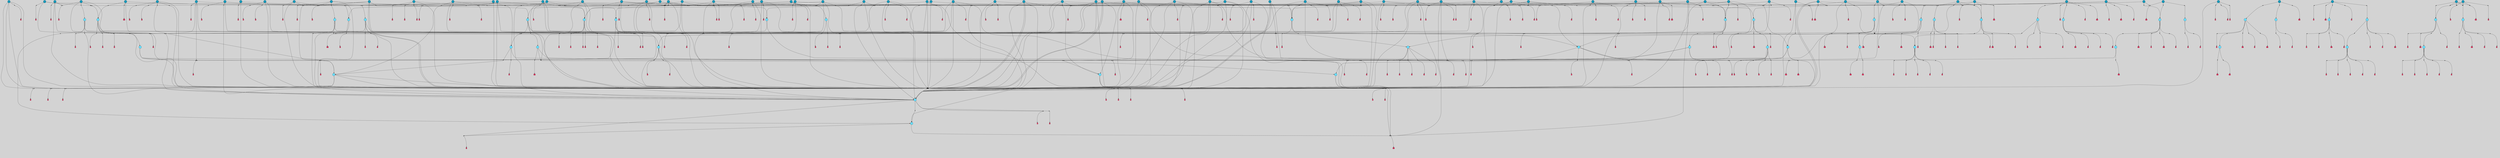 // File exported with GEGELATI v1.3.1
// On the 2024-04-08 17:42:10
// With the File::TPGGraphDotExporter
digraph{
	graph[pad = "0.212, 0.055" bgcolor = lightgray]
	node[shape=circle style = filled label = ""]
		T3 [fillcolor="#66ddff"]
		T4 [fillcolor="#66ddff"]
		T7 [fillcolor="#66ddff"]
		T9 [fillcolor="#66ddff"]
		T11 [fillcolor="#66ddff"]
		T24 [fillcolor="#66ddff"]
		T27 [fillcolor="#66ddff"]
		T54 [fillcolor="#66ddff"]
		T95 [fillcolor="#66ddff"]
		T96 [fillcolor="#66ddff"]
		T111 [fillcolor="#66ddff"]
		T129 [fillcolor="#66ddff"]
		T159 [fillcolor="#66ddff"]
		T195 [fillcolor="#66ddff"]
		T212 [fillcolor="#66ddff"]
		T242 [fillcolor="#66ddff"]
		T280 [fillcolor="#1199bb"]
		T318 [fillcolor="#1199bb"]
		T323 [fillcolor="#66ddff"]
		T324 [fillcolor="#66ddff"]
		T325 [fillcolor="#66ddff"]
		T326 [fillcolor="#1199bb"]
		T327 [fillcolor="#66ddff"]
		T328 [fillcolor="#66ddff"]
		T329 [fillcolor="#66ddff"]
		T330 [fillcolor="#1199bb"]
		T404 [fillcolor="#66ddff"]
		T410 [fillcolor="#66ddff"]
		T421 [fillcolor="#1199bb"]
		T434 [fillcolor="#66ddff"]
		T469 [fillcolor="#66ddff"]
		T488 [fillcolor="#66ddff"]
		T505 [fillcolor="#66ddff"]
		T534 [fillcolor="#1199bb"]
		T536 [fillcolor="#1199bb"]
		T552 [fillcolor="#66ddff"]
		T561 [fillcolor="#1199bb"]
		T589 [fillcolor="#1199bb"]
		T596 [fillcolor="#1199bb"]
		T601 [fillcolor="#1199bb"]
		T602 [fillcolor="#1199bb"]
		T605 [fillcolor="#66ddff"]
		T642 [fillcolor="#1199bb"]
		T644 [fillcolor="#1199bb"]
		T647 [fillcolor="#1199bb"]
		T650 [fillcolor="#1199bb"]
		T651 [fillcolor="#66ddff"]
		T652 [fillcolor="#66ddff"]
		T653 [fillcolor="#66ddff"]
		T654 [fillcolor="#1199bb"]
		T655 [fillcolor="#1199bb"]
		T656 [fillcolor="#1199bb"]
		T657 [fillcolor="#1199bb"]
		T658 [fillcolor="#1199bb"]
		T661 [fillcolor="#1199bb"]
		T662 [fillcolor="#1199bb"]
		T664 [fillcolor="#1199bb"]
		T665 [fillcolor="#1199bb"]
		T666 [fillcolor="#1199bb"]
		T672 [fillcolor="#1199bb"]
		T690 [fillcolor="#1199bb"]
		T693 [fillcolor="#1199bb"]
		T697 [fillcolor="#1199bb"]
		T698 [fillcolor="#1199bb"]
		T701 [fillcolor="#66ddff"]
		T703 [fillcolor="#1199bb"]
		T704 [fillcolor="#1199bb"]
		T707 [fillcolor="#1199bb"]
		T709 [fillcolor="#1199bb"]
		T713 [fillcolor="#66ddff"]
		T718 [fillcolor="#1199bb"]
		T719 [fillcolor="#1199bb"]
		T721 [fillcolor="#1199bb"]
		T722 [fillcolor="#1199bb"]
		T724 [fillcolor="#1199bb"]
		T725 [fillcolor="#66ddff"]
		T726 [fillcolor="#66ddff"]
		T727 [fillcolor="#66ddff"]
		T728 [fillcolor="#1199bb"]
		T729 [fillcolor="#66ddff"]
		T730 [fillcolor="#66ddff"]
		T731 [fillcolor="#66ddff"]
		T732 [fillcolor="#1199bb"]
		T733 [fillcolor="#1199bb"]
		T734 [fillcolor="#1199bb"]
		T735 [fillcolor="#1199bb"]
		T737 [fillcolor="#1199bb"]
		T738 [fillcolor="#1199bb"]
		T739 [fillcolor="#1199bb"]
		T740 [fillcolor="#1199bb"]
		T741 [fillcolor="#1199bb"]
		T742 [fillcolor="#1199bb"]
		T743 [fillcolor="#1199bb"]
		T744 [fillcolor="#1199bb"]
		T745 [fillcolor="#1199bb"]
		T754 [fillcolor="#1199bb"]
		T766 [fillcolor="#1199bb"]
		T780 [fillcolor="#1199bb"]
		T785 [fillcolor="#1199bb"]
		T786 [fillcolor="#1199bb"]
		T787 [fillcolor="#1199bb"]
		T788 [fillcolor="#1199bb"]
		T789 [fillcolor="#1199bb"]
		T790 [fillcolor="#66ddff"]
		T791 [fillcolor="#66ddff"]
		T792 [fillcolor="#66ddff"]
		T793 [fillcolor="#1199bb"]
		T794 [fillcolor="#66ddff"]
		T795 [fillcolor="#66ddff"]
		T796 [fillcolor="#66ddff"]
		T797 [fillcolor="#1199bb"]
		T798 [fillcolor="#1199bb"]
		T799 [fillcolor="#1199bb"]
		T800 [fillcolor="#1199bb"]
		T801 [fillcolor="#1199bb"]
		T802 [fillcolor="#1199bb"]
		T803 [fillcolor="#1199bb"]
		T804 [fillcolor="#1199bb"]
		T322 [fillcolor="#1199bb"]
		T805 [fillcolor="#1199bb"]
		T806 [fillcolor="#1199bb"]
		T807 [fillcolor="#1199bb"]
		T808 [fillcolor="#1199bb"]
		T809 [fillcolor="#1199bb"]
		T810 [fillcolor="#1199bb"]
		T811 [fillcolor="#1199bb"]
		T812 [fillcolor="#1199bb"]
		T813 [fillcolor="#1199bb"]
		P9928 [fillcolor="#cccccc" shape=point] //6|
		I9928 [shape=box style=invis label="6|1&2|6#1|7&#92;n10|7&2|0#1|5&#92;n9|4&0|1#2|2&#92;n8|6&0|0#1|0&#92;n"]
		P9928 -> I9928[style=invis]
		A7212 [fillcolor="#ff3366" shape=box margin=0.03 width=0 height=0 label="3"]
		T3 -> P9928 -> A7212
		P9929 [fillcolor="#cccccc" shape=point] //3|
		I9929 [shape=box style=invis label="7|6&2|4#0|2&#92;n10|3&2|7#1|4&#92;n11|6&0|4#0|1&#92;n7|1&0|0#2|6&#92;n7|6&0|3#2|6&#92;n4|0&2|6#0|1&#92;n4|4&2|5#0|2&#92;n4|6&0|4#2|7&#92;n10|0&2|3#1|5&#92;n2|6&0|5#0|2&#92;n1|0&2|3#0|7&#92;n1|6&2|0#0|5&#92;n6|2&0|1#0|7&#92;n9|2&0|3#2|7&#92;n5|3&0|6#0|6&#92;n1|7&2|5#2|3&#92;n8|1&2|7#0|6&#92;n1|0&2|5#2|1&#92;n7|1&2|2#2|5&#92;n7|4&2|6#0|3&#92;n"]
		P9929 -> I9929[style=invis]
		A7213 [fillcolor="#ff3366" shape=box margin=0.03 width=0 height=0 label="4"]
		T3 -> P9929 -> A7213
		P9930 [fillcolor="#cccccc" shape=point] //7|
		I9930 [shape=box style=invis label="0|2&2|4#2|6&#92;n5|3&0|6#0|1&#92;n4|7&2|6#0|5&#92;n7|6&0|7#0|5&#92;n10|7&2|2#1|1&#92;n"]
		P9930 -> I9930[style=invis]
		A7214 [fillcolor="#ff3366" shape=box margin=0.03 width=0 height=0 label="4"]
		T4 -> P9930 -> A7214
		P9931 [fillcolor="#cccccc" shape=point] //0|
		I9931 [shape=box style=invis label="2|5&0|1#0|6&#92;n6|1&2|2#2|7&#92;n8|0&0|3#1|4&#92;n4|3&2|5#2|4&#92;n8|1&2|4#0|0&#92;n6|6&0|1#2|6&#92;n11|7&2|4#2|5&#92;n6|2&2|4#0|2&#92;n8|5&2|4#2|4&#92;n2|1&2|1#2|2&#92;n2|7&2|5#2|6&#92;n9|7&0|5#0|4&#92;n1|2&0|5#2|6&#92;n4|2&2|3#2|7&#92;n3|3&2|1#0|2&#92;n"]
		P9931 -> I9931[style=invis]
		A7215 [fillcolor="#ff3366" shape=box margin=0.03 width=0 height=0 label="5"]
		T4 -> P9931 -> A7215
		P9932 [fillcolor="#cccccc" shape=point] //-3|
		I9932 [shape=box style=invis label="1|6&2|7#0|7&#92;n10|2&0|7#1|3&#92;n9|6&2|7#2|2&#92;n5|3&0|7#0|7&#92;n1|6&2|3#0|0&#92;n2|3&2|3#2|2&#92;n5|1&2|6#0|6&#92;n"]
		P9932 -> I9932[style=invis]
		A7216 [fillcolor="#ff3366" shape=box margin=0.03 width=0 height=0 label="7"]
		T7 -> P9932 -> A7216
		P9933 [fillcolor="#cccccc" shape=point] //5|
		I9933 [shape=box style=invis label="0|5&2|3#0|1&#92;n0|6&2|1#2|4&#92;n6|2&2|6#0|7&#92;n7|4&0|3#0|1&#92;n5|4&0|7#1|6&#92;n9|1&0|5#2|2&#92;n6|3&2|3#1|7&#92;n11|7&2|4#1|6&#92;n2|5&0|1#0|0&#92;n4|7&0|0#0|2&#92;n6|2&0|6#0|0&#92;n2|1&2|6#2|4&#92;n10|0&2|0#1|0&#92;n6|6&2|4#0|6&#92;n"]
		P9933 -> I9933[style=invis]
		A7217 [fillcolor="#ff3366" shape=box margin=0.03 width=0 height=0 label="8"]
		T7 -> P9933 -> A7217
		P9934 [fillcolor="#cccccc" shape=point] //-6|
		I9934 [shape=box style=invis label="11|1&0|7#2|0&#92;n10|4&0|1#1|0&#92;n4|3&2|4#2|1&#92;n0|5&2|0#0|0&#92;n6|1&0|0#0|3&#92;n8|2&2|0#0|4&#92;n11|4&2|0#1|6&#92;n7|0&2|6#2|3&#92;n5|3&2|6#2|0&#92;n2|0&2|0#0|4&#92;n"]
		P9934 -> I9934[style=invis]
		A7218 [fillcolor="#ff3366" shape=box margin=0.03 width=0 height=0 label="9"]
		T9 -> P9934 -> A7218
		P9935 [fillcolor="#cccccc" shape=point] //2|
		I9935 [shape=box style=invis label="6|3&2|7#1|4&#92;n8|6&0|0#2|5&#92;n2|1&0|2#0|3&#92;n8|7&0|6#0|4&#92;n2|1&2|0#0|1&#92;n0|0&2|2#2|3&#92;n6|6&0|7#2|1&#92;n6|1&0|7#2|6&#92;n5|4&2|7#0|4&#92;n0|3&0|4#2|0&#92;n11|0&2|0#2|5&#92;n4|5&2|5#2|4&#92;n5|7&0|6#0|4&#92;n9|7&2|5#0|3&#92;n5|4&2|1#0|3&#92;n5|3&0|1#1|7&#92;n0|4&0|3#2|5&#92;n"]
		P9935 -> I9935[style=invis]
		A7219 [fillcolor="#ff3366" shape=box margin=0.03 width=0 height=0 label="10"]
		T9 -> P9935 -> A7219
		P9936 [fillcolor="#cccccc" shape=point] //6|
		I9936 [shape=box style=invis label="3|0&2|7#2|2&#92;n3|2&0|4#2|5&#92;n5|1&0|2#1|0&#92;n8|7&0|1#2|0&#92;n8|5&0|3#0|6&#92;n0|2&0|2#2|3&#92;n1|5&2|5#0|5&#92;n5|6&0|6#0|7&#92;n6|7&0|0#2|6&#92;n1|2&2|3#0|0&#92;n7|7&2|3#0|4&#92;n0|7&2|7#0|6&#92;n1|0&2|2#2|7&#92;n4|4&0|1#0|0&#92;n"]
		P9936 -> I9936[style=invis]
		A7220 [fillcolor="#ff3366" shape=box margin=0.03 width=0 height=0 label="11"]
		T11 -> P9936 -> A7220
		P9937 [fillcolor="#cccccc" shape=point] //-4|
		I9937 [shape=box style=invis label="4|1&0|4#2|6&#92;n1|2&2|2#2|0&#92;n1|2&2|0#0|6&#92;n8|4&2|3#2|5&#92;n5|5&2|1#1|0&#92;n"]
		P9937 -> I9937[style=invis]
		A7221 [fillcolor="#ff3366" shape=box margin=0.03 width=0 height=0 label="12"]
		T11 -> P9937 -> A7221
		P9938 [fillcolor="#cccccc" shape=point] //-3|
		I9938 [shape=box style=invis label="8|1&2|3#0|5&#92;n0|6&0|5#0|5&#92;n3|7&2|1#0|6&#92;n3|5&0|1#0|0&#92;n9|5&2|0#0|4&#92;n3|5&0|2#0|3&#92;n10|6&2|4#1|0&#92;n9|4&2|7#2|6&#92;n1|7&2|5#2|2&#92;n"]
		P9938 -> I9938[style=invis]
		A7222 [fillcolor="#ff3366" shape=box margin=0.03 width=0 height=0 label="5"]
		T4 -> P9938 -> A7222
		P9939 [fillcolor="#cccccc" shape=point] //1|
		I9939 [shape=box style=invis label="5|1&0|6#2|7&#92;n2|4&0|4#2|2&#92;n0|6&0|5#0|4&#92;n10|6&2|5#1|6&#92;n9|3&0|1#1|7&#92;n10|3&2|2#1|0&#92;n5|0&0|0#2|1&#92;n11|3&2|3#1|5&#92;n10|3&0|1#1|0&#92;n2|4&0|1#0|1&#92;n0|2&0|3#2|4&#92;n9|2&2|1#2|5&#92;n11|7&2|6#2|6&#92;n"]
		P9939 -> I9939[style=invis]
		T24 -> P9939 -> T7
		P9940 [fillcolor="#cccccc" shape=point] //5|
		I9940 [shape=box style=invis label="3|0&2|0#0|1&#92;n3|0&0|7#0|1&#92;n5|3&0|2#2|6&#92;n4|4&2|4#2|6&#92;n11|2&0|7#1|6&#92;n2|7&2|2#2|5&#92;n9|3&2|6#2|7&#92;n7|7&0|0#0|4&#92;n6|1&2|4#2|3&#92;n5|4&2|0#1|6&#92;n1|3&0|7#0|4&#92;n"]
		P9940 -> I9940[style=invis]
		A7223 [fillcolor="#ff3366" shape=box margin=0.03 width=0 height=0 label="7"]
		T24 -> P9940 -> A7223
		P9941 [fillcolor="#cccccc" shape=point] //-2|
		I9941 [shape=box style=invis label="4|1&0|4#0|3&#92;n4|2&0|5#2|0&#92;n5|5&2|6#0|5&#92;n1|4&0|1#0|2&#92;n6|3&2|7#1|5&#92;n0|4&2|0#0|3&#92;n8|5&2|5#1|2&#92;n10|7&2|7#1|1&#92;n3|4&0|0#2|1&#92;n3|6&2|5#2|5&#92;n8|3&0|1#0|7&#92;n10|0&2|7#1|3&#92;n4|1&2|4#0|1&#92;n9|3&2|0#0|4&#92;n3|6&2|0#0|4&#92;n1|2&0|6#2|1&#92;n4|0&2|1#2|2&#92;n"]
		P9941 -> I9941[style=invis]
		A7224 [fillcolor="#ff3366" shape=box margin=0.03 width=0 height=0 label="14"]
		T24 -> P9941 -> A7224
		P9942 [fillcolor="#cccccc" shape=point] //2|
		I9942 [shape=box style=invis label="9|1&2|3#0|1&#92;n5|2&2|0#2|4&#92;n3|6&2|5#2|7&#92;n7|0&2|5#0|4&#92;n1|2&0|3#0|5&#92;n7|3&2|7#0|0&#92;n"]
		P9942 -> I9942[style=invis]
		A7225 [fillcolor="#ff3366" shape=box margin=0.03 width=0 height=0 label="2"]
		T27 -> P9942 -> A7225
		P9943 [fillcolor="#cccccc" shape=point] //-6|
		I9943 [shape=box style=invis label="7|5&0|4#0|4&#92;n11|0&2|5#2|1&#92;n"]
		P9943 -> I9943[style=invis]
		A7226 [fillcolor="#ff3366" shape=box margin=0.03 width=0 height=0 label="3"]
		T27 -> P9943 -> A7226
		T27 -> P9929
		T27 -> P9931
		P9944 [fillcolor="#cccccc" shape=point] //0|
		I9944 [shape=box style=invis label="4|0&0|3#2|7&#92;n10|2&0|3#1|7&#92;n3|5&0|2#0|3&#92;n4|5&0|0#2|1&#92;n10|7&2|0#1|2&#92;n5|3&2|3#1|6&#92;n9|5&2|0#0|4&#92;n5|4&2|7#0|2&#92;n10|3&2|7#1|4&#92;n7|2&0|1#2|6&#92;n8|6&0|5#0|5&#92;n8|7&2|3#0|5&#92;n2|6&2|4#0|0&#92;n"]
		P9944 -> I9944[style=invis]
		A7227 [fillcolor="#ff3366" shape=box margin=0.03 width=0 height=0 label="5"]
		T27 -> P9944 -> A7227
		P9945 [fillcolor="#cccccc" shape=point] //8|
		I9945 [shape=box style=invis label="9|0&0|1#2|0&#92;n10|1&2|5#1|4&#92;n8|2&2|6#0|4&#92;n2|4&2|5#2|3&#92;n4|2&2|2#0|2&#92;n7|5&0|2#0|0&#92;n8|2&2|1#1|3&#92;n8|7&0|7#2|1&#92;n1|1&0|0#0|7&#92;n5|6&2|5#1|0&#92;n6|6&2|5#0|0&#92;n11|4&0|3#2|6&#92;n4|2&2|4#0|7&#92;n5|6&0|1#2|0&#92;n11|3&0|2#0|7&#92;n"]
		P9945 -> I9945[style=invis]
		A7228 [fillcolor="#ff3366" shape=box margin=0.03 width=0 height=0 label="6"]
		T54 -> P9945 -> A7228
		T54 -> P9940
		P9946 [fillcolor="#cccccc" shape=point] //-10|
		I9946 [shape=box style=invis label="3|6&0|0#0|4&#92;n4|1&2|4#0|1&#92;n5|1&0|1#0|4&#92;n5|5&2|6#0|5&#92;n6|5&0|6#0|3&#92;n11|1&2|0#0|1&#92;n0|7&2|0#0|3&#92;n1|2&0|6#0|1&#92;n8|0&0|4#2|0&#92;n0|4&0|7#2|7&#92;n7|0&2|7#1|3&#92;n3|1&0|5#2|5&#92;n5|1&0|4#0|3&#92;n2|2&0|2#0|0&#92;n8|3&0|1#0|7&#92;n3|0&0|3#0|5&#92;n7|2&0|5#2|0&#92;n6|3&2|7#1|5&#92;n4|7&2|7#2|1&#92;n"]
		P9946 -> I9946[style=invis]
		A7229 [fillcolor="#ff3366" shape=box margin=0.03 width=0 height=0 label="14"]
		T54 -> P9946 -> A7229
		T54 -> P9933
		P9947 [fillcolor="#cccccc" shape=point] //4|
		I9947 [shape=box style=invis label="4|3&0|6#0|3&#92;n5|7&2|3#2|2&#92;n5|6&0|7#1|2&#92;n1|4&2|6#0|3&#92;n8|4&2|1#2|5&#92;n9|5&2|4#1|4&#92;n2|4&0|5#0|7&#92;n10|0&0|6#1|3&#92;n3|0&0|6#0|2&#92;n2|7&2|7#2|6&#92;n5|2&0|5#1|5&#92;n10|4&2|5#1|7&#92;n4|0&0|4#2|4&#92;n11|1&0|4#2|6&#92;n10|6&2|0#1|4&#92;n9|7&0|3#1|4&#92;n4|5&2|7#0|6&#92;n11|5&2|6#2|3&#92;n0|3&0|5#0|1&#92;n"]
		P9947 -> I9947[style=invis]
		A7230 [fillcolor="#ff3366" shape=box margin=0.03 width=0 height=0 label="13"]
		T95 -> P9947 -> A7230
		P9948 [fillcolor="#cccccc" shape=point] //8|
		I9948 [shape=box style=invis label="9|7&0|5#2|5&#92;n3|3&2|3#0|2&#92;n9|5&2|2#1|0&#92;n2|3&0|6#0|3&#92;n4|4&2|5#2|7&#92;n11|3&2|0#1|5&#92;n6|6&2|1#2|2&#92;n4|6&0|1#2|2&#92;n2|5&2|7#2|2&#92;n7|7&2|2#2|3&#92;n6|5&0|3#2|6&#92;n6|7&0|6#0|2&#92;n"]
		P9948 -> I9948[style=invis]
		A7231 [fillcolor="#ff3366" shape=box margin=0.03 width=0 height=0 label="14"]
		T95 -> P9948 -> A7231
		P9949 [fillcolor="#cccccc" shape=point] //2|
		I9949 [shape=box style=invis label="4|1&0|4#2|6&#92;n5|5&2|1#1|0&#92;n1|0&2|0#0|6&#92;n8|4&2|3#2|5&#92;n"]
		P9949 -> I9949[style=invis]
		T95 -> P9949 -> T11
		P9950 [fillcolor="#cccccc" shape=point] //-9|
		I9950 [shape=box style=invis label="2|0&2|0#2|1&#92;n4|4&2|4#2|6&#92;n9|1&0|3#1|7&#92;n5|3&0|2#2|6&#92;n2|7&2|2#2|5&#92;n5|4&2|0#1|6&#92;n3|0&0|7#0|1&#92;n1|3&0|7#0|4&#92;n11|6&2|2#0|7&#92;n7|7&0|0#0|4&#92;n11|0&0|7#1|6&#92;n9|3&2|6#2|7&#92;n"]
		P9950 -> I9950[style=invis]
		A7232 [fillcolor="#ff3366" shape=box margin=0.03 width=0 height=0 label="7"]
		T95 -> P9950 -> A7232
		P9951 [fillcolor="#cccccc" shape=point] //-8|
		I9951 [shape=box style=invis label="7|5&0|4#2|4&#92;n"]
		P9951 -> I9951[style=invis]
		A7233 [fillcolor="#ff3366" shape=box margin=0.03 width=0 height=0 label="3"]
		T95 -> P9951 -> A7233
		P9952 [fillcolor="#cccccc" shape=point] //6|
		I9952 [shape=box style=invis label="0|5&2|3#0|1&#92;n0|6&2|1#2|4&#92;n9|1&0|5#2|2&#92;n7|4&0|3#0|1&#92;n5|4&0|7#1|6&#92;n2|5&0|1#0|0&#92;n6|3&2|3#1|7&#92;n11|7&2|4#1|6&#92;n6|2&2|6#0|1&#92;n4|7&0|0#0|2&#92;n6|2&0|6#0|0&#92;n9|1&2|6#2|4&#92;n10|0&2|0#1|0&#92;n6|6&2|4#0|6&#92;n"]
		P9952 -> I9952[style=invis]
		A7234 [fillcolor="#ff3366" shape=box margin=0.03 width=0 height=0 label="8"]
		T96 -> P9952 -> A7234
		P9953 [fillcolor="#cccccc" shape=point] //5|
		I9953 [shape=box style=invis label="10|4&0|1#1|0&#92;n4|3&2|4#2|1&#92;n2|0&2|0#0|4&#92;n6|1&0|0#0|3&#92;n8|2&2|0#0|4&#92;n0|0&0|0#0|0&#92;n11|4&2|0#1|6&#92;n7|0&2|6#2|3&#92;n5|3&2|6#2|0&#92;n0|0&2|0#0|0&#92;n"]
		P9953 -> I9953[style=invis]
		A7235 [fillcolor="#ff3366" shape=box margin=0.03 width=0 height=0 label="9"]
		T96 -> P9953 -> A7235
		T96 -> P9928
		P9954 [fillcolor="#cccccc" shape=point] //1|
		I9954 [shape=box style=invis label="5|4&0|7#1|6&#92;n0|6&2|1#2|4&#92;n7|4&0|3#0|1&#92;n0|5&2|3#0|1&#92;n9|1&0|5#2|2&#92;n6|3&2|3#1|7&#92;n11|7&2|4#1|6&#92;n2|5&0|1#0|0&#92;n7|5&2|3#1|1&#92;n4|7&0|0#0|2&#92;n6|2&0|6#0|0&#92;n2|1&2|6#2|4&#92;n10|0&2|7#1|0&#92;n6|6&2|4#0|6&#92;n"]
		P9954 -> I9954[style=invis]
		A7236 [fillcolor="#ff3366" shape=box margin=0.03 width=0 height=0 label="8"]
		T96 -> P9954 -> A7236
		T96 -> P9938
		P9955 [fillcolor="#cccccc" shape=point] //-5|
		I9955 [shape=box style=invis label="0|0&2|3#0|2&#92;n10|5&0|6#1|3&#92;n7|3&0|6#2|3&#92;n3|4&0|6#0|6&#92;n10|5&0|2#1|1&#92;n5|0&0|1#0|3&#92;n6|6&2|5#1|5&#92;n7|4&0|2#1|7&#92;n5|7&0|1#2|5&#92;n1|5&0|0#0|3&#92;n7|5&2|1#2|6&#92;n9|0&0|2#0|0&#92;n4|0&2|4#0|0&#92;n4|6&0|0#2|3&#92;n3|1&0|6#2|5&#92;n7|7&2|1#2|3&#92;n9|4&2|2#0|6&#92;n"]
		P9955 -> I9955[style=invis]
		T111 -> P9955 -> T9
		P9956 [fillcolor="#cccccc" shape=point] //7|
		I9956 [shape=box style=invis label="7|4&2|1#2|0&#92;n4|1&2|4#2|3&#92;n5|0&2|0#2|2&#92;n6|1&2|4#2|6&#92;n"]
		P9956 -> I9956[style=invis]
		A7237 [fillcolor="#ff3366" shape=box margin=0.03 width=0 height=0 label="9"]
		T111 -> P9956 -> A7237
		P9957 [fillcolor="#cccccc" shape=point] //2|
		I9957 [shape=box style=invis label="3|0&2|0#0|1&#92;n11|2&0|7#1|6&#92;n8|7&2|4#0|5&#92;n5|3&0|2#2|6&#92;n4|4&2|4#2|6&#92;n3|0&0|7#0|1&#92;n2|7&2|2#2|5&#92;n9|3&2|6#2|7&#92;n7|7&0|0#0|4&#92;n6|1&2|4#1|3&#92;n5|4&2|0#1|6&#92;n1|3&0|7#0|4&#92;n"]
		P9957 -> I9957[style=invis]
		A7238 [fillcolor="#ff3366" shape=box margin=0.03 width=0 height=0 label="7"]
		T111 -> P9957 -> A7238
		T111 -> P9934
		T129 -> P9945
		T129 -> P9940
		P9958 [fillcolor="#cccccc" shape=point] //10|
		I9958 [shape=box style=invis label="4|5&2|7#2|1&#92;n1|7&2|3#0|6&#92;n3|5&2|2#0|3&#92;n10|3&0|7#1|4&#92;n7|1&0|4#2|6&#92;n10|2&0|3#1|7&#92;n9|5&2|0#0|4&#92;n4|0&0|3#2|7&#92;n11|4&2|6#1|2&#92;n5|4&2|7#0|2&#92;n2|6&2|4#0|0&#92;n6|5&0|7#2|1&#92;n5|3&2|3#1|6&#92;n10|7&2|0#1|2&#92;n"]
		P9958 -> I9958[style=invis]
		A7239 [fillcolor="#ff3366" shape=box margin=0.03 width=0 height=0 label="5"]
		T129 -> P9958 -> A7239
		P9959 [fillcolor="#cccccc" shape=point] //5|
		I9959 [shape=box style=invis label="9|4&2|3#1|3&#92;n0|4&2|4#0|5&#92;n6|1&2|6#2|5&#92;n4|0&0|5#2|0&#92;n"]
		P9959 -> I9959[style=invis]
		A7240 [fillcolor="#ff3366" shape=box margin=0.03 width=0 height=0 label="7"]
		T129 -> P9959 -> A7240
		P9960 [fillcolor="#cccccc" shape=point] //6|
		I9960 [shape=box style=invis label="9|4&2|7#0|6&#92;n8|4&0|1#1|0&#92;n1|3&0|0#2|1&#92;n2|4&0|6#2|2&#92;n5|1&2|5#0|7&#92;n3|0&0|3#2|6&#92;n2|2&2|6#0|2&#92;n8|4&0|4#2|2&#92;n5|1&2|4#0|3&#92;n9|4&0|6#0|6&#92;n5|0&2|2#1|5&#92;n11|7&0|0#1|1&#92;n0|4&0|3#0|3&#92;n7|7&2|4#2|5&#92;n1|5&0|1#2|1&#92;n"]
		P9960 -> I9960[style=invis]
		A7241 [fillcolor="#ff3366" shape=box margin=0.03 width=0 height=0 label="1"]
		T129 -> P9960 -> A7241
		P9961 [fillcolor="#cccccc" shape=point] //7|
		I9961 [shape=box style=invis label="7|0&2|1#2|0&#92;n9|7&2|1#1|7&#92;n8|2&0|1#1|0&#92;n6|6&0|2#1|1&#92;n2|2&0|5#0|0&#92;n5|7&0|0#2|1&#92;n5|1&2|5#1|5&#92;n4|7&2|4#2|3&#92;n10|5&2|2#1|5&#92;n1|3&2|2#2|0&#92;n10|2&2|6#1|5&#92;n"]
		P9961 -> I9961[style=invis]
		A7242 [fillcolor="#ff3366" shape=box margin=0.03 width=0 height=0 label="1"]
		T159 -> P9961 -> A7242
		P9962 [fillcolor="#cccccc" shape=point] //7|
		I9962 [shape=box style=invis label="7|4&2|7#0|4&#92;n4|6&0|1#2|5&#92;n2|1&2|3#0|0&#92;n4|3&2|0#0|1&#92;n0|0&2|7#2|7&#92;n7|7&0|5#2|3&#92;n5|0&2|1#2|2&#92;n10|0&0|4#1|2&#92;n4|4&0|7#0|0&#92;n6|7&0|2#0|1&#92;n1|4&2|5#0|4&#92;n"]
		P9962 -> I9962[style=invis]
		A7243 [fillcolor="#ff3366" shape=box margin=0.03 width=0 height=0 label="0"]
		T159 -> P9962 -> A7243
		P9963 [fillcolor="#cccccc" shape=point] //5|
		I9963 [shape=box style=invis label="0|5&2|3#0|1&#92;n0|6&2|1#2|4&#92;n6|2&2|6#0|7&#92;n9|0&2|7#1|1&#92;n7|4&0|3#0|1&#92;n11|7&2|4#1|6&#92;n9|1&0|5#2|2&#92;n5|4&0|7#1|6&#92;n2|5&0|1#0|0&#92;n4|7&0|0#0|2&#92;n6|2&0|6#0|0&#92;n2|1&2|6#2|4&#92;n10|0&0|0#1|0&#92;n6|6&2|4#0|6&#92;n"]
		P9963 -> I9963[style=invis]
		T159 -> P9963 -> T129
		P9964 [fillcolor="#cccccc" shape=point] //5|
		I9964 [shape=box style=invis label="3|0&2|0#2|1&#92;n3|0&0|7#0|1&#92;n5|3&0|2#2|6&#92;n4|4&2|4#2|6&#92;n5|4&2|0#1|6&#92;n2|7&2|2#2|5&#92;n1|3&0|7#0|4&#92;n11|6&2|2#0|7&#92;n7|7&0|0#0|4&#92;n6|1&2|4#2|3&#92;n11|0&0|7#1|6&#92;n9|3&2|6#2|7&#92;n"]
		P9964 -> I9964[style=invis]
		A7244 [fillcolor="#ff3366" shape=box margin=0.03 width=0 height=0 label="7"]
		T195 -> P9964 -> A7244
		P9965 [fillcolor="#cccccc" shape=point] //4|
		I9965 [shape=box style=invis label="7|1&0|6#0|1&#92;n6|7&2|7#1|7&#92;n10|1&2|1#1|1&#92;n9|6&2|2#1|4&#92;n4|7&0|4#2|2&#92;n9|6&0|5#1|1&#92;n10|0&2|6#1|6&#92;n5|1&0|1#2|3&#92;n10|1&0|5#1|0&#92;n3|4&2|3#0|0&#92;n8|2&0|5#2|4&#92;n1|6&2|0#0|0&#92;n2|3&0|1#2|6&#92;n5|2&2|2#1|6&#92;n2|2&0|1#2|1&#92;n3|1&2|7#0|3&#92;n6|7&2|3#0|4&#92;n"]
		P9965 -> I9965[style=invis]
		A7245 [fillcolor="#ff3366" shape=box margin=0.03 width=0 height=0 label="10"]
		T195 -> P9965 -> A7245
		P9966 [fillcolor="#cccccc" shape=point] //-4|
		I9966 [shape=box style=invis label="0|4&0|0#2|7&#92;n8|5&2|4#2|4&#92;n4|3&2|5#2|4&#92;n11|7&2|2#2|5&#92;n6|5&2|2#2|7&#92;n3|2&0|7#0|7&#92;n3|3&2|1#0|3&#92;n2|6&0|3#2|5&#92;n0|1&2|6#2|2&#92;n8|2&0|0#1|6&#92;n0|7&0|5#0|4&#92;n9|5&0|3#2|7&#92;n2|7&2|5#2|6&#92;n9|0&2|0#0|1&#92;n1|2&2|4#0|2&#92;n"]
		P9966 -> I9966[style=invis]
		T195 -> P9966 -> T27
		T195 -> P9962
		P9967 [fillcolor="#cccccc" shape=point] //6|
		I9967 [shape=box style=invis label="9|4&2|7#0|6&#92;n8|4&0|1#1|0&#92;n1|3&0|0#2|1&#92;n2|4&0|6#2|2&#92;n5|1&2|5#0|7&#92;n3|0&0|3#2|6&#92;n2|2&2|6#0|2&#92;n8|4&0|4#2|2&#92;n5|1&2|4#0|3&#92;n9|4&0|6#0|6&#92;n5|0&2|2#1|5&#92;n11|7&0|0#1|1&#92;n0|4&0|3#0|3&#92;n7|7&2|4#2|5&#92;n1|5&0|1#2|1&#92;n"]
		P9967 -> I9967[style=invis]
		A7246 [fillcolor="#ff3366" shape=box margin=0.03 width=0 height=0 label="1"]
		T212 -> P9967 -> A7246
		P9968 [fillcolor="#cccccc" shape=point] //5|
		I9968 [shape=box style=invis label="9|4&2|3#1|3&#92;n0|4&2|4#0|5&#92;n6|1&2|6#2|5&#92;n4|0&0|5#2|0&#92;n"]
		P9968 -> I9968[style=invis]
		A7247 [fillcolor="#ff3366" shape=box margin=0.03 width=0 height=0 label="7"]
		T212 -> P9968 -> A7247
		P9969 [fillcolor="#cccccc" shape=point] //5|
		I9969 [shape=box style=invis label="3|0&2|0#0|1&#92;n3|0&0|7#0|1&#92;n5|3&0|2#2|6&#92;n4|4&2|4#2|6&#92;n11|2&0|7#1|6&#92;n2|7&2|2#2|5&#92;n9|3&2|6#2|7&#92;n7|7&0|0#0|4&#92;n6|1&2|4#2|3&#92;n5|4&2|0#1|6&#92;n1|3&0|7#0|4&#92;n"]
		P9969 -> I9969[style=invis]
		A7248 [fillcolor="#ff3366" shape=box margin=0.03 width=0 height=0 label="7"]
		T212 -> P9969 -> A7248
		P9970 [fillcolor="#cccccc" shape=point] //8|
		I9970 [shape=box style=invis label="9|0&0|1#2|0&#92;n10|1&2|5#1|4&#92;n8|2&2|6#0|4&#92;n2|4&2|5#2|3&#92;n4|2&2|2#0|2&#92;n7|5&0|2#0|0&#92;n8|2&2|1#1|3&#92;n8|7&0|7#2|1&#92;n1|1&0|0#0|7&#92;n5|6&2|5#1|0&#92;n6|6&2|5#0|0&#92;n11|4&0|3#2|6&#92;n4|2&2|4#0|7&#92;n5|6&0|1#2|0&#92;n11|3&0|2#0|7&#92;n"]
		P9970 -> I9970[style=invis]
		A7249 [fillcolor="#ff3366" shape=box margin=0.03 width=0 height=0 label="6"]
		T212 -> P9970 -> A7249
		P9971 [fillcolor="#cccccc" shape=point] //10|
		I9971 [shape=box style=invis label="4|5&2|7#2|1&#92;n1|7&2|3#0|6&#92;n3|5&2|2#0|3&#92;n10|3&0|7#1|4&#92;n7|1&0|4#2|6&#92;n10|2&0|3#1|7&#92;n9|5&2|0#0|4&#92;n4|0&0|3#2|7&#92;n11|4&2|6#1|2&#92;n5|4&2|7#0|2&#92;n2|6&2|4#0|0&#92;n6|5&0|7#2|1&#92;n5|3&2|3#1|6&#92;n10|7&2|0#1|2&#92;n"]
		P9971 -> I9971[style=invis]
		A7250 [fillcolor="#ff3366" shape=box margin=0.03 width=0 height=0 label="5"]
		T212 -> P9971 -> A7250
		P9972 [fillcolor="#cccccc" shape=point] //5|
		I9972 [shape=box style=invis label="1|6&2|7#0|7&#92;n9|2&2|7#2|2&#92;n10|2&0|7#1|3&#92;n5|3&0|7#0|7&#92;n7|0&2|7#2|2&#92;n1|6&2|3#0|0&#92;n2|3&2|3#2|2&#92;n"]
		P9972 -> I9972[style=invis]
		A7251 [fillcolor="#ff3366" shape=box margin=0.03 width=0 height=0 label="7"]
		T242 -> P9972 -> A7251
		P9973 [fillcolor="#cccccc" shape=point] //-8|
		I9973 [shape=box style=invis label="7|5&0|2#2|1&#92;n1|0&2|6#0|0&#92;n7|1&2|6#1|1&#92;n8|7&0|3#1|6&#92;n3|7&2|3#2|4&#92;n"]
		P9973 -> I9973[style=invis]
		A7252 [fillcolor="#ff3366" shape=box margin=0.03 width=0 height=0 label="2"]
		T242 -> P9973 -> A7252
		P9974 [fillcolor="#cccccc" shape=point] //-3|
		I9974 [shape=box style=invis label="1|1&2|1#0|1&#92;n1|4&0|0#2|4&#92;n11|0&2|3#0|2&#92;n11|6&0|4#0|1&#92;n5|2&0|6#1|5&#92;n3|7&2|6#2|7&#92;n7|7&0|1#2|1&#92;n9|5&2|2#2|0&#92;n6|5&2|6#1|4&#92;n0|7&0|5#2|4&#92;n8|1&0|0#2|3&#92;n0|5&0|3#0|5&#92;n2|0&2|4#0|5&#92;n7|5&2|7#1|3&#92;n8|3&0|0#1|2&#92;n"]
		P9974 -> I9974[style=invis]
		A7253 [fillcolor="#ff3366" shape=box margin=0.03 width=0 height=0 label="1"]
		T242 -> P9974 -> A7253
		T280 -> P9947
		P9975 [fillcolor="#cccccc" shape=point] //1|
		I9975 [shape=box style=invis label="0|4&0|1#0|1&#92;n10|5&2|5#1|6&#92;n7|7&2|5#2|2&#92;n9|5&0|7#2|7&#92;n8|4&0|3#2|7&#92;n11|0&2|3#0|5&#92;n7|0&0|0#0|1&#92;n4|2&0|4#0|5&#92;n5|1&0|6#2|7&#92;n11|3&0|7#1|3&#92;n"]
		P9975 -> I9975[style=invis]
		T280 -> P9975 -> T7
		P9976 [fillcolor="#cccccc" shape=point] //-3|
		I9976 [shape=box style=invis label="4|5&0|0#0|0&#92;n4|7&0|0#0|2&#92;n0|6&2|1#2|4&#92;n9|1&0|5#2|2&#92;n10|0&2|0#1|0&#92;n6|6&2|4#0|6&#92;n2|5&0|1#0|0&#92;n6|3&2|3#1|7&#92;n11|7&2|4#1|6&#92;n6|2&2|6#0|1&#92;n6|2&0|0#0|0&#92;n9|1&2|6#2|4&#92;n10|4&0|3#1|1&#92;n5|4&2|7#1|6&#92;n"]
		P9976 -> I9976[style=invis]
		T280 -> P9976 -> T95
		P9977 [fillcolor="#cccccc" shape=point] //5|
		I9977 [shape=box style=invis label="11|7&2|0#1|7&#92;n1|5&2|4#2|4&#92;n4|3&0|1#0|5&#92;n1|6&0|0#0|4&#92;n8|6&2|4#0|0&#92;n4|0&2|0#0|5&#92;n10|4&2|0#1|0&#92;n4|4&0|5#0|1&#92;n0|7&2|1#0|5&#92;n0|6&2|3#2|0&#92;n9|6&2|5#1|3&#92;n"]
		P9977 -> I9977[style=invis]
		T318 -> P9977 -> T195
		P9978 [fillcolor="#cccccc" shape=point] //-9|
		I9978 [shape=box style=invis label="4|7&2|6#0|5&#92;n11|3&0|2#2|6&#92;n10|2&2|4#1|6&#92;n3|0&2|6#2|7&#92;n4|3&0|5#0|7&#92;n2|3&0|7#0|7&#92;n10|6&0|7#1|5&#92;n10|1&2|2#1|1&#92;n1|7&0|3#2|6&#92;n"]
		P9978 -> I9978[style=invis]
		A7254 [fillcolor="#ff3366" shape=box margin=0.03 width=0 height=0 label="4"]
		T318 -> P9978 -> A7254
		P9979 [fillcolor="#cccccc" shape=point] //7|
		I9979 [shape=box style=invis label="7|2&0|4#1|3&#92;n7|7&0|0#0|4&#92;n4|4&2|4#2|6&#92;n2|3&2|2#2|5&#92;n8|0&0|2#2|1&#92;n9|3&2|6#2|7&#92;n6|4&2|4#2|3&#92;n3|3&2|0#0|1&#92;n6|4&2|0#1|6&#92;n5|3&0|7#0|4&#92;n"]
		P9979 -> I9979[style=invis]
		A7255 [fillcolor="#ff3366" shape=box margin=0.03 width=0 height=0 label="7"]
		T318 -> P9979 -> A7255
		P9980 [fillcolor="#cccccc" shape=point] //-6|
		I9980 [shape=box style=invis label="9|0&2|0#0|1&#92;n3|2&0|2#0|3&#92;n5|4&0|5#1|7&#92;n2|1&0|4#0|3&#92;n9|2&2|0#2|4&#92;n7|6&0|4#0|2&#92;n2|3&0|6#2|6&#92;n1|2&0|3#2|0&#92;n"]
		P9980 -> I9980[style=invis]
		T318 -> P9980 -> T54
		P9981 [fillcolor="#cccccc" shape=point] //-2|
		I9981 [shape=box style=invis label="1|3&0|2#0|7&#92;n6|1&0|7#0|0&#92;n6|1&2|4#1|7&#92;n3|0&2|3#0|3&#92;n0|2&0|7#2|6&#92;n"]
		P9981 -> I9981[style=invis]
		T318 -> P9981 -> T195
		P9982 [fillcolor="#cccccc" shape=point] //-9|
		I9982 [shape=box style=invis label="2|0&2|0#2|1&#92;n4|4&2|4#2|6&#92;n9|1&0|3#1|7&#92;n5|3&0|2#2|6&#92;n2|7&2|2#2|5&#92;n5|4&2|0#1|6&#92;n3|0&0|7#0|1&#92;n1|3&0|7#0|4&#92;n11|6&2|2#0|7&#92;n7|7&0|0#0|4&#92;n11|0&0|7#1|6&#92;n9|3&2|6#2|7&#92;n"]
		P9982 -> I9982[style=invis]
		A7256 [fillcolor="#ff3366" shape=box margin=0.03 width=0 height=0 label="7"]
		T323 -> P9982 -> A7256
		P9983 [fillcolor="#cccccc" shape=point] //-4|
		I9983 [shape=box style=invis label="4|1&0|4#2|6&#92;n1|2&2|2#2|0&#92;n1|2&2|0#0|6&#92;n8|4&2|3#2|5&#92;n5|5&2|1#1|0&#92;n"]
		P9983 -> I9983[style=invis]
		A7257 [fillcolor="#ff3366" shape=box margin=0.03 width=0 height=0 label="12"]
		T324 -> P9983 -> A7257
		P9984 [fillcolor="#cccccc" shape=point] //8|
		I9984 [shape=box style=invis label="9|7&0|5#2|5&#92;n3|3&2|3#0|2&#92;n9|5&2|2#1|0&#92;n2|3&0|6#0|3&#92;n4|4&2|5#2|7&#92;n11|3&2|0#1|5&#92;n6|6&2|1#2|2&#92;n4|6&0|1#2|2&#92;n2|5&2|7#2|2&#92;n7|7&2|2#2|3&#92;n6|5&0|3#2|6&#92;n6|7&0|6#0|2&#92;n"]
		P9984 -> I9984[style=invis]
		A7258 [fillcolor="#ff3366" shape=box margin=0.03 width=0 height=0 label="14"]
		T323 -> P9984 -> A7258
		P9985 [fillcolor="#cccccc" shape=point] //-8|
		I9985 [shape=box style=invis label="7|5&0|4#2|4&#92;n"]
		P9985 -> I9985[style=invis]
		A7259 [fillcolor="#ff3366" shape=box margin=0.03 width=0 height=0 label="3"]
		T323 -> P9985 -> A7259
		P9986 [fillcolor="#cccccc" shape=point] //4|
		I9986 [shape=box style=invis label="4|3&0|6#0|3&#92;n5|7&2|3#2|2&#92;n5|6&0|7#1|2&#92;n1|4&2|6#0|3&#92;n8|4&2|1#2|5&#92;n9|5&2|4#1|4&#92;n2|4&0|5#0|7&#92;n10|0&0|6#1|3&#92;n3|0&0|6#0|2&#92;n2|7&2|7#2|6&#92;n5|2&0|5#1|5&#92;n10|4&2|5#1|7&#92;n4|0&0|4#2|4&#92;n11|1&0|4#2|6&#92;n10|6&2|0#1|4&#92;n9|7&0|3#1|4&#92;n4|5&2|7#0|6&#92;n11|5&2|6#2|3&#92;n0|3&0|5#0|1&#92;n"]
		P9986 -> I9986[style=invis]
		A7260 [fillcolor="#ff3366" shape=box margin=0.03 width=0 height=0 label="13"]
		T323 -> P9986 -> A7260
		P9987 [fillcolor="#cccccc" shape=point] //-3|
		I9987 [shape=box style=invis label="4|5&0|0#0|0&#92;n4|7&0|0#0|2&#92;n0|6&2|1#2|4&#92;n9|1&0|5#2|2&#92;n10|0&2|0#1|0&#92;n6|6&2|4#0|6&#92;n2|5&0|1#0|0&#92;n6|3&2|3#1|7&#92;n11|7&2|4#1|6&#92;n6|2&2|6#0|1&#92;n6|2&0|0#0|0&#92;n9|1&2|6#2|4&#92;n10|4&0|3#1|1&#92;n5|4&2|7#1|6&#92;n"]
		P9987 -> I9987[style=invis]
		T326 -> P9987 -> T323
		P9988 [fillcolor="#cccccc" shape=point] //2|
		I9988 [shape=box style=invis label="4|1&0|4#2|6&#92;n5|5&2|1#1|0&#92;n1|0&2|0#0|6&#92;n8|4&2|3#2|5&#92;n"]
		P9988 -> I9988[style=invis]
		T323 -> P9988 -> T324
		P9989 [fillcolor="#cccccc" shape=point] //5|
		I9989 [shape=box style=invis label="0|5&2|3#0|1&#92;n0|6&2|1#2|4&#92;n6|2&2|6#0|7&#92;n7|4&0|3#0|1&#92;n5|4&0|7#1|6&#92;n9|1&0|5#2|2&#92;n6|3&2|3#1|7&#92;n11|7&2|4#1|6&#92;n2|5&0|1#0|0&#92;n4|7&0|0#0|2&#92;n6|2&0|6#0|0&#92;n2|1&2|6#2|4&#92;n10|0&2|0#1|0&#92;n6|6&2|4#0|6&#92;n"]
		P9989 -> I9989[style=invis]
		A7261 [fillcolor="#ff3366" shape=box margin=0.03 width=0 height=0 label="8"]
		T325 -> P9989 -> A7261
		P9990 [fillcolor="#cccccc" shape=point] //-3|
		I9990 [shape=box style=invis label="1|6&2|7#0|7&#92;n10|2&0|7#1|3&#92;n9|6&2|7#2|2&#92;n5|3&0|7#0|7&#92;n1|6&2|3#0|0&#92;n2|3&2|3#2|2&#92;n5|1&2|6#0|6&#92;n"]
		P9990 -> I9990[style=invis]
		A7262 [fillcolor="#ff3366" shape=box margin=0.03 width=0 height=0 label="7"]
		T325 -> P9990 -> A7262
		P9991 [fillcolor="#cccccc" shape=point] //1|
		I9991 [shape=box style=invis label="0|4&0|1#0|1&#92;n10|5&2|5#1|6&#92;n7|7&2|5#2|2&#92;n9|5&0|7#2|7&#92;n8|4&0|3#2|7&#92;n11|0&2|3#0|5&#92;n7|0&0|0#0|1&#92;n4|2&0|4#0|5&#92;n5|1&0|6#2|7&#92;n11|3&0|7#1|3&#92;n"]
		P9991 -> I9991[style=invis]
		T326 -> P9991 -> T325
		P9992 [fillcolor="#cccccc" shape=point] //6|
		I9992 [shape=box style=invis label="3|0&2|7#2|2&#92;n3|2&0|4#2|5&#92;n5|1&0|2#1|0&#92;n8|7&0|1#2|0&#92;n8|5&0|3#0|6&#92;n0|2&0|2#2|3&#92;n1|5&2|5#0|5&#92;n5|6&0|6#0|7&#92;n6|7&0|0#2|6&#92;n1|2&2|3#0|0&#92;n7|7&2|3#0|4&#92;n0|7&2|7#0|6&#92;n1|0&2|2#2|7&#92;n4|4&0|1#0|0&#92;n"]
		P9992 -> I9992[style=invis]
		A7263 [fillcolor="#ff3366" shape=box margin=0.03 width=0 height=0 label="11"]
		T324 -> P9992 -> A7263
		P9993 [fillcolor="#cccccc" shape=point] //4|
		I9993 [shape=box style=invis label="4|3&0|6#0|3&#92;n5|7&2|3#2|2&#92;n5|6&0|7#1|2&#92;n1|4&2|6#0|3&#92;n8|4&2|1#2|5&#92;n9|5&2|4#1|4&#92;n2|4&0|5#0|7&#92;n10|0&0|6#1|3&#92;n3|0&0|6#0|2&#92;n2|7&2|7#2|6&#92;n5|2&0|5#1|5&#92;n10|4&2|5#1|7&#92;n4|0&0|4#2|4&#92;n11|1&0|4#2|6&#92;n10|6&2|0#1|4&#92;n9|7&0|3#1|4&#92;n4|5&2|7#0|6&#92;n11|5&2|6#2|3&#92;n0|3&0|5#0|1&#92;n"]
		P9993 -> I9993[style=invis]
		A7264 [fillcolor="#ff3366" shape=box margin=0.03 width=0 height=0 label="13"]
		T326 -> P9993 -> A7264
		P9994 [fillcolor="#cccccc" shape=point] //-4|
		I9994 [shape=box style=invis label="4|1&0|4#2|6&#92;n1|2&2|2#2|0&#92;n1|2&2|0#0|6&#92;n8|4&2|3#2|5&#92;n5|5&2|1#1|0&#92;n"]
		P9994 -> I9994[style=invis]
		A7265 [fillcolor="#ff3366" shape=box margin=0.03 width=0 height=0 label="12"]
		T327 -> P9994 -> A7265
		P9995 [fillcolor="#cccccc" shape=point] //-9|
		I9995 [shape=box style=invis label="2|0&2|0#2|1&#92;n4|4&2|4#2|6&#92;n9|1&0|3#1|7&#92;n5|3&0|2#2|6&#92;n2|7&2|2#2|5&#92;n5|4&2|0#1|6&#92;n3|0&0|7#0|1&#92;n1|3&0|7#0|4&#92;n11|6&2|2#0|7&#92;n7|7&0|0#0|4&#92;n11|0&0|7#1|6&#92;n9|3&2|6#2|7&#92;n"]
		P9995 -> I9995[style=invis]
		A7266 [fillcolor="#ff3366" shape=box margin=0.03 width=0 height=0 label="7"]
		T328 -> P9995 -> A7266
		P9996 [fillcolor="#cccccc" shape=point] //6|
		I9996 [shape=box style=invis label="3|0&2|7#2|2&#92;n3|2&0|4#2|5&#92;n5|1&0|2#1|0&#92;n8|7&0|1#2|0&#92;n8|5&0|3#0|6&#92;n0|2&0|2#2|3&#92;n1|5&2|5#0|5&#92;n5|6&0|6#0|7&#92;n6|7&0|0#2|6&#92;n1|2&2|3#0|0&#92;n7|7&2|3#0|4&#92;n0|7&2|7#0|6&#92;n1|0&2|2#2|7&#92;n4|4&0|1#0|0&#92;n"]
		P9996 -> I9996[style=invis]
		A7267 [fillcolor="#ff3366" shape=box margin=0.03 width=0 height=0 label="11"]
		T327 -> P9996 -> A7267
		P9997 [fillcolor="#cccccc" shape=point] //2|
		I9997 [shape=box style=invis label="4|1&0|4#2|6&#92;n5|5&2|1#1|0&#92;n1|0&2|0#0|6&#92;n8|4&2|3#2|5&#92;n"]
		P9997 -> I9997[style=invis]
		T328 -> P9997 -> T327
		P9998 [fillcolor="#cccccc" shape=point] //-3|
		I9998 [shape=box style=invis label="4|5&0|0#0|0&#92;n4|7&0|0#0|2&#92;n0|6&2|1#2|4&#92;n9|1&0|5#2|2&#92;n10|0&2|0#1|0&#92;n6|6&2|4#0|6&#92;n2|5&0|1#0|0&#92;n6|3&2|3#1|7&#92;n11|7&2|4#1|6&#92;n6|2&2|6#0|1&#92;n6|2&0|0#0|0&#92;n9|1&2|6#2|4&#92;n10|4&0|3#1|1&#92;n5|4&2|7#1|6&#92;n"]
		P9998 -> I9998[style=invis]
		T330 -> P9998 -> T328
		P9999 [fillcolor="#cccccc" shape=point] //5|
		I9999 [shape=box style=invis label="0|5&2|3#0|1&#92;n0|6&2|1#2|4&#92;n6|2&2|6#0|7&#92;n7|4&0|3#0|1&#92;n5|4&0|7#1|6&#92;n9|1&0|5#2|2&#92;n6|3&2|3#1|7&#92;n11|7&2|4#1|6&#92;n2|5&0|1#0|0&#92;n4|7&0|0#0|2&#92;n6|2&0|6#0|0&#92;n2|1&2|6#2|4&#92;n10|0&2|0#1|0&#92;n6|6&2|4#0|6&#92;n"]
		P9999 -> I9999[style=invis]
		A7268 [fillcolor="#ff3366" shape=box margin=0.03 width=0 height=0 label="8"]
		T329 -> P9999 -> A7268
		P10000 [fillcolor="#cccccc" shape=point] //8|
		I10000 [shape=box style=invis label="9|7&0|5#2|5&#92;n3|3&2|3#0|2&#92;n9|5&2|2#1|0&#92;n2|3&0|6#0|3&#92;n4|4&2|5#2|7&#92;n11|3&2|0#1|5&#92;n6|6&2|1#2|2&#92;n4|6&0|1#2|2&#92;n2|5&2|7#2|2&#92;n7|7&2|2#2|3&#92;n6|5&0|3#2|6&#92;n6|7&0|6#0|2&#92;n"]
		P10000 -> I10000[style=invis]
		A7269 [fillcolor="#ff3366" shape=box margin=0.03 width=0 height=0 label="14"]
		T328 -> P10000 -> A7269
		P10001 [fillcolor="#cccccc" shape=point] //-3|
		I10001 [shape=box style=invis label="1|6&2|7#0|7&#92;n10|2&0|7#1|3&#92;n9|6&2|7#2|2&#92;n5|3&0|7#0|7&#92;n1|6&2|3#0|0&#92;n2|3&2|3#2|2&#92;n5|1&2|6#0|6&#92;n"]
		P10001 -> I10001[style=invis]
		A7270 [fillcolor="#ff3366" shape=box margin=0.03 width=0 height=0 label="7"]
		T329 -> P10001 -> A7270
		P10002 [fillcolor="#cccccc" shape=point] //-8|
		I10002 [shape=box style=invis label="7|5&0|4#2|4&#92;n"]
		P10002 -> I10002[style=invis]
		A7271 [fillcolor="#ff3366" shape=box margin=0.03 width=0 height=0 label="3"]
		T328 -> P10002 -> A7271
		P10003 [fillcolor="#cccccc" shape=point] //4|
		I10003 [shape=box style=invis label="4|3&0|6#0|3&#92;n5|7&2|3#2|2&#92;n5|6&0|7#1|2&#92;n1|4&2|6#0|3&#92;n8|4&2|1#2|5&#92;n9|5&2|4#1|4&#92;n2|4&0|5#0|7&#92;n10|0&0|6#1|3&#92;n3|0&0|6#0|2&#92;n2|7&2|7#2|6&#92;n5|2&0|5#1|5&#92;n10|4&2|5#1|7&#92;n4|0&0|4#2|4&#92;n11|1&0|4#2|6&#92;n10|6&2|0#1|4&#92;n9|7&0|3#1|4&#92;n4|5&2|7#0|6&#92;n11|5&2|6#2|3&#92;n0|3&0|5#0|1&#92;n"]
		P10003 -> I10003[style=invis]
		A7272 [fillcolor="#ff3366" shape=box margin=0.03 width=0 height=0 label="13"]
		T328 -> P10003 -> A7272
		P10004 [fillcolor="#cccccc" shape=point] //1|
		I10004 [shape=box style=invis label="0|4&0|1#0|1&#92;n10|5&2|5#1|6&#92;n7|7&2|5#2|2&#92;n9|5&0|7#2|7&#92;n8|4&0|3#2|7&#92;n11|0&2|3#0|5&#92;n7|0&0|0#0|1&#92;n4|2&0|4#0|5&#92;n5|1&0|6#2|7&#92;n11|3&0|7#1|3&#92;n"]
		P10004 -> I10004[style=invis]
		T330 -> P10004 -> T329
		P10005 [fillcolor="#cccccc" shape=point] //4|
		I10005 [shape=box style=invis label="4|3&0|6#0|3&#92;n5|7&2|3#2|2&#92;n5|6&0|7#1|2&#92;n1|4&2|6#0|3&#92;n8|4&2|1#2|5&#92;n9|5&2|4#1|4&#92;n2|4&0|5#0|7&#92;n10|0&0|6#1|3&#92;n3|0&0|6#0|2&#92;n2|7&2|7#2|6&#92;n5|2&0|5#1|5&#92;n10|4&2|5#1|7&#92;n4|0&0|4#2|4&#92;n11|1&0|4#2|6&#92;n10|6&2|0#1|4&#92;n9|7&0|3#1|4&#92;n4|5&2|7#0|6&#92;n11|5&2|6#2|3&#92;n0|3&0|5#0|1&#92;n"]
		P10005 -> I10005[style=invis]
		A7273 [fillcolor="#ff3366" shape=box margin=0.03 width=0 height=0 label="13"]
		T330 -> P10005 -> A7273
		P10006 [fillcolor="#cccccc" shape=point] //-5|
		I10006 [shape=box style=invis label="5|6&2|2#2|3&#92;n10|0&0|3#1|5&#92;n3|0&0|1#0|7&#92;n11|1&2|0#1|1&#92;n2|3&0|7#0|7&#92;n9|6&0|7#1|1&#92;n5|7&0|1#0|7&#92;n10|2&2|4#1|6&#92;n11|2&0|2#2|6&#92;n6|4&2|1#0|0&#92;n"]
		P10006 -> I10006[style=invis]
		A7274 [fillcolor="#ff3366" shape=box margin=0.03 width=0 height=0 label="4"]
		T404 -> P10006 -> A7274
		P10007 [fillcolor="#cccccc" shape=point] //-5|
		I10007 [shape=box style=invis label="3|0&2|3#0|2&#92;n11|1&0|2#0|6&#92;n"]
		P10007 -> I10007[style=invis]
		T404 -> P10007 -> T111
		P10008 [fillcolor="#cccccc" shape=point] //4|
		I10008 [shape=box style=invis label="9|2&0|6#2|1&#92;n11|5&0|1#2|0&#92;n2|4&0|4#2|1&#92;n5|0&2|4#0|2&#92;n"]
		P10008 -> I10008[style=invis]
		A7275 [fillcolor="#ff3366" shape=box margin=0.03 width=0 height=0 label="3"]
		T404 -> P10008 -> A7275
		P10009 [fillcolor="#cccccc" shape=point] //3|
		I10009 [shape=box style=invis label="7|2&0|2#2|4&#92;n10|1&0|2#1|7&#92;n8|6&0|0#1|0&#92;n9|0&0|2#2|2&#92;n"]
		P10009 -> I10009[style=invis]
		A7276 [fillcolor="#ff3366" shape=box margin=0.03 width=0 height=0 label="3"]
		T404 -> P10009 -> A7276
		P10010 [fillcolor="#cccccc" shape=point] //-6|
		I10010 [shape=box style=invis label="11|1&0|7#2|0&#92;n7|0&2|6#2|3&#92;n0|5&2|0#0|0&#92;n6|1&0|0#0|3&#92;n8|2&2|0#0|4&#92;n11|4&2|0#1|6&#92;n10|4&0|1#1|0&#92;n5|3&2|6#2|0&#92;n10|0&2|0#1|4&#92;n"]
		P10010 -> I10010[style=invis]
		A7277 [fillcolor="#ff3366" shape=box margin=0.03 width=0 height=0 label="9"]
		T404 -> P10010 -> A7277
		P10011 [fillcolor="#cccccc" shape=point] //-3|
		I10011 [shape=box style=invis label="1|6&2|7#0|7&#92;n10|2&0|7#1|3&#92;n9|6&2|7#2|2&#92;n5|3&0|7#0|7&#92;n1|6&2|3#0|0&#92;n2|3&2|3#2|2&#92;n5|1&2|6#0|6&#92;n"]
		P10011 -> I10011[style=invis]
		A7278 [fillcolor="#ff3366" shape=box margin=0.03 width=0 height=0 label="7"]
		T410 -> P10011 -> A7278
		P10012 [fillcolor="#cccccc" shape=point] //5|
		I10012 [shape=box style=invis label="0|5&2|3#0|1&#92;n0|6&2|1#2|4&#92;n6|2&2|6#0|7&#92;n7|4&0|3#0|1&#92;n5|4&0|7#1|6&#92;n9|1&0|5#2|2&#92;n6|3&2|3#1|7&#92;n11|7&2|4#1|6&#92;n2|5&0|1#0|0&#92;n4|7&0|0#0|2&#92;n6|2&0|6#0|0&#92;n2|1&2|6#2|4&#92;n10|0&2|0#1|0&#92;n6|6&2|4#0|6&#92;n"]
		P10012 -> I10012[style=invis]
		A7279 [fillcolor="#ff3366" shape=box margin=0.03 width=0 height=0 label="8"]
		T410 -> P10012 -> A7279
		T421 -> P10006
		T421 -> P10007
		T421 -> P10008
		T421 -> P10010
		P10013 [fillcolor="#cccccc" shape=point] //-8|
		I10013 [shape=box style=invis label="4|4&0|3#2|6&#92;n5|0&2|3#2|2&#92;n4|1&2|4#0|3&#92;n3|7&0|6#0|4&#92;n"]
		P10013 -> I10013[style=invis]
		A7280 [fillcolor="#ff3366" shape=box margin=0.03 width=0 height=0 label="9"]
		T421 -> P10013 -> A7280
		T434 -> P9951
		P10014 [fillcolor="#cccccc" shape=point] //6|
		I10014 [shape=box style=invis label="5|5&2|4#1|6&#92;n4|4&2|4#0|3&#92;n11|3&0|2#1|0&#92;n1|6&0|2#2|1&#92;n10|6&2|1#1|2&#92;n4|1&0|0#0|6&#92;n1|0&2|4#0|1&#92;n3|3&2|2#0|5&#92;n0|4&0|3#0|7&#92;n10|5&2|4#1|1&#92;n0|4&0|7#0|2&#92;n8|6&0|2#2|4&#92;n10|3&0|0#1|7&#92;n9|2&2|3#0|7&#92;n9|7&0|6#2|2&#92;n3|2&0|5#0|1&#92;n2|4&2|7#0|5&#92;n"]
		P10014 -> I10014[style=invis]
		T434 -> P10014 -> T404
		P10015 [fillcolor="#cccccc" shape=point] //4|
		I10015 [shape=box style=invis label="7|1&0|3#1|7&#92;n10|6&2|1#1|6&#92;n8|0&0|1#0|3&#92;n5|2&0|6#0|5&#92;n"]
		P10015 -> I10015[style=invis]
		A7281 [fillcolor="#ff3366" shape=box margin=0.03 width=0 height=0 label="3"]
		T434 -> P10015 -> A7281
		P10016 [fillcolor="#cccccc" shape=point] //10|
		I10016 [shape=box style=invis label="9|6&0|1#2|4&#92;n10|5&0|2#1|6&#92;n2|6&2|7#2|1&#92;n7|4&2|5#2|0&#92;n2|4&2|4#0|1&#92;n8|6&2|5#2|3&#92;n8|0&2|7#2|1&#92;n"]
		P10016 -> I10016[style=invis]
		T469 -> P10016 -> T24
		P10017 [fillcolor="#cccccc" shape=point] //-10|
		I10017 [shape=box style=invis label="1|5&0|5#0|3&#92;n10|7&2|2#1|5&#92;n2|0&2|2#2|6&#92;n3|1&0|0#2|2&#92;n"]
		P10017 -> I10017[style=invis]
		T469 -> P10017 -> T434
		P10018 [fillcolor="#cccccc" shape=point] //9|
		I10018 [shape=box style=invis label="11|0&2|0#1|1&#92;n3|6&0|6#0|0&#92;n1|4&0|0#2|4&#92;n7|5&2|2#1|3&#92;n11|7&2|6#1|7&#92;n5|2&0|6#1|5&#92;n9|5&0|6#0|3&#92;n2|2&2|7#0|5&#92;n9|3&2|2#2|0&#92;n11|0&2|7#0|1&#92;n1|1&2|0#0|1&#92;n6|6&0|6#1|2&#92;n9|7&0|1#0|3&#92;n2|0&2|4#2|5&#92;n2|4&2|2#0|0&#92;n6|1&2|1#1|7&#92;n10|7&2|5#1|6&#92;n11|5&2|7#2|4&#92;n"]
		P10018 -> I10018[style=invis]
		A7282 [fillcolor="#ff3366" shape=box margin=0.03 width=0 height=0 label="1"]
		T469 -> P10018 -> A7282
		P10019 [fillcolor="#cccccc" shape=point] //9|
		I10019 [shape=box style=invis label="0|5&2|3#0|1&#92;n0|6&2|1#2|4&#92;n6|2&2|6#0|1&#92;n7|7&0|1#1|4&#92;n7|4&0|3#0|1&#92;n5|4&0|7#1|6&#92;n9|1&0|5#2|2&#92;n6|2&0|6#0|0&#92;n11|7&2|4#1|6&#92;n2|5&0|1#0|0&#92;n4|7&0|0#0|2&#92;n6|3&2|3#1|7&#92;n2|1&2|6#2|4&#92;n10|0&2|0#1|0&#92;n6|6&2|4#0|6&#92;n"]
		P10019 -> I10019[style=invis]
		A7283 [fillcolor="#ff3366" shape=box margin=0.03 width=0 height=0 label="8"]
		T469 -> P10019 -> A7283
		T469 -> P9939
		P10020 [fillcolor="#cccccc" shape=point] //6|
		I10020 [shape=box style=invis label="7|0&2|5#1|2&#92;n10|6&2|1#1|3&#92;n7|5&0|2#0|7&#92;n10|7&0|1#1|5&#92;n4|6&2|5#0|5&#92;n4|4&0|7#2|7&#92;n"]
		P10020 -> I10020[style=invis]
		A7284 [fillcolor="#ff3366" shape=box margin=0.03 width=0 height=0 label="7"]
		T488 -> P10020 -> A7284
		P10021 [fillcolor="#cccccc" shape=point] //-2|
		I10021 [shape=box style=invis label="3|0&2|0#0|1&#92;n4|1&0|3#2|2&#92;n11|2&0|7#1|6&#92;n8|7&2|4#0|5&#92;n6|1&2|4#1|3&#92;n4|4&2|4#2|6&#92;n3|0&0|7#0|1&#92;n9|3&2|6#2|7&#92;n7|7&0|0#0|4&#92;n5|3&0|2#2|6&#92;n5|4&2|0#1|6&#92;n1|3&0|7#0|4&#92;n"]
		P10021 -> I10021[style=invis]
		A7285 [fillcolor="#ff3366" shape=box margin=0.03 width=0 height=0 label="7"]
		T488 -> P10021 -> A7285
		P10022 [fillcolor="#cccccc" shape=point] //0|
		I10022 [shape=box style=invis label="5|5&0|1#2|1&#92;n8|5&2|1#1|1&#92;n5|0&0|3#0|0&#92;n11|7&2|4#0|1&#92;n3|0&0|7#0|0&#92;n"]
		P10022 -> I10022[style=invis]
		A7286 [fillcolor="#ff3366" shape=box margin=0.03 width=0 height=0 label="3"]
		T488 -> P10022 -> A7286
		P10023 [fillcolor="#cccccc" shape=point] //7|
		I10023 [shape=box style=invis label="11|4&2|0#1|6&#92;n7|0&2|6#2|3&#92;n0|5&2|0#0|0&#92;n3|4&0|1#0|3&#92;n6|1&0|0#0|3&#92;n8|2&2|0#0|4&#92;n11|1&0|7#2|0&#92;n10|4&0|1#1|0&#92;n5|3&2|6#2|0&#92;n10|0&2|0#1|2&#92;n"]
		P10023 -> I10023[style=invis]
		A7287 [fillcolor="#ff3366" shape=box margin=0.03 width=0 height=0 label="9"]
		T488 -> P10023 -> A7287
		T488 -> P10007
		P10024 [fillcolor="#cccccc" shape=point] //-6|
		I10024 [shape=box style=invis label="11|1&0|7#2|0&#92;n10|4&0|1#1|0&#92;n4|3&2|4#2|1&#92;n0|5&2|0#0|0&#92;n6|1&0|0#0|3&#92;n8|2&2|0#0|4&#92;n11|4&2|0#1|6&#92;n7|0&2|6#2|3&#92;n5|3&2|6#2|0&#92;n2|0&2|0#0|4&#92;n"]
		P10024 -> I10024[style=invis]
		A7288 [fillcolor="#ff3366" shape=box margin=0.03 width=0 height=0 label="9"]
		T505 -> P10024 -> A7288
		P10025 [fillcolor="#cccccc" shape=point] //2|
		I10025 [shape=box style=invis label="6|3&2|7#1|4&#92;n8|6&0|0#2|5&#92;n2|1&0|2#0|3&#92;n8|7&0|6#0|4&#92;n2|1&2|0#0|1&#92;n0|0&2|2#2|3&#92;n6|6&0|7#2|1&#92;n6|1&0|7#2|6&#92;n5|4&2|7#0|4&#92;n0|3&0|4#2|0&#92;n11|0&2|0#2|5&#92;n4|5&2|5#2|4&#92;n5|7&0|6#0|4&#92;n9|7&2|5#0|3&#92;n5|4&2|1#0|3&#92;n5|3&0|1#1|7&#92;n0|4&0|3#2|5&#92;n"]
		P10025 -> I10025[style=invis]
		A7289 [fillcolor="#ff3366" shape=box margin=0.03 width=0 height=0 label="10"]
		T505 -> P10025 -> A7289
		P10026 [fillcolor="#cccccc" shape=point] //-9|
		I10026 [shape=box style=invis label="4|1&2|6#0|5&#92;n0|4&2|7#0|4&#92;n8|1&0|7#1|0&#92;n8|4&0|2#0|5&#92;n4|7&2|1#2|4&#92;n5|1&0|5#2|3&#92;n0|1&2|6#2|3&#92;n9|0&0|7#1|6&#92;n8|3&0|2#0|5&#92;n9|5&2|3#1|2&#92;n4|3&0|2#0|4&#92;n3|5&2|5#2|4&#92;n7|3&0|6#1|3&#92;n1|1&2|5#2|4&#92;n11|3&0|2#1|2&#92;n"]
		P10026 -> I10026[style=invis]
		T534 -> P10026 -> T159
		P10027 [fillcolor="#cccccc" shape=point] //6|
		I10027 [shape=box style=invis label="11|3&2|5#0|5&#92;n7|7&0|3#1|3&#92;n9|7&2|3#0|7&#92;n5|0&0|3#0|0&#92;n"]
		P10027 -> I10027[style=invis]
		A7290 [fillcolor="#ff3366" shape=box margin=0.03 width=0 height=0 label="0"]
		T534 -> P10027 -> A7290
		T534 -> P10007
		P10028 [fillcolor="#cccccc" shape=point] //7|
		I10028 [shape=box style=invis label="10|0&0|4#1|2&#92;n2|1&2|3#0|0&#92;n1|6&2|5#0|4&#92;n2|0&2|1#2|2&#92;n6|7&0|2#0|1&#92;n5|0&2|0#1|6&#92;n4|4&0|7#0|0&#92;n4|6&0|1#2|5&#92;n4|3&2|0#2|1&#92;n"]
		P10028 -> I10028[style=invis]
		T534 -> P10028 -> T242
		P10029 [fillcolor="#cccccc" shape=point] //2|
		I10029 [shape=box style=invis label="5|5&0|5#0|4&#92;n3|3&2|5#2|3&#92;n9|7&0|2#0|5&#92;n4|5&0|4#0|0&#92;n5|0&2|3#2|4&#92;n"]
		P10029 -> I10029[style=invis]
		A7291 [fillcolor="#ff3366" shape=box margin=0.03 width=0 height=0 label="11"]
		T534 -> P10029 -> A7291
		P10030 [fillcolor="#cccccc" shape=point] //-1|
		I10030 [shape=box style=invis label="0|1&2|7#2|2&#92;n10|3&2|4#1|6&#92;n8|7&2|0#2|0&#92;n10|4&2|6#1|6&#92;n8|0&2|3#0|2&#92;n11|2&2|4#0|6&#92;n8|3&2|2#2|3&#92;n"]
		P10030 -> I10030[style=invis]
		A7292 [fillcolor="#ff3366" shape=box margin=0.03 width=0 height=0 label="2"]
		T536 -> P10030 -> A7292
		P10031 [fillcolor="#cccccc" shape=point] //2|
		I10031 [shape=box style=invis label="1|5&2|5#0|4&#92;n10|0&2|3#1|2&#92;n5|5&0|3#0|0&#92;n4|4&2|5#0|0&#92;n6|3&2|4#0|5&#92;n"]
		P10031 -> I10031[style=invis]
		T536 -> P10031 -> T96
		T536 -> P10007
		T536 -> P10023
		P10032 [fillcolor="#cccccc" shape=point] //1|
		I10032 [shape=box style=invis label="7|7&2|3#0|0&#92;n0|2&2|2#0|5&#92;n4|6&0|0#0|7&#92;n4|1&0|6#2|6&#92;n5|2&2|5#1|6&#92;n0|4&2|3#0|7&#92;n2|0&2|3#2|7&#92;n4|5&2|6#0|2&#92;n3|4&0|0#2|1&#92;n8|7&2|3#0|0&#92;n2|5&2|4#0|5&#92;n9|7&0|0#2|1&#92;n6|7&2|3#2|3&#92;n4|1&2|3#0|3&#92;n"]
		P10032 -> I10032[style=invis]
		T536 -> P10032 -> T3
		P10033 [fillcolor="#cccccc" shape=point] //9|
		I10033 [shape=box style=invis label="7|3&0|7#0|3&#92;n8|5&0|5#0|6&#92;n7|7&0|4#2|3&#92;n3|5&2|6#2|7&#92;n11|6&0|5#0|3&#92;n2|3&2|2#0|6&#92;n8|0&2|4#1|7&#92;n"]
		P10033 -> I10033[style=invis]
		T552 -> P10033 -> T4
		T552 -> P9978
		P10034 [fillcolor="#cccccc" shape=point] //-6|
		I10034 [shape=box style=invis label="6|7&0|2#2|0&#92;n1|2&2|2#2|2&#92;n6|4&0|3#1|0&#92;n1|1&0|6#0|3&#92;n4|7&2|6#2|6&#92;n9|2&2|2#1|3&#92;n4|1&0|6#2|4&#92;n3|0&0|4#2|5&#92;n5|4&0|4#1|3&#92;n"]
		P10034 -> I10034[style=invis]
		A7293 [fillcolor="#ff3366" shape=box margin=0.03 width=0 height=0 label="2"]
		T552 -> P10034 -> A7293
		P10035 [fillcolor="#cccccc" shape=point] //-9|
		I10035 [shape=box style=invis label="3|1&2|6#0|6&#92;n6|3&0|3#0|7&#92;n11|6&0|0#1|2&#92;n3|7&2|7#2|7&#92;n0|0&2|4#0|4&#92;n0|2&2|7#0|5&#92;n3|0&0|6#2|2&#92;n9|4&0|0#2|7&#92;n2|5&0|0#0|1&#92;n4|3&0|1#2|5&#92;n7|4&0|6#0|0&#92;n8|6&2|2#1|2&#92;n1|6&2|0#0|0&#92;n"]
		P10035 -> I10035[style=invis]
		A7294 [fillcolor="#ff3366" shape=box margin=0.03 width=0 height=0 label="1"]
		T552 -> P10035 -> A7294
		P10036 [fillcolor="#cccccc" shape=point] //5|
		I10036 [shape=box style=invis label="0|5&2|3#0|1&#92;n0|6&2|1#2|4&#92;n6|2&2|6#0|7&#92;n7|4&0|3#0|1&#92;n5|4&0|7#1|6&#92;n9|1&0|5#2|2&#92;n6|3&2|3#1|7&#92;n11|7&2|4#1|6&#92;n2|5&0|1#0|0&#92;n4|7&0|0#0|2&#92;n6|2&0|6#0|0&#92;n2|1&2|6#2|4&#92;n10|0&2|0#1|0&#92;n6|6&2|4#0|6&#92;n"]
		P10036 -> I10036[style=invis]
		A7295 [fillcolor="#ff3366" shape=box margin=0.03 width=0 height=0 label="8"]
		T552 -> P10036 -> A7295
		P10037 [fillcolor="#cccccc" shape=point] //-7|
		I10037 [shape=box style=invis label="0|5&0|6#2|0&#92;n3|4&0|1#0|3&#92;n10|6&0|3#1|1&#92;n7|0&2|6#2|3&#92;n11|4&2|0#1|6&#92;n0|5&2|0#0|0&#92;n6|1&0|0#0|3&#92;n8|2&2|0#0|4&#92;n10|4&0|1#1|0&#92;n5|3&2|6#2|0&#92;n10|0&2|0#1|6&#92;n"]
		P10037 -> I10037[style=invis]
		A7296 [fillcolor="#ff3366" shape=box margin=0.03 width=0 height=0 label="9"]
		T561 -> P10037 -> A7296
		T561 -> P10007
		T561 -> P10009
		P10038 [fillcolor="#cccccc" shape=point] //-8|
		I10038 [shape=box style=invis label="1|4&2|2#2|1&#92;n4|3&2|4#2|1&#92;n0|5&2|1#2|4&#92;n9|0&2|1#2|5&#92;n2|1&2|4#0|0&#92;n"]
		P10038 -> I10038[style=invis]
		A7297 [fillcolor="#ff3366" shape=box margin=0.03 width=0 height=0 label="1"]
		T561 -> P10038 -> A7297
		T561 -> P9935
		P10039 [fillcolor="#cccccc" shape=point] //0|
		I10039 [shape=box style=invis label="11|4&0|1#1|3&#92;n7|7&2|4#1|6&#92;n5|4&0|6#2|7&#92;n3|2&0|2#2|0&#92;n7|4&0|3#2|5&#92;n1|7&0|4#2|3&#92;n9|7&0|5#1|1&#92;n2|7&2|4#0|5&#92;n4|3&0|1#2|6&#92;n9|2&2|7#1|5&#92;n0|6&0|0#0|7&#92;n3|0&2|4#0|3&#92;n7|3&0|7#2|2&#92;n"]
		P10039 -> I10039[style=invis]
		A7298 [fillcolor="#ff3366" shape=box margin=0.03 width=0 height=0 label="3"]
		T589 -> P10039 -> A7298
		P10040 [fillcolor="#cccccc" shape=point] //-7|
		I10040 [shape=box style=invis label="3|1&0|7#0|0&#92;n3|0&2|3#0|3&#92;n2|2&2|7#0|0&#92;n1|5&0|2#0|7&#92;n"]
		P10040 -> I10040[style=invis]
		T589 -> P10040 -> T195
		P10041 [fillcolor="#cccccc" shape=point] //-3|
		I10041 [shape=box style=invis label="10|0&2|2#1|3&#92;n11|2&0|6#2|7&#92;n5|1&0|5#2|7&#92;n6|2&2|7#2|4&#92;n"]
		P10041 -> I10041[style=invis]
		A7299 [fillcolor="#ff3366" shape=box margin=0.03 width=0 height=0 label="5"]
		T589 -> P10041 -> A7299
		T589 -> P9958
		P10042 [fillcolor="#cccccc" shape=point] //2|
		I10042 [shape=box style=invis label="10|0&0|4#1|2&#92;n4|6&0|1#2|5&#92;n2|1&2|3#0|0&#92;n4|3&2|0#0|1&#92;n0|0&2|7#2|7&#92;n7|7&0|5#2|3&#92;n5|0&2|1#2|2&#92;n7|4&2|7#0|4&#92;n4|4&0|3#0|0&#92;n6|7&0|2#0|1&#92;n1|4&2|5#0|4&#92;n6|0&2|6#1|3&#92;n"]
		P10042 -> I10042[style=invis]
		A7300 [fillcolor="#ff3366" shape=box margin=0.03 width=0 height=0 label="0"]
		T589 -> P10042 -> A7300
		T596 -> P10023
		T596 -> P10007
		P10043 [fillcolor="#cccccc" shape=point] //-4|
		I10043 [shape=box style=invis label="7|3&0|5#2|3&#92;n0|6&0|0#0|7&#92;n3|0&0|5#0|4&#92;n4|6&2|6#0|7&#92;n"]
		P10043 -> I10043[style=invis]
		A7301 [fillcolor="#ff3366" shape=box margin=0.03 width=0 height=0 label="7"]
		T596 -> P10043 -> A7301
		T596 -> P10018
		P10044 [fillcolor="#cccccc" shape=point] //6|
		I10044 [shape=box style=invis label="3|0&0|2#0|3&#92;n11|1&2|3#2|1&#92;n8|5&0|3#2|6&#92;n10|2&0|1#1|2&#92;n"]
		P10044 -> I10044[style=invis]
		A7302 [fillcolor="#ff3366" shape=box margin=0.03 width=0 height=0 label="7"]
		T596 -> P10044 -> A7302
		P10045 [fillcolor="#cccccc" shape=point] //-5|
		I10045 [shape=box style=invis label="1|4&0|7#2|5&#92;n2|5&0|0#0|1&#92;n9|4&0|0#0|7&#92;n0|7&2|7#0|7&#92;n8|4&0|1#1|0&#92;n0|2&2|7#0|5&#92;n6|3&0|3#0|7&#92;n11|6&0|0#2|2&#92;n2|0&2|3#2|0&#92;n10|1&0|6#1|3&#92;n3|6&0|6#2|2&#92;n4|3&0|1#2|5&#92;n"]
		P10045 -> I10045[style=invis]
		A7303 [fillcolor="#ff3366" shape=box margin=0.03 width=0 height=0 label="1"]
		T601 -> P10045 -> A7303
		T601 -> P10007
		P10046 [fillcolor="#cccccc" shape=point] //-8|
		I10046 [shape=box style=invis label="11|0&2|0#0|6&#92;n1|4&2|5#0|1&#92;n3|5&0|2#0|2&#92;n0|1&2|5#2|5&#92;n3|0&2|0#0|5&#92;n6|5&0|4#1|3&#92;n9|1&0|5#1|2&#92;n4|1&0|0#2|0&#92;n8|6&0|5#1|3&#92;n4|0&2|2#0|5&#92;n10|0&2|1#1|4&#92;n"]
		P10046 -> I10046[style=invis]
		A7304 [fillcolor="#ff3366" shape=box margin=0.03 width=0 height=0 label="3"]
		T601 -> P10046 -> A7304
		P10047 [fillcolor="#cccccc" shape=point] //-9|
		I10047 [shape=box style=invis label="7|4&2|7#0|4&#92;n4|6&0|1#2|5&#92;n2|1&2|3#0|0&#92;n4|3&2|0#0|1&#92;n0|0&2|7#2|7&#92;n1|4&2|5#0|4&#92;n5|0&2|1#2|2&#92;n10|0&0|4#1|2&#92;n4|4&0|7#0|0&#92;n6|7&2|2#0|1&#92;n7|7&0|5#2|3&#92;n"]
		P10047 -> I10047[style=invis]
		A7305 [fillcolor="#ff3366" shape=box margin=0.03 width=0 height=0 label="0"]
		T601 -> P10047 -> A7305
		P10048 [fillcolor="#cccccc" shape=point] //2|
		I10048 [shape=box style=invis label="4|5&2|7#2|1&#92;n9|4&0|4#0|6&#92;n1|7&2|4#0|6&#92;n10|7&0|6#1|3&#92;n3|5&2|2#0|3&#92;n10|3&0|6#1|2&#92;n2|4&2|7#0|2&#92;n9|5&2|0#0|4&#92;n7|1&0|4#2|6&#92;n4|0&2|3#2|7&#92;n10|3&2|1#1|6&#92;n10|2&0|3#1|7&#92;n11|4&2|6#1|2&#92;n7|7&0|6#1|0&#92;n10|3&2|7#1|4&#92;n5|3&2|3#1|6&#92;n10|7&2|0#1|2&#92;n"]
		P10048 -> I10048[style=invis]
		A7306 [fillcolor="#ff3366" shape=box margin=0.03 width=0 height=0 label="5"]
		T601 -> P10048 -> A7306
		P10049 [fillcolor="#cccccc" shape=point] //1|
		I10049 [shape=box style=invis label="2|5&2|1#0|3&#92;n3|3&2|4#0|4&#92;n5|7&0|4#2|0&#92;n10|2&0|6#1|3&#92;n8|5&2|4#0|0&#92;n1|3&2|5#2|4&#92;n6|4&2|0#1|5&#92;n7|7&2|4#1|3&#92;n1|1&2|0#2|2&#92;n4|0&2|6#0|5&#92;n4|6&2|1#0|7&#92;n1|6&2|7#0|7&#92;n6|4&0|4#1|4&#92;n"]
		P10049 -> I10049[style=invis]
		A7307 [fillcolor="#ff3366" shape=box margin=0.03 width=0 height=0 label="1"]
		T602 -> P10049 -> A7307
		P10050 [fillcolor="#cccccc" shape=point] //5|
		I10050 [shape=box style=invis label="11|1&0|2#0|6&#92;n3|0&2|3#0|0&#92;n"]
		P10050 -> I10050[style=invis]
		T602 -> P10050 -> T111
		P10051 [fillcolor="#cccccc" shape=point] //0|
		I10051 [shape=box style=invis label="0|5&2|3#0|1&#92;n10|0&0|0#1|0&#92;n5|4&0|7#1|6&#92;n9|0&2|7#1|1&#92;n7|4&2|3#0|1&#92;n11|7&2|4#1|6&#92;n5|3&0|6#0|3&#92;n6|2&2|6#0|7&#92;n2|5&0|1#0|0&#92;n0|6&0|1#2|4&#92;n6|2&0|6#0|0&#92;n2|1&2|6#2|4&#92;n4|7&0|0#0|2&#92;n6|5&2|4#0|6&#92;n"]
		P10051 -> I10051[style=invis]
		T602 -> P10051 -> T212
		P10052 [fillcolor="#cccccc" shape=point] //-1|
		I10052 [shape=box style=invis label="5|0&0|7#2|6&#92;n5|1&2|0#1|4&#92;n4|1&0|7#2|0&#92;n1|5&0|6#2|0&#92;n1|0&2|3#2|0&#92;n1|1&2|6#0|5&#92;n3|6&2|2#0|7&#92;n6|3&2|7#0|7&#92;n"]
		P10052 -> I10052[style=invis]
		T602 -> P10052 -> T552
		T605 -> P10007
		T605 -> P10028
		P10053 [fillcolor="#cccccc" shape=point] //-9|
		I10053 [shape=box style=invis label="0|0&2|0#2|1&#92;n1|4&0|0#2|4&#92;n6|5&2|1#1|7&#92;n1|2&2|2#2|0&#92;n7|5&2|2#1|3&#92;n1|2&0|6#0|5&#92;n9|3&2|2#2|0&#92;n2|4&2|2#0|0&#92;n9|5&0|6#0|3&#92;n10|5&0|4#1|7&#92;n2|2&2|7#0|5&#92;n6|6&0|6#1|2&#92;n9|7&0|1#0|3&#92;n1|1&2|0#0|1&#92;n10|7&2|5#1|7&#92;n3|3&2|1#2|6&#92;n11|5&2|7#2|4&#92;n"]
		P10053 -> I10053[style=invis]
		A7308 [fillcolor="#ff3366" shape=box margin=0.03 width=0 height=0 label="1"]
		T605 -> P10053 -> A7308
		P10054 [fillcolor="#cccccc" shape=point] //-5|
		I10054 [shape=box style=invis label="11|4&2|0#1|6&#92;n10|6&0|3#1|1&#92;n7|0&2|6#2|3&#92;n3|4&0|1#0|3&#92;n0|5&2|0#0|0&#92;n6|1&0|0#0|3&#92;n8|2&2|0#0|4&#92;n11|1&0|7#2|0&#92;n10|4&0|1#1|0&#92;n5|3&2|6#2|0&#92;n10|0&2|0#1|6&#92;n"]
		P10054 -> I10054[style=invis]
		A7309 [fillcolor="#ff3366" shape=box margin=0.03 width=0 height=0 label="9"]
		T605 -> P10054 -> A7309
		T642 -> P10049
		T642 -> P10050
		P10055 [fillcolor="#cccccc" shape=point] //-9|
		I10055 [shape=box style=invis label="8|6&0|6#2|2&#92;n8|0&2|0#2|0&#92;n5|6&0|3#0|6&#92;n10|5&2|4#1|7&#92;n5|2&2|7#0|3&#92;n8|3&0|0#1|4&#92;n3|5&2|3#0|2&#92;n8|6&0|5#0|6&#92;n2|0&0|6#0|2&#92;n5|4&2|2#1|0&#92;n"]
		P10055 -> I10055[style=invis]
		A7310 [fillcolor="#ff3366" shape=box margin=0.03 width=0 height=0 label="2"]
		T642 -> P10055 -> A7310
		T642 -> P10051
		P10056 [fillcolor="#cccccc" shape=point] //9|
		I10056 [shape=box style=invis label="5|1&0|0#2|7&#92;n1|1&0|0#2|4&#92;n2|0&0|0#0|1&#92;n8|3&2|1#1|0&#92;n6|0&2|2#2|7&#92;n2|0&0|7#2|0&#92;n0|4&0|7#0|1&#92;n7|7&2|5#1|3&#92;n1|0&2|2#0|7&#92;n8|6&0|3#2|7&#92;n11|3&2|3#0|5&#92;n"]
		P10056 -> I10056[style=invis]
		T642 -> P10056 -> T410
		T644 -> P10007
		P10057 [fillcolor="#cccccc" shape=point] //-6|
		I10057 [shape=box style=invis label="0|7&2|1#0|4&#92;n4|4&2|1#2|2&#92;n5|0&0|7#2|6&#92;n8|6&2|4#0|4&#92;n4|5&2|6#0|6&#92;n1|2&2|6#2|0&#92;n3|6&2|7#0|7&#92;n10|6&0|0#1|3&#92;n"]
		P10057 -> I10057[style=invis]
		T644 -> P10057 -> T552
		P10058 [fillcolor="#cccccc" shape=point] //10|
		I10058 [shape=box style=invis label="9|7&0|5#2|5&#92;n3|3&2|3#0|2&#92;n9|5&2|2#1|0&#92;n2|3&0|6#0|3&#92;n4|0&2|5#2|7&#92;n11|3&2|0#1|5&#92;n2|5&2|7#2|2&#92;n4|6&0|1#2|2&#92;n6|6&2|1#2|2&#92;n7|7&2|2#2|3&#92;n6|5&0|3#2|6&#92;n6|7&0|6#0|2&#92;n"]
		P10058 -> I10058[style=invis]
		A7311 [fillcolor="#ff3366" shape=box margin=0.03 width=0 height=0 label="14"]
		T644 -> P10058 -> A7311
		T644 -> P10038
		T647 -> P10027
		T647 -> P10007
		P10059 [fillcolor="#cccccc" shape=point] //3|
		I10059 [shape=box style=invis label="0|0&2|4#2|7&#92;n"]
		P10059 -> I10059[style=invis]
		T647 -> P10059 -> T242
		T647 -> P10041
		T647 -> P10007
		P10060 [fillcolor="#cccccc" shape=point] //-4|
		I10060 [shape=box style=invis label="4|1&0|4#2|6&#92;n1|2&2|2#2|0&#92;n1|2&2|0#0|6&#92;n8|4&2|3#2|5&#92;n5|5&2|1#1|0&#92;n"]
		P10060 -> I10060[style=invis]
		A7312 [fillcolor="#ff3366" shape=box margin=0.03 width=0 height=0 label="12"]
		T650 -> P10060 -> A7312
		P10061 [fillcolor="#cccccc" shape=point] //7|
		I10061 [shape=box style=invis label="7|4&2|7#0|4&#92;n4|6&0|1#2|5&#92;n2|1&2|3#0|0&#92;n4|3&2|0#0|1&#92;n0|0&2|7#2|7&#92;n7|7&0|5#2|3&#92;n5|0&2|1#2|2&#92;n10|0&0|4#1|2&#92;n4|4&0|7#0|0&#92;n6|7&0|2#0|1&#92;n1|4&2|5#0|4&#92;n"]
		P10061 -> I10061[style=invis]
		A7313 [fillcolor="#ff3366" shape=box margin=0.03 width=0 height=0 label="0"]
		T651 -> P10061 -> A7313
		P10062 [fillcolor="#cccccc" shape=point] //0|
		I10062 [shape=box style=invis label="4|0&0|3#2|7&#92;n10|2&0|3#1|7&#92;n3|5&0|2#0|3&#92;n4|5&0|0#2|1&#92;n10|7&2|0#1|2&#92;n5|3&2|3#1|6&#92;n9|5&2|0#0|4&#92;n5|4&2|7#0|2&#92;n10|3&2|7#1|4&#92;n7|2&0|1#2|6&#92;n8|6&0|5#0|5&#92;n8|7&2|3#0|5&#92;n2|6&2|4#0|0&#92;n"]
		P10062 -> I10062[style=invis]
		A7314 [fillcolor="#ff3366" shape=box margin=0.03 width=0 height=0 label="5"]
		T653 -> P10062 -> A7314
		P10063 [fillcolor="#cccccc" shape=point] //0|
		I10063 [shape=box style=invis label="2|5&0|1#0|6&#92;n6|1&2|2#2|7&#92;n8|0&0|3#1|4&#92;n4|3&2|5#2|4&#92;n8|1&2|4#0|0&#92;n6|6&0|1#2|6&#92;n11|7&2|4#2|5&#92;n6|2&2|4#0|2&#92;n8|5&2|4#2|4&#92;n2|1&2|1#2|2&#92;n2|7&2|5#2|6&#92;n9|7&0|5#0|4&#92;n1|2&0|5#2|6&#92;n4|2&2|3#2|7&#92;n3|3&2|1#0|2&#92;n"]
		P10063 -> I10063[style=invis]
		A7315 [fillcolor="#ff3366" shape=box margin=0.03 width=0 height=0 label="5"]
		T653 -> P10063 -> A7315
		P10064 [fillcolor="#cccccc" shape=point] //3|
		I10064 [shape=box style=invis label="7|6&2|4#0|2&#92;n10|3&2|7#1|4&#92;n11|6&0|4#0|1&#92;n7|1&0|0#2|6&#92;n7|6&0|3#2|6&#92;n4|0&2|6#0|1&#92;n4|4&2|5#0|2&#92;n4|6&0|4#2|7&#92;n10|0&2|3#1|5&#92;n2|6&0|5#0|2&#92;n1|0&2|3#0|7&#92;n1|6&2|0#0|5&#92;n6|2&0|1#0|7&#92;n9|2&0|3#2|7&#92;n5|3&0|6#0|6&#92;n1|7&2|5#2|3&#92;n8|1&2|7#0|6&#92;n1|0&2|5#2|1&#92;n7|1&2|2#2|5&#92;n7|4&2|6#0|3&#92;n"]
		P10064 -> I10064[style=invis]
		A7316 [fillcolor="#ff3366" shape=box margin=0.03 width=0 height=0 label="4"]
		T653 -> P10064 -> A7316
		P10065 [fillcolor="#cccccc" shape=point] //-9|
		I10065 [shape=box style=invis label="4|7&2|6#0|5&#92;n11|3&0|2#2|6&#92;n10|2&2|4#1|6&#92;n3|0&2|6#2|7&#92;n4|3&0|5#0|7&#92;n2|3&0|7#0|7&#92;n10|6&0|7#1|5&#92;n10|1&2|2#1|1&#92;n1|7&0|3#2|6&#92;n"]
		P10065 -> I10065[style=invis]
		A7317 [fillcolor="#ff3366" shape=box margin=0.03 width=0 height=0 label="4"]
		T650 -> P10065 -> A7317
		P10066 [fillcolor="#cccccc" shape=point] //8|
		I10066 [shape=box style=invis label="9|0&0|1#2|0&#92;n10|1&2|5#1|4&#92;n8|2&2|6#0|4&#92;n2|4&2|5#2|3&#92;n4|2&2|2#0|2&#92;n7|5&0|2#0|0&#92;n8|2&2|1#1|3&#92;n8|7&0|7#2|1&#92;n1|1&0|0#0|7&#92;n5|6&2|5#1|0&#92;n6|6&2|5#0|0&#92;n11|4&0|3#2|6&#92;n4|2&2|4#0|7&#92;n5|6&0|1#2|0&#92;n11|3&0|2#0|7&#92;n"]
		P10066 -> I10066[style=invis]
		A7318 [fillcolor="#ff3366" shape=box margin=0.03 width=0 height=0 label="6"]
		T652 -> P10066 -> A7318
		P10067 [fillcolor="#cccccc" shape=point] //-6|
		I10067 [shape=box style=invis label="9|0&2|0#0|1&#92;n3|2&0|2#0|3&#92;n5|4&0|5#1|7&#92;n2|1&0|4#0|3&#92;n9|2&2|0#2|4&#92;n7|6&0|4#0|2&#92;n2|3&0|6#2|6&#92;n1|2&0|3#2|0&#92;n"]
		P10067 -> I10067[style=invis]
		T650 -> P10067 -> T652
		P10068 [fillcolor="#cccccc" shape=point] //5|
		I10068 [shape=box style=invis label="3|0&2|0#0|1&#92;n3|0&0|7#0|1&#92;n5|3&0|2#2|6&#92;n4|4&2|4#2|6&#92;n11|2&0|7#1|6&#92;n2|7&2|2#2|5&#92;n9|3&2|6#2|7&#92;n7|7&0|0#0|4&#92;n6|1&2|4#2|3&#92;n5|4&2|0#1|6&#92;n1|3&0|7#0|4&#92;n"]
		P10068 -> I10068[style=invis]
		A7319 [fillcolor="#ff3366" shape=box margin=0.03 width=0 height=0 label="7"]
		T652 -> P10068 -> A7319
		P10069 [fillcolor="#cccccc" shape=point] //-10|
		I10069 [shape=box style=invis label="3|6&0|0#0|4&#92;n4|1&2|4#0|1&#92;n5|1&0|1#0|4&#92;n5|5&2|6#0|5&#92;n6|5&0|6#0|3&#92;n11|1&2|0#0|1&#92;n0|7&2|0#0|3&#92;n1|2&0|6#0|1&#92;n8|0&0|4#2|0&#92;n0|4&0|7#2|7&#92;n7|0&2|7#1|3&#92;n3|1&0|5#2|5&#92;n5|1&0|4#0|3&#92;n2|2&0|2#0|0&#92;n8|3&0|1#0|7&#92;n3|0&0|3#0|5&#92;n7|2&0|5#2|0&#92;n6|3&2|7#1|5&#92;n4|7&2|7#2|1&#92;n"]
		P10069 -> I10069[style=invis]
		A7320 [fillcolor="#ff3366" shape=box margin=0.03 width=0 height=0 label="14"]
		T652 -> P10069 -> A7320
		P10070 [fillcolor="#cccccc" shape=point] //5|
		I10070 [shape=box style=invis label="0|5&2|3#0|1&#92;n0|6&2|1#2|4&#92;n6|2&2|6#0|7&#92;n7|4&0|3#0|1&#92;n5|4&0|7#1|6&#92;n9|1&0|5#2|2&#92;n6|3&2|3#1|7&#92;n11|7&2|4#1|6&#92;n2|5&0|1#0|0&#92;n4|7&0|0#0|2&#92;n6|2&0|6#0|0&#92;n2|1&2|6#2|4&#92;n10|0&2|0#1|0&#92;n6|6&2|4#0|6&#92;n"]
		P10070 -> I10070[style=invis]
		A7321 [fillcolor="#ff3366" shape=box margin=0.03 width=0 height=0 label="8"]
		T652 -> P10070 -> A7321
		P10071 [fillcolor="#cccccc" shape=point] //-2|
		I10071 [shape=box style=invis label="1|3&0|2#0|7&#92;n6|1&0|7#0|0&#92;n6|1&2|4#1|7&#92;n3|0&2|3#0|3&#92;n0|2&0|7#2|6&#92;n"]
		P10071 -> I10071[style=invis]
		T650 -> P10071 -> T651
		P10072 [fillcolor="#cccccc" shape=point] //5|
		I10072 [shape=box style=invis label="3|0&2|0#2|1&#92;n3|0&0|7#0|1&#92;n5|3&0|2#2|6&#92;n4|4&2|4#2|6&#92;n5|4&2|0#1|6&#92;n2|7&2|2#2|5&#92;n1|3&0|7#0|4&#92;n11|6&2|2#0|7&#92;n7|7&0|0#0|4&#92;n6|1&2|4#2|3&#92;n11|0&0|7#1|6&#92;n9|3&2|6#2|7&#92;n"]
		P10072 -> I10072[style=invis]
		A7322 [fillcolor="#ff3366" shape=box margin=0.03 width=0 height=0 label="7"]
		T651 -> P10072 -> A7322
		P10073 [fillcolor="#cccccc" shape=point] //4|
		I10073 [shape=box style=invis label="7|1&0|6#0|1&#92;n6|7&2|7#1|7&#92;n10|1&2|1#1|1&#92;n9|6&2|2#1|4&#92;n4|7&0|4#2|2&#92;n9|6&0|5#1|1&#92;n10|0&2|6#1|6&#92;n5|1&0|1#2|3&#92;n10|1&0|5#1|0&#92;n3|4&2|3#0|0&#92;n8|2&0|5#2|4&#92;n1|6&2|0#0|0&#92;n2|3&0|1#2|6&#92;n5|2&2|2#1|6&#92;n2|2&0|1#2|1&#92;n3|1&2|7#0|3&#92;n6|7&2|3#0|4&#92;n"]
		P10073 -> I10073[style=invis]
		A7323 [fillcolor="#ff3366" shape=box margin=0.03 width=0 height=0 label="10"]
		T651 -> P10073 -> A7323
		P10074 [fillcolor="#cccccc" shape=point] //-1|
		I10074 [shape=box style=invis label="5|7&2|4#0|7&#92;n6|4&2|4#2|6&#92;n3|0&0|5#0|0&#92;n9|5&0|7#1|4&#92;n8|0&0|2#2|1&#92;n3|0&2|6#0|7&#92;n1|7&2|5#2|5&#92;n9|4&0|2#0|6&#92;n4|4&2|5#0|6&#92;n"]
		P10074 -> I10074[style=invis]
		A7324 [fillcolor="#ff3366" shape=box margin=0.03 width=0 height=0 label="7"]
		T650 -> P10074 -> A7324
		P10075 [fillcolor="#cccccc" shape=point] //-4|
		I10075 [shape=box style=invis label="0|4&0|0#2|7&#92;n8|5&2|4#2|4&#92;n4|3&2|5#2|4&#92;n11|7&2|2#2|5&#92;n6|5&2|2#2|7&#92;n3|2&0|7#0|7&#92;n3|3&2|1#0|3&#92;n2|6&0|3#2|5&#92;n0|1&2|6#2|2&#92;n8|2&0|0#1|6&#92;n0|7&0|5#0|4&#92;n9|5&0|3#2|7&#92;n2|7&2|5#2|6&#92;n9|0&2|0#0|1&#92;n1|2&2|4#0|2&#92;n"]
		P10075 -> I10075[style=invis]
		T651 -> P10075 -> T653
		P10076 [fillcolor="#cccccc" shape=point] //2|
		I10076 [shape=box style=invis label="9|1&2|3#0|1&#92;n5|2&2|0#2|4&#92;n3|6&2|5#2|7&#92;n7|0&2|5#0|4&#92;n1|2&0|3#0|5&#92;n7|3&2|7#0|0&#92;n"]
		P10076 -> I10076[style=invis]
		A7325 [fillcolor="#ff3366" shape=box margin=0.03 width=0 height=0 label="2"]
		T653 -> P10076 -> A7325
		P10077 [fillcolor="#cccccc" shape=point] //-6|
		I10077 [shape=box style=invis label="7|5&0|4#0|4&#92;n11|0&2|5#2|1&#92;n"]
		P10077 -> I10077[style=invis]
		A7326 [fillcolor="#ff3366" shape=box margin=0.03 width=0 height=0 label="3"]
		T653 -> P10077 -> A7326
		P10078 [fillcolor="#cccccc" shape=point] //1|
		I10078 [shape=box style=invis label="1|3&2|5#2|4&#92;n3|3&2|4#0|4&#92;n10|2&0|6#1|3&#92;n8|5&2|4#0|0&#92;n2|5&2|1#0|3&#92;n6|4&2|0#1|5&#92;n7|7&2|4#1|3&#92;n1|1&2|0#2|2&#92;n4|0&2|6#0|5&#92;n4|6&0|1#0|7&#92;n1|6&2|7#0|7&#92;n6|4&0|4#1|4&#92;n"]
		P10078 -> I10078[style=invis]
		A7327 [fillcolor="#ff3366" shape=box margin=0.03 width=0 height=0 label="1"]
		T654 -> P10078 -> A7327
		T654 -> P10050
		P10079 [fillcolor="#cccccc" shape=point] //9|
		I10079 [shape=box style=invis label="11|0&2|7#2|6&#92;n4|0&2|2#0|5&#92;n0|1&2|5#2|5&#92;n6|5&2|4#1|3&#92;n1|6&2|7#2|0&#92;n3|5&0|2#0|2&#92;n1|4&2|5#0|5&#92;n10|0&2|1#1|4&#92;n"]
		P10079 -> I10079[style=invis]
		A7328 [fillcolor="#ff3366" shape=box margin=0.03 width=0 height=0 label="3"]
		T654 -> P10079 -> A7328
		T654 -> P10051
		P10080 [fillcolor="#cccccc" shape=point] //-10|
		I10080 [shape=box style=invis label="2|2&0|0#0|2&#92;n1|7&2|6#0|4&#92;n0|5&2|4#2|6&#92;n7|1&2|2#0|3&#92;n8|4&0|1#1|4&#92;n11|5&0|0#1|6&#92;n0|7&2|5#2|3&#92;n3|6&0|6#2|1&#92;n11|2&2|6#0|7&#92;n10|5&2|1#1|3&#92;n1|1&2|4#0|6&#92;n6|2&0|0#0|0&#92;n3|0&2|0#0|4&#92;n"]
		P10080 -> I10080[style=invis]
		A7329 [fillcolor="#ff3366" shape=box margin=0.03 width=0 height=0 label="9"]
		T654 -> P10080 -> A7329
		P10081 [fillcolor="#cccccc" shape=point] //0|
		I10081 [shape=box style=invis label="3|0&2|3#0|4&#92;n"]
		P10081 -> I10081[style=invis]
		T655 -> P10081 -> T111
		P10082 [fillcolor="#cccccc" shape=point] //-3|
		I10082 [shape=box style=invis label="9|3&2|0#0|7&#92;n7|4&0|5#2|7&#92;n11|1&2|0#1|1&#92;n11|7&0|6#0|7&#92;n2|5&2|3#2|2&#92;n0|3&2|6#2|4&#92;n10|2&2|3#1|0&#92;n9|5&0|3#0|4&#92;n3|2&2|1#2|5&#92;n1|0&0|2#0|0&#92;n9|3&0|7#2|5&#92;n0|1&0|5#0|0&#92;n6|1&0|2#0|3&#92;n5|6&0|1#1|3&#92;n3|5&0|1#0|3&#92;n11|6&0|5#2|0&#92;n"]
		P10082 -> I10082[style=invis]
		A7330 [fillcolor="#ff3366" shape=box margin=0.03 width=0 height=0 label="4"]
		T655 -> P10082 -> A7330
		P10083 [fillcolor="#cccccc" shape=point] //-3|
		I10083 [shape=box style=invis label="7|2&2|2#0|1&#92;n6|4&0|6#1|0&#92;n0|6&0|2#2|7&#92;n6|0&0|3#1|1&#92;n"]
		P10083 -> I10083[style=invis]
		T655 -> P10083 -> T111
		P10084 [fillcolor="#cccccc" shape=point] //-5|
		I10084 [shape=box style=invis label="7|7&0|1#2|3&#92;n5|0&0|3#0|0&#92;n4|4&2|5#0|0&#92;n6|3&2|6#0|5&#92;n"]
		P10084 -> I10084[style=invis]
		A7331 [fillcolor="#ff3366" shape=box margin=0.03 width=0 height=0 label="0"]
		T655 -> P10084 -> A7331
		P10085 [fillcolor="#cccccc" shape=point] //7|
		I10085 [shape=box style=invis label="5|1&0|2#1|3&#92;n10|0&0|6#1|1&#92;n8|5&0|3#2|1&#92;n9|2&0|1#2|6&#92;n7|0&2|6#1|6&#92;n"]
		P10085 -> I10085[style=invis]
		A7332 [fillcolor="#ff3366" shape=box margin=0.03 width=0 height=0 label="2"]
		T656 -> P10085 -> A7332
		T656 -> P10007
		P10086 [fillcolor="#cccccc" shape=point] //-7|
		I10086 [shape=box style=invis label="1|7&0|3#2|5&#92;n6|7&2|1#1|6&#92;n10|5&0|7#1|5&#92;n9|0&0|7#1|4&#92;n9|1&0|5#2|7&#92;n6|2&0|4#2|3&#92;n8|5&0|0#2|3&#92;n9|3&2|4#2|4&#92;n7|5&0|4#2|0&#92;n"]
		P10086 -> I10086[style=invis]
		A7333 [fillcolor="#ff3366" shape=box margin=0.03 width=0 height=0 label="5"]
		T656 -> P10086 -> A7333
		P10087 [fillcolor="#cccccc" shape=point] //-5|
		I10087 [shape=box style=invis label="10|6&0|3#1|1&#92;n9|1&0|2#2|5&#92;n6|1&0|0#0|3&#92;n5|3&2|2#0|6&#92;n5|3&2|5#2|0&#92;n4|0&2|6#2|3&#92;n8|2&2|0#0|4&#92;n0|5&0|0#0|0&#92;n10|4&0|1#1|6&#92;n0|6&0|1#2|7&#92;n"]
		P10087 -> I10087[style=invis]
		A7334 [fillcolor="#ff3366" shape=box margin=0.03 width=0 height=0 label="9"]
		T656 -> P10087 -> A7334
		P10088 [fillcolor="#cccccc" shape=point] //-9|
		I10088 [shape=box style=invis label="6|4&2|1#0|5&#92;n2|4&2|4#2|3&#92;n10|0&2|7#1|1&#92;n3|0&0|4#0|2&#92;n6|3&0|3#2|1&#92;n5|7&0|0#1|6&#92;n1|1&2|5#2|3&#92;n6|1&0|1#1|4&#92;n3|4&2|7#0|1&#92;n7|7&2|5#2|4&#92;n1|2&0|3#2|5&#92;n9|5&2|5#0|4&#92;n6|2&0|4#2|0&#92;n6|3&0|3#1|4&#92;n2|3&0|6#2|7&#92;n6|6&0|4#1|1&#92;n6|2&2|4#2|3&#92;n3|5&2|1#0|2&#92;n4|6&2|1#2|7&#92;n5|6&0|1#2|5&#92;n"]
		P10088 -> I10088[style=invis]
		A7335 [fillcolor="#ff3366" shape=box margin=0.03 width=0 height=0 label="1"]
		T657 -> P10088 -> A7335
		T657 -> P10050
		P10089 [fillcolor="#cccccc" shape=point] //-3|
		I10089 [shape=box style=invis label="5|5&2|6#2|2&#92;n5|7&0|5#1|4&#92;n7|0&0|0#0|7&#92;n8|7&0|3#2|5&#92;n3|5&2|2#0|2&#92;n1|6&2|7#2|0&#92;n3|0&0|2#0|4&#92;n0|7&0|2#0|5&#92;n"]
		P10089 -> I10089[style=invis]
		A7336 [fillcolor="#ff3366" shape=box margin=0.03 width=0 height=0 label="3"]
		T657 -> P10089 -> A7336
		T657 -> P10051
		T657 -> P10009
		P10090 [fillcolor="#cccccc" shape=point] //-3|
		I10090 [shape=box style=invis label="0|7&2|5#2|3&#92;n1|7&2|6#0|4&#92;n0|5&2|4#2|6&#92;n7|1&2|2#0|3&#92;n8|4&0|1#1|4&#92;n11|5&0|0#1|6&#92;n2|2&0|0#0|2&#92;n3|6&0|6#2|1&#92;n11|2&2|6#0|7&#92;n10|5&2|1#1|3&#92;n1|1&2|4#0|6&#92;n6|2&0|0#0|0&#92;n3|0&2|3#0|4&#92;n"]
		P10090 -> I10090[style=invis]
		A7337 [fillcolor="#ff3366" shape=box margin=0.03 width=0 height=0 label="9"]
		T658 -> P10090 -> A7337
		T658 -> P10007
		P10091 [fillcolor="#cccccc" shape=point] //-1|
		I10091 [shape=box style=invis label="0|6&2|0#0|3&#92;n3|6&0|6#0|0&#92;n1|4&0|0#2|4&#92;n3|5&2|2#0|3&#92;n11|7&2|6#1|7&#92;n5|2&0|6#1|5&#92;n9|5&0|6#0|3&#92;n2|2&2|7#0|5&#92;n9|3&2|2#2|0&#92;n11|0&2|7#0|1&#92;n6|6&0|6#1|2&#92;n9|7&0|1#0|3&#92;n2|0&2|4#2|5&#92;n2|4&2|2#0|0&#92;n6|1&2|1#1|7&#92;n4|1&2|2#2|4&#92;n10|6&2|5#1|6&#92;n11|0&2|0#1|1&#92;n11|5&2|7#2|4&#92;n"]
		P10091 -> I10091[style=invis]
		A7338 [fillcolor="#ff3366" shape=box margin=0.03 width=0 height=0 label="1"]
		T658 -> P10091 -> A7338
		T658 -> P10018
		T658 -> P9935
		P10092 [fillcolor="#cccccc" shape=point] //-10|
		I10092 [shape=box style=invis label="3|4&0|4#2|1&#92;n6|2&0|5#1|5&#92;n4|6&2|7#0|7&#92;n1|6&2|0#0|6&#92;n10|7&2|6#1|2&#92;n7|0&0|7#2|2&#92;n3|2&0|6#0|0&#92;n4|5&2|1#0|4&#92;n5|0&0|7#2|6&#92;n4|4&2|0#2|0&#92;n2|6&0|5#2|1&#92;n"]
		P10092 -> I10092[style=invis]
		T661 -> P10092 -> T159
		P10093 [fillcolor="#cccccc" shape=point] //7|
		I10093 [shape=box style=invis label="8|4&2|1#2|5&#92;n4|1&2|7#2|1&#92;n11|5&2|6#0|3&#92;n10|4&2|5#1|7&#92;n4|0&0|4#2|4&#92;n4|5&2|7#0|6&#92;n9|5&2|4#0|4&#92;n2|4&0|5#0|7&#92;n1|4&2|6#0|3&#92;n2|7&2|7#2|6&#92;n3|0&0|6#0|2&#92;n10|0&2|6#1|3&#92;n4|4&0|6#0|7&#92;n10|6&2|0#1|4&#92;n5|4&2|6#1|1&#92;n9|7&0|3#0|4&#92;n5|6&0|7#1|2&#92;n5|7&2|3#2|2&#92;n0|3&0|5#0|1&#92;n"]
		P10093 -> I10093[style=invis]
		T661 -> P10093 -> T9
		T661 -> P10007
		T661 -> P10007
		P10094 [fillcolor="#cccccc" shape=point] //1|
		I10094 [shape=box style=invis label="6|0&2|7#2|4&#92;n3|4&2|2#2|1&#92;n10|5&0|0#1|0&#92;n"]
		P10094 -> I10094[style=invis]
		T661 -> P10094 -> T111
		T662 -> P10049
		T662 -> P10050
		P10095 [fillcolor="#cccccc" shape=point] //-9|
		I10095 [shape=box style=invis label="11|3&2|2#1|4&#92;n2|5&0|1#0|0&#92;n6|5&0|6#0|0&#92;n2|1&0|6#2|4&#92;n3|7&0|1#0|2&#92;n2|7&0|0#0|2&#92;n2|0&2|6#0|3&#92;n11|1&0|4#0|3&#92;n0|6&0|1#2|4&#92;n6|5&2|4#1|6&#92;n10|0&2|0#1|0&#92;n11|7&2|4#1|6&#92;n6|2&2|6#0|7&#92;n10|3&0|5#1|3&#92;n7|4&0|3#0|1&#92;n"]
		P10095 -> I10095[style=invis]
		T662 -> P10095 -> T212
		P10096 [fillcolor="#cccccc" shape=point] //-4|
		I10096 [shape=box style=invis label="3|3&2|1#0|5&#92;n3|2&0|5#0|1&#92;n11|7&2|1#0|2&#92;n1|6&0|2#2|1&#92;n0|4&0|7#0|2&#92;n1|1&0|0#0|6&#92;n1|0&2|4#0|1&#92;n2|5&2|1#2|2&#92;n10|6&2|1#1|2&#92;n8|6&0|2#2|4&#92;n11|3&0|2#1|0&#92;n9|2&2|3#0|7&#92;n11|0&0|2#2|6&#92;n0|4&0|0#0|7&#92;n10|3&0|0#1|7&#92;n9|7&0|6#2|2&#92;n"]
		P10096 -> I10096[style=invis]
		T662 -> P10096 -> T404
		P10097 [fillcolor="#cccccc" shape=point] //-1|
		I10097 [shape=box style=invis label="2|3&0|2#0|5&#92;n10|0&2|4#1|0&#92;n1|2&0|3#2|3&#92;n"]
		P10097 -> I10097[style=invis]
		A7339 [fillcolor="#ff3366" shape=box margin=0.03 width=0 height=0 label="3"]
		T662 -> P10097 -> A7339
		T664 -> P10007
		T664 -> P10007
		P10098 [fillcolor="#cccccc" shape=point] //-6|
		I10098 [shape=box style=invis label="11|0&2|0#1|1&#92;n3|6&0|6#0|0&#92;n1|4&0|0#2|4&#92;n1|3&0|0#2|1&#92;n7|5&2|2#1|3&#92;n11|7&2|6#1|7&#92;n5|2&0|6#1|5&#92;n9|5&0|6#0|3&#92;n2|2&2|7#0|5&#92;n9|3&2|2#2|0&#92;n11|0&2|7#0|1&#92;n1|1&2|0#0|1&#92;n6|6&0|6#1|2&#92;n11|5&2|7#2|4&#92;n2|0&2|7#2|5&#92;n2|4&2|2#0|0&#92;n6|1&2|1#1|7&#92;n10|7&2|5#1|6&#92;n9|7&0|1#0|3&#92;n"]
		P10098 -> I10098[style=invis]
		A7340 [fillcolor="#ff3366" shape=box margin=0.03 width=0 height=0 label="1"]
		T664 -> P10098 -> A7340
		T664 -> P9940
		T665 -> P10030
		P10099 [fillcolor="#cccccc" shape=point] //3|
		I10099 [shape=box style=invis label="3|0&2|3#0|5&#92;n"]
		P10099 -> I10099[style=invis]
		T665 -> P10099 -> T111
		P10100 [fillcolor="#cccccc" shape=point] //9|
		I10100 [shape=box style=invis label="5|2&0|6#1|5&#92;n11|0&2|0#1|2&#92;n3|6&0|6#0|0&#92;n1|4&0|0#2|4&#92;n2|0&2|4#2|5&#92;n8|1&2|1#1|7&#92;n9|5&0|1#0|3&#92;n3|5&2|7#2|4&#92;n2|2&2|7#0|5&#92;n9|3&2|2#2|0&#92;n11|0&2|7#0|6&#92;n1|1&2|0#0|1&#92;n6|6&0|6#1|2&#92;n9|7&0|1#0|3&#92;n7|5&2|2#1|3&#92;n2|4&2|2#0|0&#92;n10|7&2|5#1|6&#92;n11|5&2|7#2|4&#92;n"]
		P10100 -> I10100[style=invis]
		A7341 [fillcolor="#ff3366" shape=box margin=0.03 width=0 height=0 label="1"]
		T665 -> P10100 -> A7341
		T665 -> P9952
		P10101 [fillcolor="#cccccc" shape=point] //3|
		I10101 [shape=box style=invis label="6|2&2|4#0|6&#92;n9|1&0|6#2|2&#92;n8|1&2|1#1|1&#92;n8|0&2|4#0|2&#92;n7|4&2|0#0|1&#92;n10|0&0|2#1|7&#92;n10|4&2|6#1|6&#92;n"]
		P10101 -> I10101[style=invis]
		A7342 [fillcolor="#ff3366" shape=box margin=0.03 width=0 height=0 label="2"]
		T666 -> P10101 -> A7342
		T666 -> P10007
		T666 -> P10023
		P10102 [fillcolor="#cccccc" shape=point] //-6|
		I10102 [shape=box style=invis label="0|6&2|1#2|4&#92;n7|4&0|3#0|1&#92;n6|2&2|6#0|7&#92;n2|1&2|6#2|4&#92;n9|7&2|4#1|6&#92;n6|3&2|3#1|7&#92;n2|5&0|1#0|0&#92;n7|2&2|6#2|0&#92;n4|7&0|0#0|7&#92;n4|3&0|3#0|6&#92;n9|1&0|2#2|2&#92;n6|6&2|4#0|6&#92;n10|0&2|0#1|0&#92;n"]
		P10102 -> I10102[style=invis]
		A7343 [fillcolor="#ff3366" shape=box margin=0.03 width=0 height=0 label="8"]
		T666 -> P10102 -> A7343
		T672 -> P10007
		P10103 [fillcolor="#cccccc" shape=point] //6|
		I10103 [shape=box style=invis label="8|6&0|1#1|0&#92;n0|7&2|2#2|7&#92;n3|6&0|6#2|2&#92;n7|4&0|6#0|0&#92;n0|2&2|7#0|5&#92;n10|0&2|3#1|1&#92;n6|3&0|3#0|7&#92;n4|3&0|1#2|5&#92;n2|5&2|3#2|2&#92;n10|1&0|6#1|3&#92;n2|5&0|0#0|1&#92;n11|6&0|0#2|2&#92;n"]
		P10103 -> I10103[style=invis]
		A7344 [fillcolor="#ff3366" shape=box margin=0.03 width=0 height=0 label="1"]
		T672 -> P10103 -> A7344
		T672 -> P10027
		P10104 [fillcolor="#cccccc" shape=point] //-5|
		I10104 [shape=box style=invis label="4|1&0|4#0|5&#92;n4|5&2|7#2|1&#92;n1|7&2|3#0|6&#92;n3|5&2|2#0|3&#92;n4|0&0|3#2|7&#92;n7|1&0|4#2|6&#92;n10|2&0|3#1|7&#92;n9|5&2|0#0|4&#92;n10|3&0|7#1|5&#92;n11|4&2|6#1|2&#92;n5|4&2|7#0|2&#92;n2|6&2|4#0|0&#92;n6|5&0|7#2|1&#92;n5|3&2|3#1|6&#92;n10|7&2|0#1|2&#92;n"]
		P10104 -> I10104[style=invis]
		A7345 [fillcolor="#ff3366" shape=box margin=0.03 width=0 height=0 label="5"]
		T672 -> P10104 -> A7345
		T690 -> P10031
		P10105 [fillcolor="#cccccc" shape=point] //10|
		I10105 [shape=box style=invis label="1|7&2|7#0|1&#92;n7|0&2|1#2|5&#92;n10|0&0|0#1|1&#92;n"]
		P10105 -> I10105[style=invis]
		T690 -> P10105 -> T111
		T690 -> P10007
		T690 -> P10081
		T690 -> P10045
		T693 -> P10007
		P10106 [fillcolor="#cccccc" shape=point] //3|
		I10106 [shape=box style=invis label="2|5&2|2#0|0&#92;n6|5&0|0#1|0&#92;n9|7&0|2#2|2&#92;n4|3&2|2#2|3&#92;n2|2&0|0#2|1&#92;n2|5&2|7#2|5&#92;n2|5&2|2#2|6&#92;n8|0&2|4#0|1&#92;n7|7&2|5#2|5&#92;n4|4&0|2#2|1&#92;n7|2&2|4#0|0&#92;n11|2&2|4#0|1&#92;n10|0&2|2#1|1&#92;n10|4&2|3#1|0&#92;n"]
		P10106 -> I10106[style=invis]
		T693 -> P10106 -> T469
		P10107 [fillcolor="#cccccc" shape=point] //4|
		I10107 [shape=box style=invis label="0|5&0|6#2|0&#92;n3|4&0|1#0|3&#92;n10|6&0|3#1|1&#92;n7|0&2|6#2|3&#92;n11|4&2|0#1|6&#92;n0|5&2|0#0|0&#92;n5|6&0|4#2|4&#92;n8|2&2|0#0|4&#92;n6|1&0|0#0|3&#92;n10|4&0|0#1|0&#92;n5|3&2|6#2|0&#92;n10|0&2|0#1|6&#92;n"]
		P10107 -> I10107[style=invis]
		A7346 [fillcolor="#ff3366" shape=box margin=0.03 width=0 height=0 label="9"]
		T693 -> P10107 -> A7346
		T693 -> P9930
		T693 -> P10080
		T697 -> P10049
		P10108 [fillcolor="#cccccc" shape=point] //3|
		I10108 [shape=box style=invis label="5|4&2|2#1|0&#92;n8|0&2|0#2|0&#92;n5|6&0|3#0|6&#92;n10|5&2|4#1|7&#92;n5|7&2|7#0|3&#92;n8|3&0|0#1|4&#92;n3|5&2|3#0|2&#92;n8|6&0|5#0|6&#92;n2|0&0|6#0|2&#92;n8|6&0|6#2|2&#92;n"]
		P10108 -> I10108[style=invis]
		A7347 [fillcolor="#ff3366" shape=box margin=0.03 width=0 height=0 label="2"]
		T697 -> P10108 -> A7347
		T697 -> P10051
		T697 -> P10056
		T697 -> P10007
		P10109 [fillcolor="#cccccc" shape=point] //5|
		I10109 [shape=box style=invis label="1|2&2|2#0|1&#92;n0|4&0|7#0|4&#92;n11|4&0|2#1|2&#92;n3|5&2|5#2|4&#92;n4|1&2|6#0|5&#92;n9|4&0|2#0|5&#92;n1|6&2|4#0|2&#92;n5|1&0|5#2|3&#92;n0|1&2|6#2|3&#92;n9|0&0|7#1|6&#92;n0|7&2|7#2|5&#92;n8|3&0|2#0|5&#92;n9|5&2|3#1|2&#92;n4|0&2|1#2|4&#92;n7|3&0|6#1|2&#92;n8|1&0|7#1|0&#92;n"]
		P10109 -> I10109[style=invis]
		T698 -> P10109 -> T159
		T698 -> P10027
		T698 -> P10007
		T698 -> P10017
		P10110 [fillcolor="#cccccc" shape=point] //7|
		I10110 [shape=box style=invis label="4|3&2|0#2|1&#92;n2|1&2|3#0|0&#92;n2|0&2|1#2|2&#92;n6|7&0|2#0|1&#92;n10|6&0|1#1|5&#92;n4|4&0|7#0|0&#92;n5|0&2|0#1|7&#92;n10|0&0|4#1|2&#92;n4|4&0|2#2|2&#92;n"]
		P10110 -> I10110[style=invis]
		T698 -> P10110 -> T242
		P10111 [fillcolor="#cccccc" shape=point] //1|
		I10111 [shape=box style=invis label="3|3&0|3#2|4&#92;n7|0&0|3#1|1&#92;n4|7&0|2#0|5&#92;n10|5&0|4#1|3&#92;n"]
		P10111 -> I10111[style=invis]
		T701 -> P10111 -> T111
		P10112 [fillcolor="#cccccc" shape=point] //-2|
		I10112 [shape=box style=invis label="4|4&2|5#0|0&#92;n5|0&0|6#0|0&#92;n9|3&0|6#0|5&#92;n2|6&2|4#2|7&#92;n"]
		P10112 -> I10112[style=invis]
		T701 -> P10112 -> T605
		P10113 [fillcolor="#cccccc" shape=point] //-4|
		I10113 [shape=box style=invis label="2|5&2|1#0|3&#92;n6|4&2|6#1|5&#92;n10|2&0|6#1|3&#92;n3|3&2|4#0|4&#92;n5|3&2|5#2|4&#92;n7|7&2|4#1|3&#92;n8|5&2|4#0|0&#92;n6|4&0|4#1|1&#92;n1|5&2|1#0|7&#92;n10|7&2|7#1|0&#92;n0|3&0|6#0|1&#92;n1|6&2|7#0|4&#92;n4|0&2|6#0|5&#92;n"]
		P10113 -> I10113[style=invis]
		A7348 [fillcolor="#ff3366" shape=box margin=0.03 width=0 height=0 label="1"]
		T701 -> P10113 -> A7348
		T701 -> P10050
		T701 -> P10007
		T703 -> P9978
		T703 -> P9980
		P10114 [fillcolor="#cccccc" shape=point] //0|
		I10114 [shape=box style=invis label="1|3&0|2#0|0&#92;n6|1&0|7#0|0&#92;n3|0&2|3#0|3&#92;n6|1&2|4#1|7&#92;n"]
		P10114 -> I10114[style=invis]
		T703 -> P10114 -> T195
		T703 -> P10051
		P10115 [fillcolor="#cccccc" shape=point] //5|
		I10115 [shape=box style=invis label="1|6&2|7#0|7&#92;n7|0&2|7#2|2&#92;n9|5&2|7#2|2&#92;n10|2&0|7#1|3&#92;n5|3&0|7#0|7&#92;n8|0&0|0#1|4&#92;n1|6&2|3#0|0&#92;n2|3&2|3#2|2&#92;n"]
		P10115 -> I10115[style=invis]
		A7349 [fillcolor="#ff3366" shape=box margin=0.03 width=0 height=0 label="7"]
		T704 -> P10115 -> A7349
		T704 -> P10007
		P10116 [fillcolor="#cccccc" shape=point] //-3|
		I10116 [shape=box style=invis label="8|4&0|1#1|0&#92;n7|4&0|6#0|0&#92;n3|6&0|6#2|2&#92;n9|4&0|0#2|7&#92;n0|7&2|7#2|7&#92;n0|2&2|7#0|5&#92;n6|3&0|3#0|7&#92;n11|6&0|0#2|2&#92;n2|0&2|3#2|2&#92;n10|1&0|6#1|3&#92;n2|5&0|0#0|1&#92;n4|3&0|1#2|5&#92;n1|6&2|0#0|0&#92;n"]
		P10116 -> I10116[style=invis]
		A7350 [fillcolor="#ff3366" shape=box margin=0.03 width=0 height=0 label="1"]
		T704 -> P10116 -> A7350
		T704 -> P10039
		T704 -> P9935
		P10117 [fillcolor="#cccccc" shape=point] //9|
		I10117 [shape=box style=invis label="5|5&2|4#1|6&#92;n4|4&2|4#0|3&#92;n11|3&0|2#1|0&#92;n1|6&0|2#2|1&#92;n0|4&0|7#0|2&#92;n1|1&0|0#0|6&#92;n1|0&2|4#0|1&#92;n3|3&2|2#0|5&#92;n0|4&0|3#0|7&#92;n10|6&2|1#1|2&#92;n8|6&0|2#2|4&#92;n10|3&0|0#1|7&#92;n9|2&2|3#0|7&#92;n2|5&0|1#0|2&#92;n9|7&0|6#2|2&#92;n3|2&0|5#0|1&#92;n2|4&2|7#0|5&#92;n"]
		P10117 -> I10117[style=invis]
		T707 -> P10117 -> T404
		T707 -> P10007
		P10118 [fillcolor="#cccccc" shape=point] //-1|
		I10118 [shape=box style=invis label="6|0&0|4#2|0&#92;n0|6&2|2#2|5&#92;n7|6&0|2#2|3&#92;n1|6&0|3#2|6&#92;n7|2&2|2#1|6&#92;n"]
		P10118 -> I10118[style=invis]
		A7351 [fillcolor="#ff3366" shape=box margin=0.03 width=0 height=0 label="3"]
		T707 -> P10118 -> A7351
		T707 -> P10038
		P10119 [fillcolor="#cccccc" shape=point] //3|
		I10119 [shape=box style=invis label="9|6&2|1#0|1&#92;n7|0&2|3#0|2&#92;n"]
		P10119 -> I10119[style=invis]
		T709 -> P10119 -> T111
		T709 -> P10009
		P10120 [fillcolor="#cccccc" shape=point] //-10|
		I10120 [shape=box style=invis label="11|3&2|2#1|4&#92;n2|5&0|1#0|0&#92;n10|3&0|5#1|3&#92;n2|1&0|6#2|4&#92;n7|7&0|1#0|2&#92;n2|7&0|0#0|2&#92;n2|0&2|6#0|3&#92;n6|5&0|5#1|1&#92;n11|1&0|4#0|3&#92;n0|6&0|1#2|4&#92;n6|5&2|4#1|6&#92;n10|0&2|0#1|0&#92;n11|7&2|4#1|6&#92;n6|2&2|6#0|7&#92;n6|5&0|6#0|0&#92;n7|4&0|3#0|1&#92;n"]
		P10120 -> I10120[style=invis]
		T709 -> P10120 -> T212
		T709 -> P10007
		P10121 [fillcolor="#cccccc" shape=point] //-4|
		I10121 [shape=box style=invis label="11|1&0|2#0|6&#92;n3|0&2|3#0|5&#92;n"]
		P10121 -> I10121[style=invis]
		T713 -> P10121 -> T111
		P10122 [fillcolor="#cccccc" shape=point] //-3|
		I10122 [shape=box style=invis label="11|1&0|2#0|6&#92;n3|0&0|3#0|2&#92;n7|5&2|3#0|2&#92;n"]
		P10122 -> I10122[style=invis]
		T713 -> P10122 -> T111
		P10123 [fillcolor="#cccccc" shape=point] //-1|
		I10123 [shape=box style=invis label="5|6&2|7#2|1&#92;n2|0&0|6#2|3&#92;n1|7&0|6#0|4&#92;n10|0&0|7#1|5&#92;n7|1&2|0#1|7&#92;n2|5&2|3#0|5&#92;n3|1&0|0#0|3&#92;n9|3&0|6#1|7&#92;n1|7&0|6#2|6&#92;n"]
		P10123 -> I10123[style=invis]
		T713 -> P10123 -> T9
		P10124 [fillcolor="#cccccc" shape=point] //-6|
		I10124 [shape=box style=invis label="0|3&0|5#0|4&#92;n6|4&0|3#1|0&#92;n1|2&2|2#2|2&#92;n1|1&0|6#0|4&#92;n4|7&2|6#2|6&#92;n5|2&2|2#1|3&#92;n4|1&0|6#2|4&#92;n6|7&0|2#2|0&#92;n3|0&0|4#2|5&#92;n5|4&0|4#1|3&#92;n"]
		P10124 -> I10124[style=invis]
		A7352 [fillcolor="#ff3366" shape=box margin=0.03 width=0 height=0 label="2"]
		T713 -> P10124 -> A7352
		T713 -> P10098
		T718 -> P10026
		T718 -> P10027
		T718 -> P10007
		T718 -> P10070
		P10125 [fillcolor="#cccccc" shape=point] //7|
		I10125 [shape=box style=invis label="3|0&0|1#0|7&#92;n5|7&0|2#0|5&#92;n6|4&0|1#0|0&#92;n3|0&0|0#2|7&#92;n3|4&0|6#2|2&#92;n11|1&2|0#1|1&#92;n4|1&2|3#0|0&#92;n9|6&0|7#1|1&#92;n5|7&2|2#2|3&#92;n"]
		P10125 -> I10125[style=invis]
		A7353 [fillcolor="#ff3366" shape=box margin=0.03 width=0 height=0 label="4"]
		T718 -> P10125 -> A7353
		T719 -> P10027
		T719 -> P10007
		P10126 [fillcolor="#cccccc" shape=point] //7|
		I10126 [shape=box style=invis label="10|0&0|0#1|1&#92;n7|0&2|1#2|5&#92;n"]
		P10126 -> I10126[style=invis]
		T719 -> P10126 -> T111
		T721 -> P10051
		T721 -> P10080
		T721 -> P10080
		T721 -> P10007
		P10127 [fillcolor="#cccccc" shape=point] //-2|
		I10127 [shape=box style=invis label="0|1&0|2#0|7&#92;n7|0&2|5#2|1&#92;n"]
		P10127 -> I10127[style=invis]
		T721 -> P10127 -> T96
		T722 -> P10037
		T722 -> P10007
		T722 -> P10009
		P10128 [fillcolor="#cccccc" shape=point] //7|
		I10128 [shape=box style=invis label="1|2&2|2#2|1&#92;n7|3&0|3#0|5&#92;n8|4&2|5#1|4&#92;n5|7&0|1#2|1&#92;n10|7&2|7#1|7&#92;n2|7&0|1#2|7&#92;n3|0&0|1#0|7&#92;n"]
		P10128 -> I10128[style=invis]
		A7354 [fillcolor="#ff3366" shape=box margin=0.03 width=0 height=0 label="1"]
		T722 -> P10128 -> A7354
		P10129 [fillcolor="#cccccc" shape=point] //9|
		I10129 [shape=box style=invis label="7|0&2|3#0|0&#92;n"]
		P10129 -> I10129[style=invis]
		T722 -> P10129 -> T111
		P10130 [fillcolor="#cccccc" shape=point] //-1|
		I10130 [shape=box style=invis label="5|7&2|4#0|7&#92;n6|4&2|4#2|6&#92;n3|0&0|5#0|0&#92;n9|5&0|7#1|4&#92;n8|0&0|2#2|1&#92;n3|0&2|6#0|7&#92;n1|7&2|5#2|5&#92;n9|4&0|2#0|6&#92;n4|4&2|5#0|6&#92;n"]
		P10130 -> I10130[style=invis]
		A7355 [fillcolor="#ff3366" shape=box margin=0.03 width=0 height=0 label="7"]
		T724 -> P10130 -> A7355
		P10131 [fillcolor="#cccccc" shape=point] //-6|
		I10131 [shape=box style=invis label="7|5&0|4#0|4&#92;n11|0&2|5#2|1&#92;n"]
		P10131 -> I10131[style=invis]
		A7356 [fillcolor="#ff3366" shape=box margin=0.03 width=0 height=0 label="3"]
		T727 -> P10131 -> A7356
		P10132 [fillcolor="#cccccc" shape=point] //2|
		I10132 [shape=box style=invis label="9|1&2|3#0|1&#92;n5|2&2|0#2|4&#92;n3|6&2|5#2|7&#92;n7|0&2|5#0|4&#92;n1|2&0|3#0|5&#92;n7|3&2|7#0|0&#92;n"]
		P10132 -> I10132[style=invis]
		A7357 [fillcolor="#ff3366" shape=box margin=0.03 width=0 height=0 label="2"]
		T727 -> P10132 -> A7357
		P10133 [fillcolor="#cccccc" shape=point] //0|
		I10133 [shape=box style=invis label="2|5&0|1#0|6&#92;n6|1&2|2#2|7&#92;n8|0&0|3#1|4&#92;n4|3&2|5#2|4&#92;n8|1&2|4#0|0&#92;n6|6&0|1#2|6&#92;n11|7&2|4#2|5&#92;n6|2&2|4#0|2&#92;n8|5&2|4#2|4&#92;n2|1&2|1#2|2&#92;n2|7&2|5#2|6&#92;n9|7&0|5#0|4&#92;n1|2&0|5#2|6&#92;n4|2&2|3#2|7&#92;n3|3&2|1#0|2&#92;n"]
		P10133 -> I10133[style=invis]
		A7358 [fillcolor="#ff3366" shape=box margin=0.03 width=0 height=0 label="5"]
		T727 -> P10133 -> A7358
		P10134 [fillcolor="#cccccc" shape=point] //-4|
		I10134 [shape=box style=invis label="4|1&0|4#2|6&#92;n1|2&2|2#2|0&#92;n1|2&2|0#0|6&#92;n8|4&2|3#2|5&#92;n5|5&2|1#1|0&#92;n"]
		P10134 -> I10134[style=invis]
		A7359 [fillcolor="#ff3366" shape=box margin=0.03 width=0 height=0 label="12"]
		T724 -> P10134 -> A7359
		P10135 [fillcolor="#cccccc" shape=point] //-4|
		I10135 [shape=box style=invis label="0|4&0|0#2|7&#92;n8|5&2|4#2|4&#92;n4|3&2|5#2|4&#92;n11|7&2|2#2|5&#92;n6|5&2|2#2|7&#92;n3|2&0|7#0|7&#92;n3|3&2|1#0|3&#92;n2|6&0|3#2|5&#92;n0|1&2|6#2|2&#92;n8|2&0|0#1|6&#92;n0|7&0|5#0|4&#92;n9|5&0|3#2|7&#92;n2|7&2|5#2|6&#92;n9|0&2|0#0|1&#92;n1|2&2|4#0|2&#92;n"]
		P10135 -> I10135[style=invis]
		T726 -> P10135 -> T727
		P10136 [fillcolor="#cccccc" shape=point] //-6|
		I10136 [shape=box style=invis label="9|0&2|0#0|1&#92;n3|2&0|2#0|3&#92;n5|4&0|5#1|7&#92;n2|1&0|4#0|3&#92;n9|2&2|0#2|4&#92;n7|6&0|4#0|2&#92;n2|3&0|6#2|6&#92;n1|2&0|3#2|0&#92;n"]
		P10136 -> I10136[style=invis]
		T724 -> P10136 -> T725
		P10137 [fillcolor="#cccccc" shape=point] //5|
		I10137 [shape=box style=invis label="3|0&2|0#0|1&#92;n3|0&0|7#0|1&#92;n5|3&0|2#2|6&#92;n4|4&2|4#2|6&#92;n11|2&0|7#1|6&#92;n2|7&2|2#2|5&#92;n9|3&2|6#2|7&#92;n7|7&0|0#0|4&#92;n6|1&2|4#2|3&#92;n5|4&2|0#1|6&#92;n1|3&0|7#0|4&#92;n"]
		P10137 -> I10137[style=invis]
		A7360 [fillcolor="#ff3366" shape=box margin=0.03 width=0 height=0 label="7"]
		T725 -> P10137 -> A7360
		P10138 [fillcolor="#cccccc" shape=point] //8|
		I10138 [shape=box style=invis label="9|0&0|1#2|0&#92;n10|1&2|5#1|4&#92;n8|2&2|6#0|4&#92;n2|4&2|5#2|3&#92;n4|2&2|2#0|2&#92;n7|5&0|2#0|0&#92;n8|2&2|1#1|3&#92;n8|7&0|7#2|1&#92;n1|1&0|0#0|7&#92;n5|6&2|5#1|0&#92;n6|6&2|5#0|0&#92;n11|4&0|3#2|6&#92;n4|2&2|4#0|7&#92;n5|6&0|1#2|0&#92;n11|3&0|2#0|7&#92;n"]
		P10138 -> I10138[style=invis]
		A7361 [fillcolor="#ff3366" shape=box margin=0.03 width=0 height=0 label="6"]
		T725 -> P10138 -> A7361
		P10139 [fillcolor="#cccccc" shape=point] //3|
		I10139 [shape=box style=invis label="7|6&2|4#0|2&#92;n10|3&2|7#1|4&#92;n11|6&0|4#0|1&#92;n7|1&0|0#2|6&#92;n7|6&0|3#2|6&#92;n4|0&2|6#0|1&#92;n4|4&2|5#0|2&#92;n4|6&0|4#2|7&#92;n10|0&2|3#1|5&#92;n2|6&0|5#0|2&#92;n1|0&2|3#0|7&#92;n1|6&2|0#0|5&#92;n6|2&0|1#0|7&#92;n9|2&0|3#2|7&#92;n5|3&0|6#0|6&#92;n1|7&2|5#2|3&#92;n8|1&2|7#0|6&#92;n1|0&2|5#2|1&#92;n7|1&2|2#2|5&#92;n7|4&2|6#0|3&#92;n"]
		P10139 -> I10139[style=invis]
		A7362 [fillcolor="#ff3366" shape=box margin=0.03 width=0 height=0 label="4"]
		T727 -> P10139 -> A7362
		P10140 [fillcolor="#cccccc" shape=point] //-10|
		I10140 [shape=box style=invis label="3|6&0|0#0|4&#92;n4|1&2|4#0|1&#92;n5|1&0|1#0|4&#92;n5|5&2|6#0|5&#92;n6|5&0|6#0|3&#92;n11|1&2|0#0|1&#92;n0|7&2|0#0|3&#92;n1|2&0|6#0|1&#92;n8|0&0|4#2|0&#92;n0|4&0|7#2|7&#92;n7|0&2|7#1|3&#92;n3|1&0|5#2|5&#92;n5|1&0|4#0|3&#92;n2|2&0|2#0|0&#92;n8|3&0|1#0|7&#92;n3|0&0|3#0|5&#92;n7|2&0|5#2|0&#92;n6|3&2|7#1|5&#92;n4|7&2|7#2|1&#92;n"]
		P10140 -> I10140[style=invis]
		A7363 [fillcolor="#ff3366" shape=box margin=0.03 width=0 height=0 label="14"]
		T725 -> P10140 -> A7363
		P10141 [fillcolor="#cccccc" shape=point] //5|
		I10141 [shape=box style=invis label="0|5&2|3#0|1&#92;n0|6&2|1#2|4&#92;n6|2&2|6#0|7&#92;n7|4&0|3#0|1&#92;n5|4&0|7#1|6&#92;n9|1&0|5#2|2&#92;n6|3&2|3#1|7&#92;n11|7&2|4#1|6&#92;n2|5&0|1#0|0&#92;n4|7&0|0#0|2&#92;n6|2&0|6#0|0&#92;n2|1&2|6#2|4&#92;n10|0&2|0#1|0&#92;n6|6&2|4#0|6&#92;n"]
		P10141 -> I10141[style=invis]
		A7364 [fillcolor="#ff3366" shape=box margin=0.03 width=0 height=0 label="8"]
		T725 -> P10141 -> A7364
		P10142 [fillcolor="#cccccc" shape=point] //7|
		I10142 [shape=box style=invis label="7|4&2|7#0|4&#92;n4|6&0|1#2|5&#92;n2|1&2|3#0|0&#92;n4|3&2|0#0|1&#92;n0|0&2|7#2|7&#92;n7|7&0|5#2|3&#92;n5|0&2|1#2|2&#92;n10|0&0|4#1|2&#92;n4|4&0|7#0|0&#92;n6|7&0|2#0|1&#92;n1|4&2|5#0|4&#92;n"]
		P10142 -> I10142[style=invis]
		A7365 [fillcolor="#ff3366" shape=box margin=0.03 width=0 height=0 label="0"]
		T726 -> P10142 -> A7365
		P10143 [fillcolor="#cccccc" shape=point] //-9|
		I10143 [shape=box style=invis label="4|7&2|6#0|5&#92;n11|3&0|2#2|6&#92;n10|2&2|4#1|6&#92;n3|0&2|6#2|7&#92;n4|3&0|5#0|7&#92;n2|3&0|7#0|7&#92;n10|6&0|7#1|5&#92;n10|1&2|2#1|1&#92;n1|7&0|3#2|6&#92;n"]
		P10143 -> I10143[style=invis]
		A7366 [fillcolor="#ff3366" shape=box margin=0.03 width=0 height=0 label="4"]
		T724 -> P10143 -> A7366
		P10144 [fillcolor="#cccccc" shape=point] //5|
		I10144 [shape=box style=invis label="3|0&2|0#2|1&#92;n3|0&0|7#0|1&#92;n5|3&0|2#2|6&#92;n4|4&2|4#2|6&#92;n5|4&2|0#1|6&#92;n2|7&2|2#2|5&#92;n1|3&0|7#0|4&#92;n11|6&2|2#0|7&#92;n7|7&0|0#0|4&#92;n6|1&2|4#2|3&#92;n11|0&0|7#1|6&#92;n9|3&2|6#2|7&#92;n"]
		P10144 -> I10144[style=invis]
		A7367 [fillcolor="#ff3366" shape=box margin=0.03 width=0 height=0 label="7"]
		T726 -> P10144 -> A7367
		P10145 [fillcolor="#cccccc" shape=point] //0|
		I10145 [shape=box style=invis label="4|0&0|3#2|7&#92;n10|2&0|3#1|7&#92;n3|5&0|2#0|3&#92;n4|5&0|0#2|1&#92;n10|7&2|0#1|2&#92;n5|3&2|3#1|6&#92;n9|5&2|0#0|4&#92;n5|4&2|7#0|2&#92;n10|3&2|7#1|4&#92;n7|2&0|1#2|6&#92;n8|6&0|5#0|5&#92;n8|7&2|3#0|5&#92;n2|6&2|4#0|0&#92;n"]
		P10145 -> I10145[style=invis]
		A7368 [fillcolor="#ff3366" shape=box margin=0.03 width=0 height=0 label="5"]
		T727 -> P10145 -> A7368
		P10146 [fillcolor="#cccccc" shape=point] //-2|
		I10146 [shape=box style=invis label="1|3&0|2#0|7&#92;n6|1&0|7#0|0&#92;n6|1&2|4#1|7&#92;n3|0&2|3#0|3&#92;n0|2&0|7#2|6&#92;n"]
		P10146 -> I10146[style=invis]
		T724 -> P10146 -> T726
		P10147 [fillcolor="#cccccc" shape=point] //4|
		I10147 [shape=box style=invis label="7|1&0|6#0|1&#92;n6|7&2|7#1|7&#92;n10|1&2|1#1|1&#92;n9|6&2|2#1|4&#92;n4|7&0|4#2|2&#92;n9|6&0|5#1|1&#92;n10|0&2|6#1|6&#92;n5|1&0|1#2|3&#92;n10|1&0|5#1|0&#92;n3|4&2|3#0|0&#92;n8|2&0|5#2|4&#92;n1|6&2|0#0|0&#92;n2|3&0|1#2|6&#92;n5|2&2|2#1|6&#92;n2|2&0|1#2|1&#92;n3|1&2|7#0|3&#92;n6|7&2|3#0|4&#92;n"]
		P10147 -> I10147[style=invis]
		A7369 [fillcolor="#ff3366" shape=box margin=0.03 width=0 height=0 label="10"]
		T726 -> P10147 -> A7369
		P10148 [fillcolor="#cccccc" shape=point] //5|
		I10148 [shape=box style=invis label="0|5&2|3#0|1&#92;n0|6&2|1#2|4&#92;n6|2&2|6#0|7&#92;n7|4&0|3#0|1&#92;n5|4&0|7#1|6&#92;n9|1&0|5#2|2&#92;n6|3&2|3#1|7&#92;n11|7&2|4#1|6&#92;n2|5&0|1#0|0&#92;n4|7&0|0#0|2&#92;n6|2&0|6#0|0&#92;n2|1&2|6#2|4&#92;n10|0&2|0#1|0&#92;n6|6&2|4#0|6&#92;n"]
		P10148 -> I10148[style=invis]
		A7370 [fillcolor="#ff3366" shape=box margin=0.03 width=0 height=0 label="8"]
		T730 -> P10148 -> A7370
		P10149 [fillcolor="#cccccc" shape=point] //-10|
		I10149 [shape=box style=invis label="3|6&0|0#0|4&#92;n4|1&2|4#0|1&#92;n5|1&0|1#0|4&#92;n5|5&2|6#0|5&#92;n6|5&0|6#0|3&#92;n11|1&2|0#0|1&#92;n0|7&2|0#0|3&#92;n1|2&0|6#0|1&#92;n8|0&0|4#2|0&#92;n0|4&0|7#2|7&#92;n7|0&2|7#1|3&#92;n3|1&0|5#2|5&#92;n5|1&0|4#0|3&#92;n2|2&0|2#0|0&#92;n8|3&0|1#0|7&#92;n3|0&0|3#0|5&#92;n7|2&0|5#2|0&#92;n6|3&2|7#1|5&#92;n4|7&2|7#2|1&#92;n"]
		P10149 -> I10149[style=invis]
		A7371 [fillcolor="#ff3366" shape=box margin=0.03 width=0 height=0 label="14"]
		T730 -> P10149 -> A7371
		P10150 [fillcolor="#cccccc" shape=point] //5|
		I10150 [shape=box style=invis label="3|0&2|0#0|1&#92;n3|0&0|7#0|1&#92;n5|3&0|2#2|6&#92;n4|4&2|4#2|6&#92;n11|2&0|7#1|6&#92;n2|7&2|2#2|5&#92;n9|3&2|6#2|7&#92;n7|7&0|0#0|4&#92;n6|1&2|4#2|3&#92;n5|4&2|0#1|6&#92;n1|3&0|7#0|4&#92;n"]
		P10150 -> I10150[style=invis]
		A7372 [fillcolor="#ff3366" shape=box margin=0.03 width=0 height=0 label="7"]
		T730 -> P10150 -> A7372
		P10151 [fillcolor="#cccccc" shape=point] //-1|
		I10151 [shape=box style=invis label="5|7&2|4#0|7&#92;n6|4&2|4#2|6&#92;n3|0&0|5#0|0&#92;n9|5&0|7#1|4&#92;n8|0&0|2#2|1&#92;n3|0&2|6#0|7&#92;n1|7&2|5#2|5&#92;n9|4&0|2#0|6&#92;n4|4&2|5#0|6&#92;n"]
		P10151 -> I10151[style=invis]
		A7373 [fillcolor="#ff3366" shape=box margin=0.03 width=0 height=0 label="7"]
		T728 -> P10151 -> A7373
		P10152 [fillcolor="#cccccc" shape=point] //-2|
		I10152 [shape=box style=invis label="0|2&0|7#2|6&#92;n6|1&0|4#1|7&#92;n3|0&2|3#0|3&#92;n1|3&0|2#0|7&#92;n"]
		P10152 -> I10152[style=invis]
		T728 -> P10152 -> T729
		P10153 [fillcolor="#cccccc" shape=point] //5|
		I10153 [shape=box style=invis label="3|0&2|0#2|1&#92;n3|0&0|7#0|1&#92;n5|3&0|2#2|6&#92;n4|4&2|4#2|6&#92;n5|4&2|0#1|6&#92;n2|7&2|2#2|5&#92;n1|3&0|7#0|4&#92;n11|6&2|2#0|7&#92;n7|7&0|0#0|4&#92;n6|1&2|4#2|3&#92;n11|0&0|7#1|6&#92;n9|3&2|6#2|7&#92;n"]
		P10153 -> I10153[style=invis]
		A7374 [fillcolor="#ff3366" shape=box margin=0.03 width=0 height=0 label="7"]
		T729 -> P10153 -> A7374
		P10154 [fillcolor="#cccccc" shape=point] //4|
		I10154 [shape=box style=invis label="7|1&0|6#0|1&#92;n6|7&2|7#1|7&#92;n10|1&2|1#1|1&#92;n9|6&2|2#1|4&#92;n4|7&0|4#2|2&#92;n9|6&0|5#1|1&#92;n10|0&2|6#1|6&#92;n5|1&0|1#2|3&#92;n10|1&0|5#1|0&#92;n3|4&2|3#0|0&#92;n8|2&0|5#2|4&#92;n1|6&2|0#0|0&#92;n2|3&0|1#2|6&#92;n5|2&2|2#1|6&#92;n2|2&0|1#2|1&#92;n3|1&2|7#0|3&#92;n6|7&2|3#0|4&#92;n"]
		P10154 -> I10154[style=invis]
		A7375 [fillcolor="#ff3366" shape=box margin=0.03 width=0 height=0 label="10"]
		T729 -> P10154 -> A7375
		P10155 [fillcolor="#cccccc" shape=point] //-4|
		I10155 [shape=box style=invis label="0|4&0|0#2|7&#92;n8|5&2|4#2|4&#92;n4|3&2|5#2|4&#92;n11|7&2|2#2|5&#92;n6|5&2|2#2|7&#92;n3|2&0|7#0|7&#92;n3|3&2|1#0|3&#92;n2|6&0|3#2|5&#92;n0|1&2|6#2|2&#92;n8|2&0|0#1|6&#92;n0|7&0|5#0|4&#92;n9|5&0|3#2|7&#92;n2|7&2|5#2|6&#92;n9|0&2|0#0|1&#92;n1|2&2|4#0|2&#92;n"]
		P10155 -> I10155[style=invis]
		T729 -> P10155 -> T731
		P10156 [fillcolor="#cccccc" shape=point] //4|
		I10156 [shape=box style=invis label="9|6&0|4#2|0&#92;n6|1&0|7#0|0&#92;n3|0&2|3#0|3&#92;n1|3&0|2#0|7&#92;n6|1&2|4#1|7&#92;n6|3&0|7#2|6&#92;n"]
		P10156 -> I10156[style=invis]
		T728 -> P10156 -> T729
		P10157 [fillcolor="#cccccc" shape=point] //7|
		I10157 [shape=box style=invis label="7|4&2|7#0|4&#92;n4|6&0|1#2|5&#92;n2|1&2|3#0|0&#92;n4|3&2|0#0|1&#92;n0|0&2|7#2|7&#92;n7|7&0|5#2|3&#92;n5|0&2|1#2|2&#92;n10|0&0|4#1|2&#92;n4|4&0|7#0|0&#92;n6|7&0|2#0|1&#92;n1|4&2|5#0|4&#92;n"]
		P10157 -> I10157[style=invis]
		A7376 [fillcolor="#ff3366" shape=box margin=0.03 width=0 height=0 label="0"]
		T729 -> P10157 -> A7376
		P10158 [fillcolor="#cccccc" shape=point] //8|
		I10158 [shape=box style=invis label="9|0&0|1#2|0&#92;n10|1&2|5#1|4&#92;n8|2&2|6#0|4&#92;n2|4&2|5#2|3&#92;n4|2&2|2#0|2&#92;n7|5&0|2#0|0&#92;n8|2&2|1#1|3&#92;n8|7&0|7#2|1&#92;n1|1&0|0#0|7&#92;n5|6&2|5#1|0&#92;n6|6&2|5#0|0&#92;n11|4&0|3#2|6&#92;n4|2&2|4#0|7&#92;n5|6&0|1#2|0&#92;n11|3&0|2#0|7&#92;n"]
		P10158 -> I10158[style=invis]
		A7377 [fillcolor="#ff3366" shape=box margin=0.03 width=0 height=0 label="6"]
		T730 -> P10158 -> A7377
		P10159 [fillcolor="#cccccc" shape=point] //-6|
		I10159 [shape=box style=invis label="9|0&2|0#0|1&#92;n3|2&0|2#0|3&#92;n5|4&0|5#1|7&#92;n2|1&0|4#0|3&#92;n9|2&2|0#2|4&#92;n7|6&0|4#0|2&#92;n2|3&0|6#2|6&#92;n1|2&0|3#2|0&#92;n"]
		P10159 -> I10159[style=invis]
		T728 -> P10159 -> T730
		P10160 [fillcolor="#cccccc" shape=point] //2|
		I10160 [shape=box style=invis label="9|1&2|3#0|1&#92;n5|2&2|0#2|4&#92;n3|6&2|5#2|7&#92;n7|0&2|5#0|4&#92;n1|2&0|3#0|5&#92;n7|3&2|7#0|0&#92;n"]
		P10160 -> I10160[style=invis]
		A7378 [fillcolor="#ff3366" shape=box margin=0.03 width=0 height=0 label="2"]
		T731 -> P10160 -> A7378
		P10161 [fillcolor="#cccccc" shape=point] //-1|
		I10161 [shape=box style=invis label="6|6&0|0#1|5&#92;n3|0&0|2#2|3&#92;n1|0&0|5#0|3&#92;n10|4&0|0#1|0&#92;n1|7&2|5#2|5&#92;n9|4&0|0#1|5&#92;n11|3&2|1#1|6&#92;n6|3&2|6#2|0&#92;n6|1&0|2#0|6&#92;n8|0&0|6#2|4&#92;n"]
		P10161 -> I10161[style=invis]
		A7379 [fillcolor="#ff3366" shape=box margin=0.03 width=0 height=0 label="12"]
		T728 -> P10161 -> A7379
		P10162 [fillcolor="#cccccc" shape=point] //-6|
		I10162 [shape=box style=invis label="7|5&0|4#0|4&#92;n11|0&2|5#2|1&#92;n"]
		P10162 -> I10162[style=invis]
		A7380 [fillcolor="#ff3366" shape=box margin=0.03 width=0 height=0 label="3"]
		T731 -> P10162 -> A7380
		P10163 [fillcolor="#cccccc" shape=point] //0|
		I10163 [shape=box style=invis label="4|0&0|3#2|7&#92;n10|2&0|3#1|7&#92;n3|5&0|2#0|3&#92;n4|5&0|0#2|1&#92;n10|7&2|0#1|2&#92;n5|3&2|3#1|6&#92;n9|5&2|0#0|4&#92;n5|4&2|7#0|2&#92;n10|3&2|7#1|4&#92;n7|2&0|1#2|6&#92;n8|6&0|5#0|5&#92;n8|7&2|3#0|5&#92;n2|6&2|4#0|0&#92;n"]
		P10163 -> I10163[style=invis]
		A7381 [fillcolor="#ff3366" shape=box margin=0.03 width=0 height=0 label="5"]
		T731 -> P10163 -> A7381
		P10164 [fillcolor="#cccccc" shape=point] //3|
		I10164 [shape=box style=invis label="7|6&2|4#0|2&#92;n10|3&2|7#1|4&#92;n11|6&0|4#0|1&#92;n7|1&0|0#2|6&#92;n7|6&0|3#2|6&#92;n4|0&2|6#0|1&#92;n4|4&2|5#0|2&#92;n4|6&0|4#2|7&#92;n10|0&2|3#1|5&#92;n2|6&0|5#0|2&#92;n1|0&2|3#0|7&#92;n1|6&2|0#0|5&#92;n6|2&0|1#0|7&#92;n9|2&0|3#2|7&#92;n5|3&0|6#0|6&#92;n1|7&2|5#2|3&#92;n8|1&2|7#0|6&#92;n1|0&2|5#2|1&#92;n7|1&2|2#2|5&#92;n7|4&2|6#0|3&#92;n"]
		P10164 -> I10164[style=invis]
		A7382 [fillcolor="#ff3366" shape=box margin=0.03 width=0 height=0 label="4"]
		T731 -> P10164 -> A7382
		P10165 [fillcolor="#cccccc" shape=point] //0|
		I10165 [shape=box style=invis label="2|5&0|1#0|6&#92;n6|1&2|2#2|7&#92;n8|0&0|3#1|4&#92;n4|3&2|5#2|4&#92;n8|1&2|4#0|0&#92;n6|6&0|1#2|6&#92;n11|7&2|4#2|5&#92;n6|2&2|4#0|2&#92;n8|5&2|4#2|4&#92;n2|1&2|1#2|2&#92;n2|7&2|5#2|6&#92;n9|7&0|5#0|4&#92;n1|2&0|5#2|6&#92;n4|2&2|3#2|7&#92;n3|3&2|1#0|2&#92;n"]
		P10165 -> I10165[style=invis]
		A7383 [fillcolor="#ff3366" shape=box margin=0.03 width=0 height=0 label="5"]
		T731 -> P10165 -> A7383
		T732 -> P10088
		P10166 [fillcolor="#cccccc" shape=point] //7|
		I10166 [shape=box style=invis label="9|5&2|0#2|4&#92;n3|0&2|5#0|0&#92;n11|1&0|2#0|6&#92;n"]
		P10166 -> I10166[style=invis]
		T732 -> P10166 -> T111
		P10167 [fillcolor="#cccccc" shape=point] //9|
		I10167 [shape=box style=invis label="6|2&0|4#2|3&#92;n9|3&2|4#2|4&#92;n10|5&0|7#1|5&#92;n9|1&0|6#0|7&#92;n6|7&2|1#1|6&#92;n8|5&0|0#2|3&#92;n9|0&0|7#2|4&#92;n"]
		P10167 -> I10167[style=invis]
		A7384 [fillcolor="#ff3366" shape=box margin=0.03 width=0 height=0 label="5"]
		T732 -> P10167 -> A7384
		P10168 [fillcolor="#cccccc" shape=point] //6|
		I10168 [shape=box style=invis label="10|4&2|6#1|2&#92;n1|6&2|4#2|2&#92;n0|4&2|6#0|0&#92;n8|4&2|5#2|1&#92;n7|5&2|5#1|0&#92;n3|6&0|6#2|2&#92;n5|0&2|2#1|5&#92;n1|7&0|7#0|5&#92;n8|4&0|1#1|0&#92;n2|6&2|2#0|0&#92;n0|7&2|7#0|7&#92;n5|5&0|6#0|1&#92;n10|1&2|0#1|0&#92;n2|0&0|7#2|4&#92;n9|4&2|6#0|7&#92;n9|2&2|7#1|5&#92;n3|3&2|2#0|7&#92;n1|6&2|0#0|0&#92;n6|4&2|6#1|0&#92;n"]
		P10168 -> I10168[style=invis]
		A7385 [fillcolor="#ff3366" shape=box margin=0.03 width=0 height=0 label="1"]
		T732 -> P10168 -> A7385
		P10169 [fillcolor="#cccccc" shape=point] //-5|
		I10169 [shape=box style=invis label="3|0&2|3#0|2&#92;n9|0&2|1#1|0&#92;n"]
		P10169 -> I10169[style=invis]
		T733 -> P10169 -> T111
		P10170 [fillcolor="#cccccc" shape=point] //-2|
		I10170 [shape=box style=invis label="8|2&0|1#2|1&#92;n1|0&2|2#2|2&#92;n0|5&2|5#2|4&#92;n9|0&2|1#2|7&#92;n9|1&2|4#0|0&#92;n4|3&0|4#2|1&#92;n10|6&0|2#1|2&#92;n"]
		P10170 -> I10170[style=invis]
		T733 -> P10170 -> T505
		T733 -> P10050
		P10171 [fillcolor="#cccccc" shape=point] //8|
		I10171 [shape=box style=invis label="7|0&2|4#1|3&#92;n9|4&0|4#0|7&#92;n2|5&2|1#2|3&#92;n3|4&2|0#0|5&#92;n11|0&0|3#2|4&#92;n4|6&2|1#0|7&#92;n3|4&2|1#0|3&#92;n1|6&2|7#0|7&#92;n1|4&2|5#2|4&#92;n10|2&0|2#1|1&#92;n4|0&2|0#0|5&#92;n0|4&2|1#0|0&#92;n"]
		P10171 -> I10171[style=invis]
		A7386 [fillcolor="#ff3366" shape=box margin=0.03 width=0 height=0 label="1"]
		T733 -> P10171 -> A7386
		P10172 [fillcolor="#cccccc" shape=point] //3|
		I10172 [shape=box style=invis label="10|0&2|6#1|2&#92;n3|6&2|3#0|2&#92;n"]
		P10172 -> I10172[style=invis]
		T734 -> P10172 -> T111
		P10173 [fillcolor="#cccccc" shape=point] //10|
		I10173 [shape=box style=invis label="7|0&2|5#2|0&#92;n5|4&0|6#0|5&#92;n2|6&2|7#2|1&#92;n8|0&2|7#2|1&#92;n10|5&0|2#1|6&#92;n9|6&0|1#2|4&#92;n1|1&0|2#0|0&#92;n8|0&0|1#2|2&#92;n"]
		P10173 -> I10173[style=invis]
		T734 -> P10173 -> T212
		P10174 [fillcolor="#cccccc" shape=point] //-10|
		I10174 [shape=box style=invis label="3|0&2|1#0|5&#92;n4|1&2|1#0|3&#92;n6|1&0|6#2|6&#92;n0|1&2|5#2|7&#92;n0|3&2|2#0|5&#92;n4|7&2|5#0|0&#92;n7|6&2|3#0|0&#92;n4|7&2|3#0|0&#92;n2|0&2|3#2|2&#92;n5|2&2|5#1|6&#92;n3|5&2|4#0|1&#92;n0|4&0|7#0|2&#92;n9|7&0|1#2|1&#92;n3|0&0|1#2|6&#92;n6|0&0|3#2|3&#92;n0|4&0|0#2|1&#92;n"]
		P10174 -> I10174[style=invis]
		T734 -> P10174 -> T3
		T734 -> P10007
		T735 -> P10101
		T735 -> P10007
		T735 -> P10023
		T735 -> P10052
		P10175 [fillcolor="#cccccc" shape=point] //-10|
		I10175 [shape=box style=invis label="7|5&0|4#2|0&#92;n1|2&0|5#2|1&#92;n9|1&0|5#2|7&#92;n11|4&2|3#0|0&#92;n9|0&0|7#1|4&#92;n10|5&0|7#1|5&#92;n2|0&0|2#2|7&#92;n6|2&0|4#2|4&#92;n1|7&0|3#2|5&#92;n9|3&2|4#2|4&#92;n4|1&2|7#2|3&#92;n8|5&0|0#0|3&#92;n"]
		P10175 -> I10175[style=invis]
		T735 -> P10175 -> T713
		T737 -> P10117
		T737 -> P10007
		T737 -> P10038
		P10176 [fillcolor="#cccccc" shape=point] //7|
		I10176 [shape=box style=invis label="1|5&2|5#0|4&#92;n5|5&2|2#0|0&#92;n8|0&2|4#0|1&#92;n2|2&0|0#2|1&#92;n2|5&2|7#2|5&#92;n2|5&2|2#2|6&#92;n7|7&2|5#2|5&#92;n4|5&2|2#2|3&#92;n4|4&0|2#2|1&#92;n3|2&0|7#2|0&#92;n0|2&2|4#0|1&#92;n7|2&2|4#0|0&#92;n10|4&2|3#1|0&#92;n10|3&2|2#1|1&#92;n4|0&0|3#0|0&#92;n"]
		P10176 -> I10176[style=invis]
		T737 -> P10176 -> T469
		T737 -> P10007
		P10177 [fillcolor="#cccccc" shape=point] //-4|
		I10177 [shape=box style=invis label="10|0&2|3#1|1&#92;n4|3&0|1#2|5&#92;n3|6&0|6#2|2&#92;n9|7&0|5#1|1&#92;n0|2&2|7#0|5&#92;n8|6&0|1#1|0&#92;n6|3&2|3#0|7&#92;n0|7&2|2#2|7&#92;n2|5&2|3#2|2&#92;n10|1&0|6#1|3&#92;n3|5&2|0#0|7&#92;n2|5&0|0#0|1&#92;n11|6&0|0#2|2&#92;n"]
		P10177 -> I10177[style=invis]
		A7387 [fillcolor="#ff3366" shape=box margin=0.03 width=0 height=0 label="1"]
		T738 -> P10177 -> A7387
		T738 -> P10050
		T738 -> P10121
		T738 -> P10170
		T738 -> P9930
		T739 -> P10049
		T739 -> P10050
		P10178 [fillcolor="#cccccc" shape=point] //-9|
		I10178 [shape=box style=invis label="5|1&2|7#1|4&#92;n11|7&2|3#1|0&#92;n2|2&2|1#0|4&#92;n10|0&2|6#1|1&#92;n6|6&2|7#1|1&#92;n3|7&2|0#2|0&#92;n8|7&2|6#2|3&#92;n5|5&2|4#1|0&#92;n6|6&0|2#0|4&#92;n7|6&2|5#1|7&#92;n1|7&2|3#0|6&#92;n"]
		P10178 -> I10178[style=invis]
		A7388 [fillcolor="#ff3366" shape=box margin=0.03 width=0 height=0 label="3"]
		T739 -> P10178 -> A7388
		T739 -> P10018
		P10179 [fillcolor="#cccccc" shape=point] //-4|
		I10179 [shape=box style=invis label="10|4&2|7#1|5&#92;n0|5&2|3#2|2&#92;n5|4&0|1#1|5&#92;n7|6&2|3#1|0&#92;n1|0&0|1#2|4&#92;n11|7&0|2#1|6&#92;n"]
		P10179 -> I10179[style=invis]
		T740 -> P10179 -> T488
		T740 -> P10007
		P10180 [fillcolor="#cccccc" shape=point] //-4|
		I10180 [shape=box style=invis label="3|0&2|7#2|7&#92;n2|7&2|5#2|0&#92;n"]
		P10180 -> I10180[style=invis]
		T740 -> P10180 -> T434
		P10181 [fillcolor="#cccccc" shape=point] //-2|
		I10181 [shape=box style=invis label="7|5&2|4#2|4&#92;n4|5&0|2#2|4&#92;n3|4&0|0#0|0&#92;n1|2&0|3#2|2&#92;n1|3&2|1#2|1&#92;n7|0&2|0#1|1&#92;n8|0&2|3#1|7&#92;n"]
		P10181 -> I10181[style=invis]
		A7389 [fillcolor="#ff3366" shape=box margin=0.03 width=0 height=0 label="2"]
		T741 -> P10181 -> A7389
		T741 -> P10007
		T741 -> P10050
		P10182 [fillcolor="#cccccc" shape=point] //-1|
		I10182 [shape=box style=invis label="0|7&2|7#2|7&#92;n10|1&0|6#1|3&#92;n3|6&0|3#2|2&#92;n4|3&0|1#2|5&#92;n6|5&0|7#2|1&#92;n0|2&2|7#0|5&#92;n7|4&0|5#0|0&#92;n6|3&0|3#0|7&#92;n1|7&0|1#0|2&#92;n11|6&0|0#2|2&#92;n5|0&2|3#2|2&#92;n9|4&0|0#2|7&#92;n3|0&0|2#2|6&#92;n2|5&0|0#0|1&#92;n8|7&0|1#1|0&#92;n1|4&2|0#0|0&#92;n"]
		P10182 -> I10182[style=invis]
		A7390 [fillcolor="#ff3366" shape=box margin=0.03 width=0 height=0 label="1"]
		T742 -> P10182 -> A7390
		P10183 [fillcolor="#cccccc" shape=point] //6|
		I10183 [shape=box style=invis label="6|2&0|3#0|1&#92;n9|2&0|7#2|4&#92;n7|6&2|1#0|4&#92;n3|1&2|6#0|7&#92;n11|3&2|2#2|4&#92;n4|1&2|7#2|5&#92;n6|0&2|6#1|3&#92;n"]
		P10183 -> I10183[style=invis]
		A7391 [fillcolor="#ff3366" shape=box margin=0.03 width=0 height=0 label="7"]
		T742 -> P10183 -> A7391
		T742 -> P10007
		T742 -> P10116
		T742 -> P9929
		T743 -> P10007
		P10184 [fillcolor="#cccccc" shape=point] //-6|
		I10184 [shape=box style=invis label="4|3&2|4#0|3&#92;n1|0&2|2#0|2&#92;n9|0&2|4#2|0&#92;n8|3&2|2#2|3&#92;n0|7&0|6#0|7&#92;n6|5&2|5#0|4&#92;n8|1&0|1#2|1&#92;n1|0&2|1#2|4&#92;n"]
		P10184 -> I10184[style=invis]
		T743 -> P10184 -> T505
		P10185 [fillcolor="#cccccc" shape=point] //1|
		I10185 [shape=box style=invis label="9|3&0|6#2|1&#92;n11|0&0|1#2|0&#92;n"]
		P10185 -> I10185[style=invis]
		A7392 [fillcolor="#ff3366" shape=box margin=0.03 width=0 height=0 label="3"]
		T743 -> P10185 -> A7392
		T743 -> P10120
		T743 -> P9928
		T744 -> P10115
		T744 -> P10007
		T744 -> P10116
		P10186 [fillcolor="#cccccc" shape=point] //-9|
		I10186 [shape=box style=invis label="2|7&2|7#0|5&#92;n7|7&2|4#1|6&#92;n5|4&0|6#2|7&#92;n3|2&0|2#2|0&#92;n7|4&0|3#2|5&#92;n1|7&0|4#2|3&#92;n11|4&0|1#1|3&#92;n4|3&0|1#2|6&#92;n9|2&2|7#1|5&#92;n0|6&0|0#0|7&#92;n7|3&0|0#2|2&#92;n3|0&2|4#0|3&#92;n"]
		P10186 -> I10186[style=invis]
		A7393 [fillcolor="#ff3366" shape=box margin=0.03 width=0 height=0 label="3"]
		T744 -> P10186 -> A7393
		T744 -> P10109
		P10187 [fillcolor="#cccccc" shape=point] //4|
		I10187 [shape=box style=invis label="1|7&2|4#0|3&#92;n8|5&2|4#0|0&#92;n11|4&0|7#0|7&#92;n1|3&2|7#2|4&#92;n3|3&2|4#0|4&#92;n1|1&2|0#2|2&#92;n8|7&0|6#2|5&#92;n3|0&2|6#0|0&#92;n6|4&2|0#1|5&#92;n10|2&0|6#1|3&#92;n1|4&2|7#2|7&#92;n6|4&0|4#1|4&#92;n"]
		P10187 -> I10187[style=invis]
		A7394 [fillcolor="#ff3366" shape=box margin=0.03 width=0 height=0 label="1"]
		T745 -> P10187 -> A7394
		T745 -> P10050
		P10188 [fillcolor="#cccccc" shape=point] //8|
		I10188 [shape=box style=invis label="5|3&2|3#0|0&#92;n3|5&2|5#2|4&#92;n9|2&0|2#0|5&#92;n5|4&0|7#2|4&#92;n3|5&2|0#2|7&#92;n7|3&2|6#1|2&#92;n7|5&0|3#0|5&#92;n9|3&0|0#1|3&#92;n10|7&2|7#1|1&#92;n1|2&2|2#0|1&#92;n0|7&2|7#2|5&#92;n1|6&2|4#0|2&#92;n2|4&2|2#0|2&#92;n4|1&2|6#0|5&#92;n8|3&0|2#0|5&#92;n9|0&0|7#1|4&#92;n9|2&2|3#1|2&#92;n4|0&2|1#0|4&#92;n11|4&0|2#1|5&#92;n8|1&0|7#1|0&#92;n"]
		P10188 -> I10188[style=invis]
		T745 -> P10188 -> T159
		T745 -> P9931
		T745 -> P10125
		T754 -> P10082
		T754 -> P10083
		T754 -> P10084
		P10189 [fillcolor="#cccccc" shape=point] //-9|
		I10189 [shape=box style=invis label="11|4&2|2#2|1&#92;n7|4&2|4#1|4&#92;n1|0&0|0#0|7&#92;n10|0&2|0#1|0&#92;n1|1&0|3#2|3&#92;n"]
		P10189 -> I10189[style=invis]
		A7395 [fillcolor="#ff3366" shape=box margin=0.03 width=0 height=0 label="3"]
		T754 -> P10189 -> A7395
		P10190 [fillcolor="#cccccc" shape=point] //5|
		I10190 [shape=box style=invis label="0|2&0|7#2|6&#92;n6|1&0|7#0|0&#92;n6|1&0|4#1|7&#92;n3|0&2|3#0|3&#92;n1|3&0|2#0|7&#92;n"]
		P10190 -> I10190[style=invis]
		T754 -> P10190 -> T651
		T766 -> P10151
		T766 -> P10156
		T766 -> P10159
		P10191 [fillcolor="#cccccc" shape=point] //1|
		I10191 [shape=box style=invis label="2|5&0|1#0|0&#92;n0|7&2|7#2|2&#92;n6|7&2|3#0|1&#92;n9|2&2|6#0|7&#92;n4|7&2|4#2|6&#92;n9|1&2|4#1|3&#92;n0|6&2|1#2|4&#92;n9|0&2|7#1|1&#92;n4|7&0|0#0|2&#92;n9|7&0|3#1|6&#92;n6|4&2|4#0|6&#92;n1|1&0|1#2|4&#92;n7|3&2|7#0|1&#92;n2|2&2|2#2|1&#92;n10|0&0|0#1|2&#92;n3|7&0|0#0|5&#92;n6|4&2|7#0|6&#92;n10|2&2|7#1|3&#92;n"]
		P10191 -> I10191[style=invis]
		T766 -> P10191 -> T129
		T780 -> P10159
		P10192 [fillcolor="#cccccc" shape=point] //4|
		I10192 [shape=box style=invis label="2|5&0|1#0|0&#92;n0|7&2|7#2|2&#92;n6|7&2|3#0|1&#92;n9|2&2|6#0|7&#92;n4|7&2|4#2|6&#92;n10|0&0|0#1|2&#92;n0|6&2|1#2|4&#92;n9|0&2|7#1|1&#92;n4|7&0|0#0|2&#92;n9|7&0|3#1|6&#92;n6|4&2|4#0|6&#92;n9|3&2|1#0|6&#92;n1|1&0|5#2|4&#92;n7|3&2|7#0|1&#92;n2|2&2|2#2|1&#92;n9|1&2|4#1|3&#92;n3|7&0|0#0|5&#92;n6|4&2|7#0|6&#92;n10|2&2|7#1|3&#92;n"]
		P10192 -> I10192[style=invis]
		T780 -> P10192 -> T129
		T780 -> P10007
		T780 -> P10080
		T785 -> P9947
		T785 -> P9975
		P10193 [fillcolor="#cccccc" shape=point] //0|
		I10193 [shape=box style=invis label="4|0&0|3#2|7&#92;n10|2&0|3#1|7&#92;n3|5&0|2#0|3&#92;n0|0&0|1#2|6&#92;n8|7&2|3#0|5&#92;n5|3&2|3#1|6&#92;n9|5&2|0#0|4&#92;n4|5&0|0#2|1&#92;n9|6&0|6#2|3&#92;n8|6&0|5#0|5&#92;n10|7&2|0#1|2&#92;n2|6&2|4#0|0&#92;n11|2&2|4#2|4&#92;n"]
		P10193 -> I10193[style=invis]
		A7396 [fillcolor="#ff3366" shape=box margin=0.03 width=0 height=0 label="5"]
		T785 -> P10193 -> A7396
		P10194 [fillcolor="#cccccc" shape=point] //1|
		I10194 [shape=box style=invis label="9|2&2|1#1|0&#92;n5|1&2|5#2|7&#92;n10|0&0|2#1|3&#92;n5|5&2|4#1|5&#92;n2|7&0|5#0|5&#92;n7|5&0|2#0|6&#92;n"]
		P10194 -> I10194[style=invis]
		A7397 [fillcolor="#ff3366" shape=box margin=0.03 width=0 height=0 label="5"]
		T785 -> P10194 -> A7397
		T786 -> P10007
		P10195 [fillcolor="#cccccc" shape=point] //-6|
		I10195 [shape=box style=invis label="7|4&2|7#0|4&#92;n2|1&2|3#0|0&#92;n4|6&0|1#2|5&#92;n4|3&2|0#0|1&#92;n0|0&2|7#2|7&#92;n1|4&2|5#0|4&#92;n5|0&2|1#2|2&#92;n10|0&0|4#1|2&#92;n4|4&0|7#0|5&#92;n6|7&2|2#0|1&#92;n7|7&0|5#2|3&#92;n6|3&2|1#0|7&#92;n"]
		P10195 -> I10195[style=invis]
		A7398 [fillcolor="#ff3366" shape=box margin=0.03 width=0 height=0 label="0"]
		T786 -> P10195 -> A7398
		P10196 [fillcolor="#cccccc" shape=point] //4|
		I10196 [shape=box style=invis label="5|7&0|2#1|4&#92;n8|3&2|7#1|3&#92;n8|5&2|1#1|0&#92;n11|0&2|6#2|3&#92;n8|0&0|5#0|4&#92;n8|5&2|7#1|0&#92;n10|6&0|5#1|0&#92;n9|2&0|5#1|7&#92;n8|1&2|2#1|3&#92;n2|7&0|5#0|0&#92;n2|1&0|6#0|5&#92;n"]
		P10196 -> I10196[style=invis]
		T786 -> P10196 -> T54
		P10197 [fillcolor="#cccccc" shape=point] //-10|
		I10197 [shape=box style=invis label="4|5&0|0#0|0&#92;n4|7&0|0#0|2&#92;n0|6&0|1#2|4&#92;n4|6&2|1#2|4&#92;n9|1&0|5#2|2&#92;n10|0&2|0#1|0&#92;n6|6&2|4#0|6&#92;n5|4&2|7#1|6&#92;n2|5&0|1#0|0&#92;n11|7&2|4#1|6&#92;n6|2&2|6#0|1&#92;n9|1&2|6#2|4&#92;n8|4&0|3#1|1&#92;n5|6&0|5#2|3&#92;n6|3&2|3#1|7&#92;n"]
		P10197 -> I10197[style=invis]
		T787 -> P10197 -> T323
		T787 -> P9993
		T787 -> P10125
		T788 -> P10051
		T788 -> P10052
		T788 -> P10023
		P10198 [fillcolor="#cccccc" shape=point] //3|
		I10198 [shape=box style=invis label="0|5&2|3#0|1&#92;n0|6&2|1#2|4&#92;n10|0&2|0#1|0&#92;n7|4&0|3#0|1&#92;n5|4&0|7#1|6&#92;n6|3&2|3#1|7&#92;n9|1&0|5#2|2&#92;n11|7&2|4#1|6&#92;n4|7&0|0#0|2&#92;n6|2&0|6#0|0&#92;n2|4&0|6#0|5&#92;n2|1&2|6#2|4&#92;n6|2&2|6#0|7&#92;n6|6&2|4#0|6&#92;n"]
		P10198 -> I10198[style=invis]
		A7399 [fillcolor="#ff3366" shape=box margin=0.03 width=0 height=0 label="8"]
		T788 -> P10198 -> A7399
		P10199 [fillcolor="#cccccc" shape=point] //-1|
		I10199 [shape=box style=invis label="5|7&2|4#0|7&#92;n6|4&2|4#2|6&#92;n3|0&0|5#0|0&#92;n9|5&0|7#1|4&#92;n8|0&0|2#2|1&#92;n3|0&2|6#0|7&#92;n1|7&2|5#2|5&#92;n9|4&0|2#0|6&#92;n4|4&2|5#0|6&#92;n"]
		P10199 -> I10199[style=invis]
		A7400 [fillcolor="#ff3366" shape=box margin=0.03 width=0 height=0 label="7"]
		T789 -> P10199 -> A7400
		P10200 [fillcolor="#cccccc" shape=point] //-6|
		I10200 [shape=box style=invis label="7|5&0|4#0|4&#92;n11|0&2|5#2|1&#92;n"]
		P10200 -> I10200[style=invis]
		A7401 [fillcolor="#ff3366" shape=box margin=0.03 width=0 height=0 label="3"]
		T792 -> P10200 -> A7401
		P10201 [fillcolor="#cccccc" shape=point] //2|
		I10201 [shape=box style=invis label="9|1&2|3#0|1&#92;n5|2&2|0#2|4&#92;n3|6&2|5#2|7&#92;n7|0&2|5#0|4&#92;n1|2&0|3#0|5&#92;n7|3&2|7#0|0&#92;n"]
		P10201 -> I10201[style=invis]
		A7402 [fillcolor="#ff3366" shape=box margin=0.03 width=0 height=0 label="2"]
		T792 -> P10201 -> A7402
		P10202 [fillcolor="#cccccc" shape=point] //0|
		I10202 [shape=box style=invis label="2|5&0|1#0|6&#92;n6|1&2|2#2|7&#92;n8|0&0|3#1|4&#92;n4|3&2|5#2|4&#92;n8|1&2|4#0|0&#92;n6|6&0|1#2|6&#92;n11|7&2|4#2|5&#92;n6|2&2|4#0|2&#92;n8|5&2|4#2|4&#92;n2|1&2|1#2|2&#92;n2|7&2|5#2|6&#92;n9|7&0|5#0|4&#92;n1|2&0|5#2|6&#92;n4|2&2|3#2|7&#92;n3|3&2|1#0|2&#92;n"]
		P10202 -> I10202[style=invis]
		A7403 [fillcolor="#ff3366" shape=box margin=0.03 width=0 height=0 label="5"]
		T792 -> P10202 -> A7403
		P10203 [fillcolor="#cccccc" shape=point] //-4|
		I10203 [shape=box style=invis label="4|1&0|4#2|6&#92;n1|2&2|2#2|0&#92;n1|2&2|0#0|6&#92;n8|4&2|3#2|5&#92;n5|5&2|1#1|0&#92;n"]
		P10203 -> I10203[style=invis]
		A7404 [fillcolor="#ff3366" shape=box margin=0.03 width=0 height=0 label="12"]
		T789 -> P10203 -> A7404
		P10204 [fillcolor="#cccccc" shape=point] //-4|
		I10204 [shape=box style=invis label="0|4&0|0#2|7&#92;n8|5&2|4#2|4&#92;n4|3&2|5#2|4&#92;n11|7&2|2#2|5&#92;n6|5&2|2#2|7&#92;n3|2&0|7#0|7&#92;n3|3&2|1#0|3&#92;n2|6&0|3#2|5&#92;n0|1&2|6#2|2&#92;n8|2&0|0#1|6&#92;n0|7&0|5#0|4&#92;n9|5&0|3#2|7&#92;n2|7&2|5#2|6&#92;n9|0&2|0#0|1&#92;n1|2&2|4#0|2&#92;n"]
		P10204 -> I10204[style=invis]
		T791 -> P10204 -> T792
		P10205 [fillcolor="#cccccc" shape=point] //-6|
		I10205 [shape=box style=invis label="9|0&2|0#0|1&#92;n3|2&0|2#0|3&#92;n5|4&0|5#1|7&#92;n2|1&0|4#0|3&#92;n9|2&2|0#2|4&#92;n7|6&0|4#0|2&#92;n2|3&0|6#2|6&#92;n1|2&0|3#2|0&#92;n"]
		P10205 -> I10205[style=invis]
		T789 -> P10205 -> T790
		P10206 [fillcolor="#cccccc" shape=point] //5|
		I10206 [shape=box style=invis label="3|0&2|0#0|1&#92;n3|0&0|7#0|1&#92;n5|3&0|2#2|6&#92;n4|4&2|4#2|6&#92;n11|2&0|7#1|6&#92;n2|7&2|2#2|5&#92;n9|3&2|6#2|7&#92;n7|7&0|0#0|4&#92;n6|1&2|4#2|3&#92;n5|4&2|0#1|6&#92;n1|3&0|7#0|4&#92;n"]
		P10206 -> I10206[style=invis]
		A7405 [fillcolor="#ff3366" shape=box margin=0.03 width=0 height=0 label="7"]
		T790 -> P10206 -> A7405
		P10207 [fillcolor="#cccccc" shape=point] //8|
		I10207 [shape=box style=invis label="9|0&0|1#2|0&#92;n10|1&2|5#1|4&#92;n8|2&2|6#0|4&#92;n2|4&2|5#2|3&#92;n4|2&2|2#0|2&#92;n7|5&0|2#0|0&#92;n8|2&2|1#1|3&#92;n8|7&0|7#2|1&#92;n1|1&0|0#0|7&#92;n5|6&2|5#1|0&#92;n6|6&2|5#0|0&#92;n11|4&0|3#2|6&#92;n4|2&2|4#0|7&#92;n5|6&0|1#2|0&#92;n11|3&0|2#0|7&#92;n"]
		P10207 -> I10207[style=invis]
		A7406 [fillcolor="#ff3366" shape=box margin=0.03 width=0 height=0 label="6"]
		T790 -> P10207 -> A7406
		P10208 [fillcolor="#cccccc" shape=point] //3|
		I10208 [shape=box style=invis label="7|6&2|4#0|2&#92;n10|3&2|7#1|4&#92;n11|6&0|4#0|1&#92;n7|1&0|0#2|6&#92;n7|6&0|3#2|6&#92;n4|0&2|6#0|1&#92;n4|4&2|5#0|2&#92;n4|6&0|4#2|7&#92;n10|0&2|3#1|5&#92;n2|6&0|5#0|2&#92;n1|0&2|3#0|7&#92;n1|6&2|0#0|5&#92;n6|2&0|1#0|7&#92;n9|2&0|3#2|7&#92;n5|3&0|6#0|6&#92;n1|7&2|5#2|3&#92;n8|1&2|7#0|6&#92;n1|0&2|5#2|1&#92;n7|1&2|2#2|5&#92;n7|4&2|6#0|3&#92;n"]
		P10208 -> I10208[style=invis]
		A7407 [fillcolor="#ff3366" shape=box margin=0.03 width=0 height=0 label="4"]
		T792 -> P10208 -> A7407
		P10209 [fillcolor="#cccccc" shape=point] //-10|
		I10209 [shape=box style=invis label="3|6&0|0#0|4&#92;n4|1&2|4#0|1&#92;n5|1&0|1#0|4&#92;n5|5&2|6#0|5&#92;n6|5&0|6#0|3&#92;n11|1&2|0#0|1&#92;n0|7&2|0#0|3&#92;n1|2&0|6#0|1&#92;n8|0&0|4#2|0&#92;n0|4&0|7#2|7&#92;n7|0&2|7#1|3&#92;n3|1&0|5#2|5&#92;n5|1&0|4#0|3&#92;n2|2&0|2#0|0&#92;n8|3&0|1#0|7&#92;n3|0&0|3#0|5&#92;n7|2&0|5#2|0&#92;n6|3&2|7#1|5&#92;n4|7&2|7#2|1&#92;n"]
		P10209 -> I10209[style=invis]
		A7408 [fillcolor="#ff3366" shape=box margin=0.03 width=0 height=0 label="14"]
		T790 -> P10209 -> A7408
		P10210 [fillcolor="#cccccc" shape=point] //5|
		I10210 [shape=box style=invis label="0|5&2|3#0|1&#92;n0|6&2|1#2|4&#92;n6|2&2|6#0|7&#92;n7|4&0|3#0|1&#92;n5|4&0|7#1|6&#92;n9|1&0|5#2|2&#92;n6|3&2|3#1|7&#92;n11|7&2|4#1|6&#92;n2|5&0|1#0|0&#92;n4|7&0|0#0|2&#92;n6|2&0|6#0|0&#92;n2|1&2|6#2|4&#92;n10|0&2|0#1|0&#92;n6|6&2|4#0|6&#92;n"]
		P10210 -> I10210[style=invis]
		A7409 [fillcolor="#ff3366" shape=box margin=0.03 width=0 height=0 label="8"]
		T790 -> P10210 -> A7409
		P10211 [fillcolor="#cccccc" shape=point] //7|
		I10211 [shape=box style=invis label="7|4&2|7#0|4&#92;n4|6&0|1#2|5&#92;n2|1&2|3#0|0&#92;n4|3&2|0#0|1&#92;n0|0&2|7#2|7&#92;n7|7&0|5#2|3&#92;n5|0&2|1#2|2&#92;n10|0&0|4#1|2&#92;n4|4&0|7#0|0&#92;n6|7&0|2#0|1&#92;n1|4&2|5#0|4&#92;n"]
		P10211 -> I10211[style=invis]
		A7410 [fillcolor="#ff3366" shape=box margin=0.03 width=0 height=0 label="0"]
		T791 -> P10211 -> A7410
		P10212 [fillcolor="#cccccc" shape=point] //-9|
		I10212 [shape=box style=invis label="4|7&2|6#0|5&#92;n11|3&0|2#2|6&#92;n10|2&2|4#1|6&#92;n3|0&2|6#2|7&#92;n4|3&0|5#0|7&#92;n2|3&0|7#0|7&#92;n10|6&0|7#1|5&#92;n10|1&2|2#1|1&#92;n1|7&0|3#2|6&#92;n"]
		P10212 -> I10212[style=invis]
		A7411 [fillcolor="#ff3366" shape=box margin=0.03 width=0 height=0 label="4"]
		T789 -> P10212 -> A7411
		P10213 [fillcolor="#cccccc" shape=point] //5|
		I10213 [shape=box style=invis label="3|0&2|0#2|1&#92;n3|0&0|7#0|1&#92;n5|3&0|2#2|6&#92;n4|4&2|4#2|6&#92;n5|4&2|0#1|6&#92;n2|7&2|2#2|5&#92;n1|3&0|7#0|4&#92;n11|6&2|2#0|7&#92;n7|7&0|0#0|4&#92;n6|1&2|4#2|3&#92;n11|0&0|7#1|6&#92;n9|3&2|6#2|7&#92;n"]
		P10213 -> I10213[style=invis]
		A7412 [fillcolor="#ff3366" shape=box margin=0.03 width=0 height=0 label="7"]
		T791 -> P10213 -> A7412
		P10214 [fillcolor="#cccccc" shape=point] //0|
		I10214 [shape=box style=invis label="4|0&0|3#2|7&#92;n10|2&0|3#1|7&#92;n3|5&0|2#0|3&#92;n4|5&0|0#2|1&#92;n10|7&2|0#1|2&#92;n5|3&2|3#1|6&#92;n9|5&2|0#0|4&#92;n5|4&2|7#0|2&#92;n10|3&2|7#1|4&#92;n7|2&0|1#2|6&#92;n8|6&0|5#0|5&#92;n8|7&2|3#0|5&#92;n2|6&2|4#0|0&#92;n"]
		P10214 -> I10214[style=invis]
		A7413 [fillcolor="#ff3366" shape=box margin=0.03 width=0 height=0 label="5"]
		T792 -> P10214 -> A7413
		P10215 [fillcolor="#cccccc" shape=point] //-2|
		I10215 [shape=box style=invis label="1|3&0|2#0|7&#92;n6|1&0|7#0|0&#92;n6|1&2|4#1|7&#92;n3|0&2|3#0|3&#92;n0|2&0|7#2|6&#92;n"]
		P10215 -> I10215[style=invis]
		T789 -> P10215 -> T791
		P10216 [fillcolor="#cccccc" shape=point] //4|
		I10216 [shape=box style=invis label="7|1&0|6#0|1&#92;n6|7&2|7#1|7&#92;n10|1&2|1#1|1&#92;n9|6&2|2#1|4&#92;n4|7&0|4#2|2&#92;n9|6&0|5#1|1&#92;n10|0&2|6#1|6&#92;n5|1&0|1#2|3&#92;n10|1&0|5#1|0&#92;n3|4&2|3#0|0&#92;n8|2&0|5#2|4&#92;n1|6&2|0#0|0&#92;n2|3&0|1#2|6&#92;n5|2&2|2#1|6&#92;n2|2&0|1#2|1&#92;n3|1&2|7#0|3&#92;n6|7&2|3#0|4&#92;n"]
		P10216 -> I10216[style=invis]
		A7414 [fillcolor="#ff3366" shape=box margin=0.03 width=0 height=0 label="10"]
		T791 -> P10216 -> A7414
		P10217 [fillcolor="#cccccc" shape=point] //5|
		I10217 [shape=box style=invis label="0|5&2|3#0|1&#92;n0|6&2|1#2|4&#92;n6|2&2|6#0|7&#92;n7|4&0|3#0|1&#92;n5|4&0|7#1|6&#92;n9|1&0|5#2|2&#92;n6|3&2|3#1|7&#92;n11|7&2|4#1|6&#92;n2|5&0|1#0|0&#92;n4|7&0|0#0|2&#92;n6|2&0|6#0|0&#92;n2|1&2|6#2|4&#92;n10|0&2|0#1|0&#92;n6|6&2|4#0|6&#92;n"]
		P10217 -> I10217[style=invis]
		A7415 [fillcolor="#ff3366" shape=box margin=0.03 width=0 height=0 label="8"]
		T795 -> P10217 -> A7415
		P10218 [fillcolor="#cccccc" shape=point] //-10|
		I10218 [shape=box style=invis label="3|6&0|0#0|4&#92;n4|1&2|4#0|1&#92;n5|1&0|1#0|4&#92;n5|5&2|6#0|5&#92;n6|5&0|6#0|3&#92;n11|1&2|0#0|1&#92;n0|7&2|0#0|3&#92;n1|2&0|6#0|1&#92;n8|0&0|4#2|0&#92;n0|4&0|7#2|7&#92;n7|0&2|7#1|3&#92;n3|1&0|5#2|5&#92;n5|1&0|4#0|3&#92;n2|2&0|2#0|0&#92;n8|3&0|1#0|7&#92;n3|0&0|3#0|5&#92;n7|2&0|5#2|0&#92;n6|3&2|7#1|5&#92;n4|7&2|7#2|1&#92;n"]
		P10218 -> I10218[style=invis]
		A7416 [fillcolor="#ff3366" shape=box margin=0.03 width=0 height=0 label="14"]
		T795 -> P10218 -> A7416
		P10219 [fillcolor="#cccccc" shape=point] //5|
		I10219 [shape=box style=invis label="3|0&2|0#0|1&#92;n3|0&0|7#0|1&#92;n5|3&0|2#2|6&#92;n4|4&2|4#2|6&#92;n11|2&0|7#1|6&#92;n2|7&2|2#2|5&#92;n9|3&2|6#2|7&#92;n7|7&0|0#0|4&#92;n6|1&2|4#2|3&#92;n5|4&2|0#1|6&#92;n1|3&0|7#0|4&#92;n"]
		P10219 -> I10219[style=invis]
		A7417 [fillcolor="#ff3366" shape=box margin=0.03 width=0 height=0 label="7"]
		T795 -> P10219 -> A7417
		P10220 [fillcolor="#cccccc" shape=point] //-1|
		I10220 [shape=box style=invis label="5|7&2|4#0|7&#92;n6|4&2|4#2|6&#92;n3|0&0|5#0|0&#92;n9|5&0|7#1|4&#92;n8|0&0|2#2|1&#92;n3|0&2|6#0|7&#92;n1|7&2|5#2|5&#92;n9|4&0|2#0|6&#92;n4|4&2|5#0|6&#92;n"]
		P10220 -> I10220[style=invis]
		A7418 [fillcolor="#ff3366" shape=box margin=0.03 width=0 height=0 label="7"]
		T793 -> P10220 -> A7418
		P10221 [fillcolor="#cccccc" shape=point] //-2|
		I10221 [shape=box style=invis label="0|2&0|7#2|6&#92;n6|1&0|4#1|7&#92;n3|0&2|3#0|3&#92;n1|3&0|2#0|7&#92;n"]
		P10221 -> I10221[style=invis]
		T793 -> P10221 -> T794
		P10222 [fillcolor="#cccccc" shape=point] //5|
		I10222 [shape=box style=invis label="3|0&2|0#2|1&#92;n3|0&0|7#0|1&#92;n5|3&0|2#2|6&#92;n4|4&2|4#2|6&#92;n5|4&2|0#1|6&#92;n2|7&2|2#2|5&#92;n1|3&0|7#0|4&#92;n11|6&2|2#0|7&#92;n7|7&0|0#0|4&#92;n6|1&2|4#2|3&#92;n11|0&0|7#1|6&#92;n9|3&2|6#2|7&#92;n"]
		P10222 -> I10222[style=invis]
		A7419 [fillcolor="#ff3366" shape=box margin=0.03 width=0 height=0 label="7"]
		T794 -> P10222 -> A7419
		P10223 [fillcolor="#cccccc" shape=point] //4|
		I10223 [shape=box style=invis label="7|1&0|6#0|1&#92;n6|7&2|7#1|7&#92;n10|1&2|1#1|1&#92;n9|6&2|2#1|4&#92;n4|7&0|4#2|2&#92;n9|6&0|5#1|1&#92;n10|0&2|6#1|6&#92;n5|1&0|1#2|3&#92;n10|1&0|5#1|0&#92;n3|4&2|3#0|0&#92;n8|2&0|5#2|4&#92;n1|6&2|0#0|0&#92;n2|3&0|1#2|6&#92;n5|2&2|2#1|6&#92;n2|2&0|1#2|1&#92;n3|1&2|7#0|3&#92;n6|7&2|3#0|4&#92;n"]
		P10223 -> I10223[style=invis]
		A7420 [fillcolor="#ff3366" shape=box margin=0.03 width=0 height=0 label="10"]
		T794 -> P10223 -> A7420
		P10224 [fillcolor="#cccccc" shape=point] //-4|
		I10224 [shape=box style=invis label="0|4&0|0#2|7&#92;n8|5&2|4#2|4&#92;n4|3&2|5#2|4&#92;n11|7&2|2#2|5&#92;n6|5&2|2#2|7&#92;n3|2&0|7#0|7&#92;n3|3&2|1#0|3&#92;n2|6&0|3#2|5&#92;n0|1&2|6#2|2&#92;n8|2&0|0#1|6&#92;n0|7&0|5#0|4&#92;n9|5&0|3#2|7&#92;n2|7&2|5#2|6&#92;n9|0&2|0#0|1&#92;n1|2&2|4#0|2&#92;n"]
		P10224 -> I10224[style=invis]
		T794 -> P10224 -> T796
		P10225 [fillcolor="#cccccc" shape=point] //4|
		I10225 [shape=box style=invis label="9|6&0|4#2|0&#92;n6|1&0|7#0|0&#92;n3|0&2|3#0|3&#92;n1|3&0|2#0|7&#92;n6|1&2|4#1|7&#92;n6|3&0|7#2|6&#92;n"]
		P10225 -> I10225[style=invis]
		T793 -> P10225 -> T794
		P10226 [fillcolor="#cccccc" shape=point] //7|
		I10226 [shape=box style=invis label="7|4&2|7#0|4&#92;n4|6&0|1#2|5&#92;n2|1&2|3#0|0&#92;n4|3&2|0#0|1&#92;n0|0&2|7#2|7&#92;n7|7&0|5#2|3&#92;n5|0&2|1#2|2&#92;n10|0&0|4#1|2&#92;n4|4&0|7#0|0&#92;n6|7&0|2#0|1&#92;n1|4&2|5#0|4&#92;n"]
		P10226 -> I10226[style=invis]
		A7421 [fillcolor="#ff3366" shape=box margin=0.03 width=0 height=0 label="0"]
		T794 -> P10226 -> A7421
		P10227 [fillcolor="#cccccc" shape=point] //8|
		I10227 [shape=box style=invis label="9|0&0|1#2|0&#92;n10|1&2|5#1|4&#92;n8|2&2|6#0|4&#92;n2|4&2|5#2|3&#92;n4|2&2|2#0|2&#92;n7|5&0|2#0|0&#92;n8|2&2|1#1|3&#92;n8|7&0|7#2|1&#92;n1|1&0|0#0|7&#92;n5|6&2|5#1|0&#92;n6|6&2|5#0|0&#92;n11|4&0|3#2|6&#92;n4|2&2|4#0|7&#92;n5|6&0|1#2|0&#92;n11|3&0|2#0|7&#92;n"]
		P10227 -> I10227[style=invis]
		A7422 [fillcolor="#ff3366" shape=box margin=0.03 width=0 height=0 label="6"]
		T795 -> P10227 -> A7422
		P10228 [fillcolor="#cccccc" shape=point] //-6|
		I10228 [shape=box style=invis label="9|0&2|0#0|1&#92;n3|2&0|2#0|3&#92;n5|4&0|5#1|7&#92;n2|1&0|4#0|3&#92;n9|2&2|0#2|4&#92;n7|6&0|4#0|2&#92;n2|3&0|6#2|6&#92;n1|2&0|3#2|0&#92;n"]
		P10228 -> I10228[style=invis]
		T793 -> P10228 -> T795
		P10229 [fillcolor="#cccccc" shape=point] //2|
		I10229 [shape=box style=invis label="9|1&2|3#0|1&#92;n5|2&2|0#2|4&#92;n3|6&2|5#2|7&#92;n7|0&2|5#0|4&#92;n1|2&0|3#0|5&#92;n7|3&2|7#0|0&#92;n"]
		P10229 -> I10229[style=invis]
		A7423 [fillcolor="#ff3366" shape=box margin=0.03 width=0 height=0 label="2"]
		T796 -> P10229 -> A7423
		P10230 [fillcolor="#cccccc" shape=point] //-1|
		I10230 [shape=box style=invis label="6|6&0|0#1|5&#92;n3|0&0|2#2|3&#92;n1|0&0|5#0|3&#92;n10|4&0|0#1|0&#92;n1|7&2|5#2|5&#92;n9|4&0|0#1|5&#92;n11|3&2|1#1|6&#92;n6|3&2|6#2|0&#92;n6|1&0|2#0|6&#92;n8|0&0|6#2|4&#92;n"]
		P10230 -> I10230[style=invis]
		A7424 [fillcolor="#ff3366" shape=box margin=0.03 width=0 height=0 label="12"]
		T793 -> P10230 -> A7424
		P10231 [fillcolor="#cccccc" shape=point] //-6|
		I10231 [shape=box style=invis label="7|5&0|4#0|4&#92;n11|0&2|5#2|1&#92;n"]
		P10231 -> I10231[style=invis]
		A7425 [fillcolor="#ff3366" shape=box margin=0.03 width=0 height=0 label="3"]
		T796 -> P10231 -> A7425
		P10232 [fillcolor="#cccccc" shape=point] //0|
		I10232 [shape=box style=invis label="4|0&0|3#2|7&#92;n10|2&0|3#1|7&#92;n3|5&0|2#0|3&#92;n4|5&0|0#2|1&#92;n10|7&2|0#1|2&#92;n5|3&2|3#1|6&#92;n9|5&2|0#0|4&#92;n5|4&2|7#0|2&#92;n10|3&2|7#1|4&#92;n7|2&0|1#2|6&#92;n8|6&0|5#0|5&#92;n8|7&2|3#0|5&#92;n2|6&2|4#0|0&#92;n"]
		P10232 -> I10232[style=invis]
		A7426 [fillcolor="#ff3366" shape=box margin=0.03 width=0 height=0 label="5"]
		T796 -> P10232 -> A7426
		P10233 [fillcolor="#cccccc" shape=point] //3|
		I10233 [shape=box style=invis label="7|6&2|4#0|2&#92;n10|3&2|7#1|4&#92;n11|6&0|4#0|1&#92;n7|1&0|0#2|6&#92;n7|6&0|3#2|6&#92;n4|0&2|6#0|1&#92;n4|4&2|5#0|2&#92;n4|6&0|4#2|7&#92;n10|0&2|3#1|5&#92;n2|6&0|5#0|2&#92;n1|0&2|3#0|7&#92;n1|6&2|0#0|5&#92;n6|2&0|1#0|7&#92;n9|2&0|3#2|7&#92;n5|3&0|6#0|6&#92;n1|7&2|5#2|3&#92;n8|1&2|7#0|6&#92;n1|0&2|5#2|1&#92;n7|1&2|2#2|5&#92;n7|4&2|6#0|3&#92;n"]
		P10233 -> I10233[style=invis]
		A7427 [fillcolor="#ff3366" shape=box margin=0.03 width=0 height=0 label="4"]
		T796 -> P10233 -> A7427
		P10234 [fillcolor="#cccccc" shape=point] //0|
		I10234 [shape=box style=invis label="2|5&0|1#0|6&#92;n6|1&2|2#2|7&#92;n8|0&0|3#1|4&#92;n4|3&2|5#2|4&#92;n8|1&2|4#0|0&#92;n6|6&0|1#2|6&#92;n11|7&2|4#2|5&#92;n6|2&2|4#0|2&#92;n8|5&2|4#2|4&#92;n2|1&2|1#2|2&#92;n2|7&2|5#2|6&#92;n9|7&0|5#0|4&#92;n1|2&0|5#2|6&#92;n4|2&2|3#2|7&#92;n3|3&2|1#0|2&#92;n"]
		P10234 -> I10234[style=invis]
		A7428 [fillcolor="#ff3366" shape=box margin=0.03 width=0 height=0 label="5"]
		T796 -> P10234 -> A7428
		P10235 [fillcolor="#cccccc" shape=point] //-1|
		I10235 [shape=box style=invis label="2|5&2|1#0|3&#92;n4|6&2|4#0|7&#92;n8|1&0|7#1|4&#92;n5|7&0|4#2|0&#92;n1|6&2|7#0|7&#92;n8|5&2|4#0|0&#92;n1|3&2|5#2|4&#92;n7|7&2|4#1|3&#92;n1|1&2|0#2|2&#92;n10|2&0|6#1|3&#92;n3|3&2|4#0|3&#92;n0|0&2|6#0|5&#92;n6|4&0|4#1|4&#92;n"]
		P10235 -> I10235[style=invis]
		A7429 [fillcolor="#ff3366" shape=box margin=0.03 width=0 height=0 label="1"]
		T797 -> P10235 -> A7429
		T797 -> P10018
		T797 -> P10050
		P10236 [fillcolor="#cccccc" shape=point] //6|
		I10236 [shape=box style=invis label="8|2&0|1#1|0&#92;n1|3&0|0#2|1&#92;n2|4&0|6#2|2&#92;n5|0&2|2#1|5&#92;n6|7&0|0#0|4&#92;n5|0&2|5#0|7&#92;n2|2&2|6#0|2&#92;n3|0&0|3#2|6&#92;n5|1&2|4#0|3&#92;n9|4&0|6#0|6&#92;n8|4&0|4#2|2&#92;n11|7&0|0#1|1&#92;n0|4&0|3#0|3&#92;n7|7&2|4#2|5&#92;n9|0&0|7#0|5&#92;n1|5&0|1#2|1&#92;n"]
		P10236 -> I10236[style=invis]
		A7430 [fillcolor="#ff3366" shape=box margin=0.03 width=0 height=0 label="1"]
		T797 -> P10236 -> A7430
		P10237 [fillcolor="#cccccc" shape=point] //3|
		I10237 [shape=box style=invis label="3|5&2|3#0|5&#92;n8|5&0|2#2|4&#92;n"]
		P10237 -> I10237[style=invis]
		T798 -> P10237 -> T111
		P10238 [fillcolor="#cccccc" shape=point] //7|
		I10238 [shape=box style=invis label="11|4&2|0#1|6&#92;n7|0&2|6#2|3&#92;n0|5&2|0#0|0&#92;n3|4&0|1#0|3&#92;n10|5&2|0#1|2&#92;n8|2&2|0#0|4&#92;n11|1&0|7#2|0&#92;n10|4&0|1#1|0&#92;n5|7&0|1#1|3&#92;n5|3&2|6#2|0&#92;n6|1&0|0#0|3&#92;n"]
		P10238 -> I10238[style=invis]
		A7431 [fillcolor="#ff3366" shape=box margin=0.03 width=0 height=0 label="9"]
		T798 -> P10238 -> A7431
		P10239 [fillcolor="#cccccc" shape=point] //5|
		I10239 [shape=box style=invis label="1|4&0|0#2|6&#92;n2|0&2|5#2|3&#92;n3|7&2|6#0|3&#92;n4|6&2|5#0|1&#92;n6|5&2|6#0|0&#92;n1|1&0|3#0|6&#92;n9|5&0|7#2|3&#92;n0|7&0|3#0|0&#92;n4|6&0|7#0|0&#92;n7|6&0|1#1|2&#92;n9|2&0|6#2|6&#92;n6|4&0|5#1|5&#92;n3|7&2|4#2|6&#92;n0|4&0|3#0|7&#92;n1|1&0|0#0|2&#92;n"]
		P10239 -> I10239[style=invis]
		T798 -> P10239 -> T404
		P10240 [fillcolor="#cccccc" shape=point] //-5|
		I10240 [shape=box style=invis label="7|4&2|7#0|4&#92;n1|4&2|5#0|4&#92;n2|1&2|3#0|0&#92;n4|3&2|0#0|1&#92;n0|0&2|7#2|5&#92;n7|7&0|5#2|3&#92;n10|0&0|4#1|2&#92;n4|4&0|7#0|0&#92;n6|7&0|2#0|1&#92;n4|6&0|1#2|5&#92;n"]
		P10240 -> I10240[style=invis]
		A7432 [fillcolor="#ff3366" shape=box margin=0.03 width=0 height=0 label="0"]
		T798 -> P10240 -> A7432
		T798 -> P10007
		T799 -> P10007
		P10241 [fillcolor="#cccccc" shape=point] //-1|
		I10241 [shape=box style=invis label="9|0&0|2#2|5&#92;n2|6&0|3#2|3&#92;n7|2&0|2#2|1&#92;n8|2&0|0#1|0&#92;n"]
		P10241 -> I10241[style=invis]
		A7433 [fillcolor="#ff3366" shape=box margin=0.03 width=0 height=0 label="3"]
		T799 -> P10241 -> A7433
		T799 -> P10038
		T799 -> P10185
		P10242 [fillcolor="#cccccc" shape=point] //-7|
		I10242 [shape=box style=invis label="11|0&2|1#0|3&#92;n3|4&2|6#0|6&#92;n2|3&2|1#0|5&#92;n0|6&2|1#0|4&#92;n9|3&0|2#1|7&#92;n9|7&0|0#0|2&#92;n3|2&2|0#0|1&#92;n1|0&0|0#0|6&#92;n"]
		P10242 -> I10242[style=invis]
		T799 -> P10242 -> T701
		T800 -> P10090
		P10243 [fillcolor="#cccccc" shape=point] //-3|
		I10243 [shape=box style=invis label="3|0&0|3#0|2&#92;n7|7&0|1#0|0&#92;n"]
		P10243 -> I10243[style=invis]
		T800 -> P10243 -> T111
		T800 -> P10018
		T800 -> P9992
		T800 -> P10007
		P10244 [fillcolor="#cccccc" shape=point] //4|
		I10244 [shape=box style=invis label="4|0&0|4#2|5&#92;n5|5&2|3#1|6&#92;n3|7&0|3#2|6&#92;n1|3&0|0#2|1&#92;n7|5&2|2#2|3&#92;n4|6&0|4#0|4&#92;n1|1&2|0#0|1&#92;n5|4&0|0#2|4&#92;n2|2&0|7#0|5&#92;n11|7&2|6#2|7&#92;n11|5&2|7#2|4&#92;n9|5&0|6#0|3&#92;n9|0&2|1#0|5&#92;n3|6&0|6#0|0&#92;n4|0&2|7#0|1&#92;n6|4&0|5#0|2&#92;n"]
		P10244 -> I10244[style=invis]
		A7434 [fillcolor="#ff3366" shape=box margin=0.03 width=0 height=0 label="1"]
		T801 -> P10244 -> A7434
		P10245 [fillcolor="#cccccc" shape=point] //3|
		I10245 [shape=box style=invis label="4|3&0|6#0|3&#92;n5|7&2|3#2|2&#92;n5|6&0|7#1|2&#92;n8|4&2|1#2|5&#92;n9|5&2|4#1|4&#92;n2|4&0|5#0|7&#92;n10|0&0|6#1|3&#92;n3|0&0|6#0|2&#92;n11|6&0|1#1|6&#92;n2|7&2|7#2|6&#92;n5|2&0|5#1|5&#92;n10|4&2|5#1|7&#92;n4|0&0|4#2|4&#92;n11|1&0|4#2|6&#92;n4|5&2|7#0|6&#92;n9|7&0|3#1|4&#92;n10|6&2|0#1|4&#92;n11|5&2|6#2|3&#92;n0|3&0|5#0|1&#92;n"]
		P10245 -> I10245[style=invis]
		A7435 [fillcolor="#ff3366" shape=box margin=0.03 width=0 height=0 label="13"]
		T801 -> P10245 -> A7435
		T801 -> P9960
		T801 -> P10099
		T802 -> P10007
		T802 -> P10195
		P10246 [fillcolor="#cccccc" shape=point] //-4|
		I10246 [shape=box style=invis label="7|2&2|4#0|3&#92;n9|1&0|1#2|6&#92;n5|3&2|5#1|3&#92;n5|3&0|4#2|3&#92;n6|0&2|2#2|1&#92;n"]
		P10246 -> I10246[style=invis]
		A7436 [fillcolor="#ff3366" shape=box margin=0.03 width=0 height=0 label="0"]
		T802 -> P10246 -> A7436
		P10247 [fillcolor="#cccccc" shape=point] //6|
		I10247 [shape=box style=invis label="0|1&2|6#2|2&#92;n9|5&0|3#2|7&#92;n6|5&2|4#2|4&#92;n4|2&2|5#2|4&#92;n3|4&0|7#0|7&#92;n5|1&2|6#2|2&#92;n3|5&0|3#2|1&#92;n3|3&2|2#0|3&#92;n2|4&0|7#2|5&#92;n2|1&0|5#2|3&#92;n8|2&0|0#2|6&#92;n0|7&0|5#2|4&#92;n11|3&2|3#1|5&#92;n1|2&2|4#0|2&#92;n11|7&2|2#2|5&#92;n0|4&0|0#2|7&#92;n"]
		P10247 -> I10247[style=invis]
		T802 -> P10247 -> T731
		T802 -> P10159
		P10248 [fillcolor="#cccccc" shape=point] //-4|
		I10248 [shape=box style=invis label="5|5&2|1#1|0&#92;n7|0&2|3#0|4&#92;n8|4&2|3#2|5&#92;n4|0&0|4#0|4&#92;n4|7&0|4#2|6&#92;n1|1&2|0#0|6&#92;n"]
		P10248 -> I10248[style=invis]
		A7437 [fillcolor="#ff3366" shape=box margin=0.03 width=0 height=0 label="12"]
		T803 -> P10248 -> A7437
		T803 -> P10067
		T803 -> P10071
		T803 -> P10007
		T803 -> P10007
		T804 -> P10220
		T804 -> P10225
		T804 -> P10228
		T804 -> P10230
		P10249 [fillcolor="#cccccc" shape=point] //7|
		I10249 [shape=box style=invis label="0|5&0|6#2|0&#92;n0|5&2|0#0|0&#92;n10|6&0|3#1|1&#92;n11|4&2|0#1|6&#92;n10|4&0|1#1|0&#92;n7|2&0|4#2|1&#92;n6|1&0|0#2|3&#92;n8|2&2|0#0|4&#92;n3|7&2|2#0|0&#92;n0|4&0|1#0|3&#92;n5|3&2|6#2|0&#92;n"]
		P10249 -> I10249[style=invis]
		A7438 [fillcolor="#ff3366" shape=box margin=0.03 width=0 height=0 label="9"]
		T804 -> P10249 -> A7438
		T322 -> P10007
		P10250 [fillcolor="#cccccc" shape=point] //6|
		I10250 [shape=box style=invis label="8|5&2|7#0|7&#92;n7|2&0|2#2|4&#92;n10|1&0|2#1|7&#92;n7|0&0|2#2|2&#92;n"]
		P10250 -> I10250[style=invis]
		A7439 [fillcolor="#ff3366" shape=box margin=0.03 width=0 height=0 label="3"]
		T322 -> P10250 -> A7439
		P10251 [fillcolor="#cccccc" shape=point] //10|
		I10251 [shape=box style=invis label="3|0&0|7#0|1&#92;n5|3&0|2#2|6&#92;n11|2&0|5#1|6&#92;n5|1&2|0#1|6&#92;n8|3&0|4#0|0&#92;n10|5&0|6#1|5&#92;n2|5&2|1#2|2&#92;n1|3&0|7#0|4&#92;n3|0&2|0#0|1&#92;n4|4&0|4#2|6&#92;n9|3&2|6#2|7&#92;n7|7&0|0#0|4&#92;n"]
		P10251 -> I10251[style=invis]
		A7440 [fillcolor="#ff3366" shape=box margin=0.03 width=0 height=0 label="7"]
		T322 -> P10251 -> A7440
		T322 -> P10017
		T805 -> P10007
		T805 -> P10116
		P10252 [fillcolor="#cccccc" shape=point] //10|
		I10252 [shape=box style=invis label="11|4&0|1#1|3&#92;n7|7&2|4#1|6&#92;n7|5&0|7#2|2&#92;n3|2&0|2#2|0&#92;n7|4&0|3#2|5&#92;n4|3&0|1#2|6&#92;n9|7&0|5#1|1&#92;n2|7&2|4#0|5&#92;n1|3&0|4#2|3&#92;n9|2&2|7#1|5&#92;n0|6&0|0#0|7&#92;n3|0&2|4#0|3&#92;n10|7&0|7#1|3&#92;n"]
		P10252 -> I10252[style=invis]
		A7441 [fillcolor="#ff3366" shape=box margin=0.03 width=0 height=0 label="3"]
		T805 -> P10252 -> A7441
		T805 -> P9935
		T805 -> P10098
		P10253 [fillcolor="#cccccc" shape=point] //-8|
		I10253 [shape=box style=invis label="1|5&2|3#0|1&#92;n6|0&2|0#2|1&#92;n9|5&0|6#2|0&#92;n2|1&0|1#0|7&#92;n4|4&0|4#2|1&#92;n3|3&0|1#2|6&#92;n8|1&2|1#1|0&#92;n10|0&2|0#1|2&#92;n2|1&0|4#2|3&#92;n"]
		P10253 -> I10253[style=invis]
		T806 -> P10253 -> T605
		T806 -> P10007
		T806 -> P10125
		T806 -> P10019
		T806 -> P10009
		T807 -> P10007
		T807 -> P10050
		T807 -> P9943
		P10254 [fillcolor="#cccccc" shape=point] //-1|
		I10254 [shape=box style=invis label="3|5&0|3#2|5&#92;n0|2&2|7#0|5&#92;n0|7&2|2#2|7&#92;n3|6&0|6#2|2&#92;n7|4&0|6#2|5&#92;n4|3&0|7#2|5&#92;n10|0&2|3#1|1&#92;n6|3&0|3#0|0&#92;n8|6&0|1#1|0&#92;n2|5&0|0#0|1&#92;n11|6&0|0#2|2&#92;n"]
		P10254 -> I10254[style=invis]
		A7442 [fillcolor="#ff3366" shape=box margin=0.03 width=0 height=0 label="1"]
		T807 -> P10254 -> A7442
		T807 -> P10113
		P10255 [fillcolor="#cccccc" shape=point] //-4|
		I10255 [shape=box style=invis label="0|7&2|2#2|6&#92;n7|7&2|5#1|0&#92;n3|1&2|5#2|5&#92;n"]
		P10255 -> I10255[style=invis]
		A7443 [fillcolor="#ff3366" shape=box margin=0.03 width=0 height=0 label="1"]
		T808 -> P10255 -> A7443
		T808 -> P10007
		T808 -> P10170
		T808 -> P10077
		T809 -> P10007
		P10256 [fillcolor="#cccccc" shape=point] //-8|
		I10256 [shape=box style=invis label="1|2&0|1#0|3&#92;n9|2&2|5#1|1&#92;n0|5&0|1#2|4&#92;n2|1&2|4#0|0&#92;n4|3&2|4#2|1&#92;n"]
		P10256 -> I10256[style=invis]
		A7444 [fillcolor="#ff3366" shape=box margin=0.03 width=0 height=0 label="1"]
		T809 -> P10256 -> A7444
		T809 -> P9933
		T809 -> P10173
		T809 -> P10021
		T810 -> P10170
		T810 -> P10050
		T810 -> P9978
		T810 -> P10031
		P10257 [fillcolor="#cccccc" shape=point] //8|
		I10257 [shape=box style=invis label="10|0&2|3#1|1&#92;n4|3&0|1#2|5&#92;n3|6&0|6#2|2&#92;n3|6&0|0#2|6&#92;n9|7&0|2#1|1&#92;n0|2&2|7#0|5&#92;n8|6&0|1#1|0&#92;n6|3&2|3#0|7&#92;n2|5&0|0#0|1&#92;n2|5&2|3#2|2&#92;n10|1&0|6#1|3&#92;n3|5&2|0#0|7&#92;n0|7&2|2#2|7&#92;n11|6&0|0#2|2&#92;n"]
		P10257 -> I10257[style=invis]
		A7445 [fillcolor="#ff3366" shape=box margin=0.03 width=0 height=0 label="1"]
		T810 -> P10257 -> A7445
		T811 -> P10050
		T811 -> P10051
		T811 -> P10056
		T811 -> P10019
		P10258 [fillcolor="#cccccc" shape=point] //-5|
		I10258 [shape=box style=invis label="0|4&0|0#2|7&#92;n8|2&0|0#1|6&#92;n4|3&2|5#2|4&#92;n1|2&2|4#0|2&#92;n3|2&0|7#0|7&#92;n3|3&2|1#0|3&#92;n2|6&0|3#2|5&#92;n0|1&2|6#2|2&#92;n8|5&2|4#2|4&#92;n0|7&0|5#0|4&#92;n9|5&0|3#2|7&#92;n2|7&2|5#2|6&#92;n9|3&2|0#0|1&#92;n6|5&2|2#2|7&#92;n10|7&2|1#1|6&#92;n"]
		P10258 -> I10258[style=invis]
		T811 -> P10258 -> T792
		T812 -> P10179
		T812 -> P10007
		P10259 [fillcolor="#cccccc" shape=point] //8|
		I10259 [shape=box style=invis label="0|5&2|1#2|4&#92;n4|3&2|4#0|1&#92;n2|1&2|4#0|0&#92;n9|5&2|1#2|5&#92;n"]
		P10259 -> I10259[style=invis]
		A7446 [fillcolor="#ff3366" shape=box margin=0.03 width=0 height=0 label="1"]
		T812 -> P10259 -> A7446
		T813 -> P9977
		P10260 [fillcolor="#cccccc" shape=point] //-1|
		I10260 [shape=box style=invis label="5|5&0|0#0|0&#92;n1|1&0|2#0|2&#92;n4|0&2|2#2|1&#92;n"]
		P10260 -> I10260[style=invis]
		A7447 [fillcolor="#ff3366" shape=box margin=0.03 width=0 height=0 label="7"]
		T813 -> P10260 -> A7447
		P10261 [fillcolor="#cccccc" shape=point] //-3|
		I10261 [shape=box style=invis label="9|3&2|0#0|7&#92;n0|3&2|6#2|4&#92;n11|1&2|0#1|1&#92;n11|7&0|6#0|7&#92;n2|1&2|3#2|2&#92;n7|4&0|5#2|7&#92;n10|2&2|3#1|0&#92;n9|5&0|3#0|4&#92;n3|2&2|1#2|5&#92;n1|4&0|2#0|0&#92;n9|3&0|7#2|5&#92;n0|1&0|5#0|0&#92;n11|6&0|5#2|0&#92;n6|1&0|2#0|3&#92;n5|6&0|1#1|3&#92;n3|5&0|1#0|3&#92;n0|6&2|1#0|4&#92;n"]
		P10261 -> I10261[style=invis]
		A7448 [fillcolor="#ff3366" shape=box margin=0.03 width=0 height=0 label="4"]
		T813 -> P10261 -> A7448
		T813 -> P10026
		P10262 [fillcolor="#cccccc" shape=point] //-3|
		I10262 [shape=box style=invis label="3|7&2|3#0|5&#92;n"]
		P10262 -> I10262[style=invis]
		T813 -> P10262 -> T111
		{ rank= same T280 T318 T326 T330 T421 T534 T536 T561 T589 T596 T601 T602 T642 T644 T647 T650 T654 T655 T656 T657 T658 T661 T662 T664 T665 T666 T672 T690 T693 T697 T698 T703 T704 T707 T709 T718 T719 T721 T722 T724 T728 T732 T733 T734 T735 T737 T738 T739 T740 T741 T742 T743 T744 T745 T754 T766 T780 T785 T786 T787 T788 T789 T793 T797 T798 T799 T800 T801 T802 T803 T804 T322 T805 T806 T807 T808 T809 T810 T811 T812 T813 }
}
